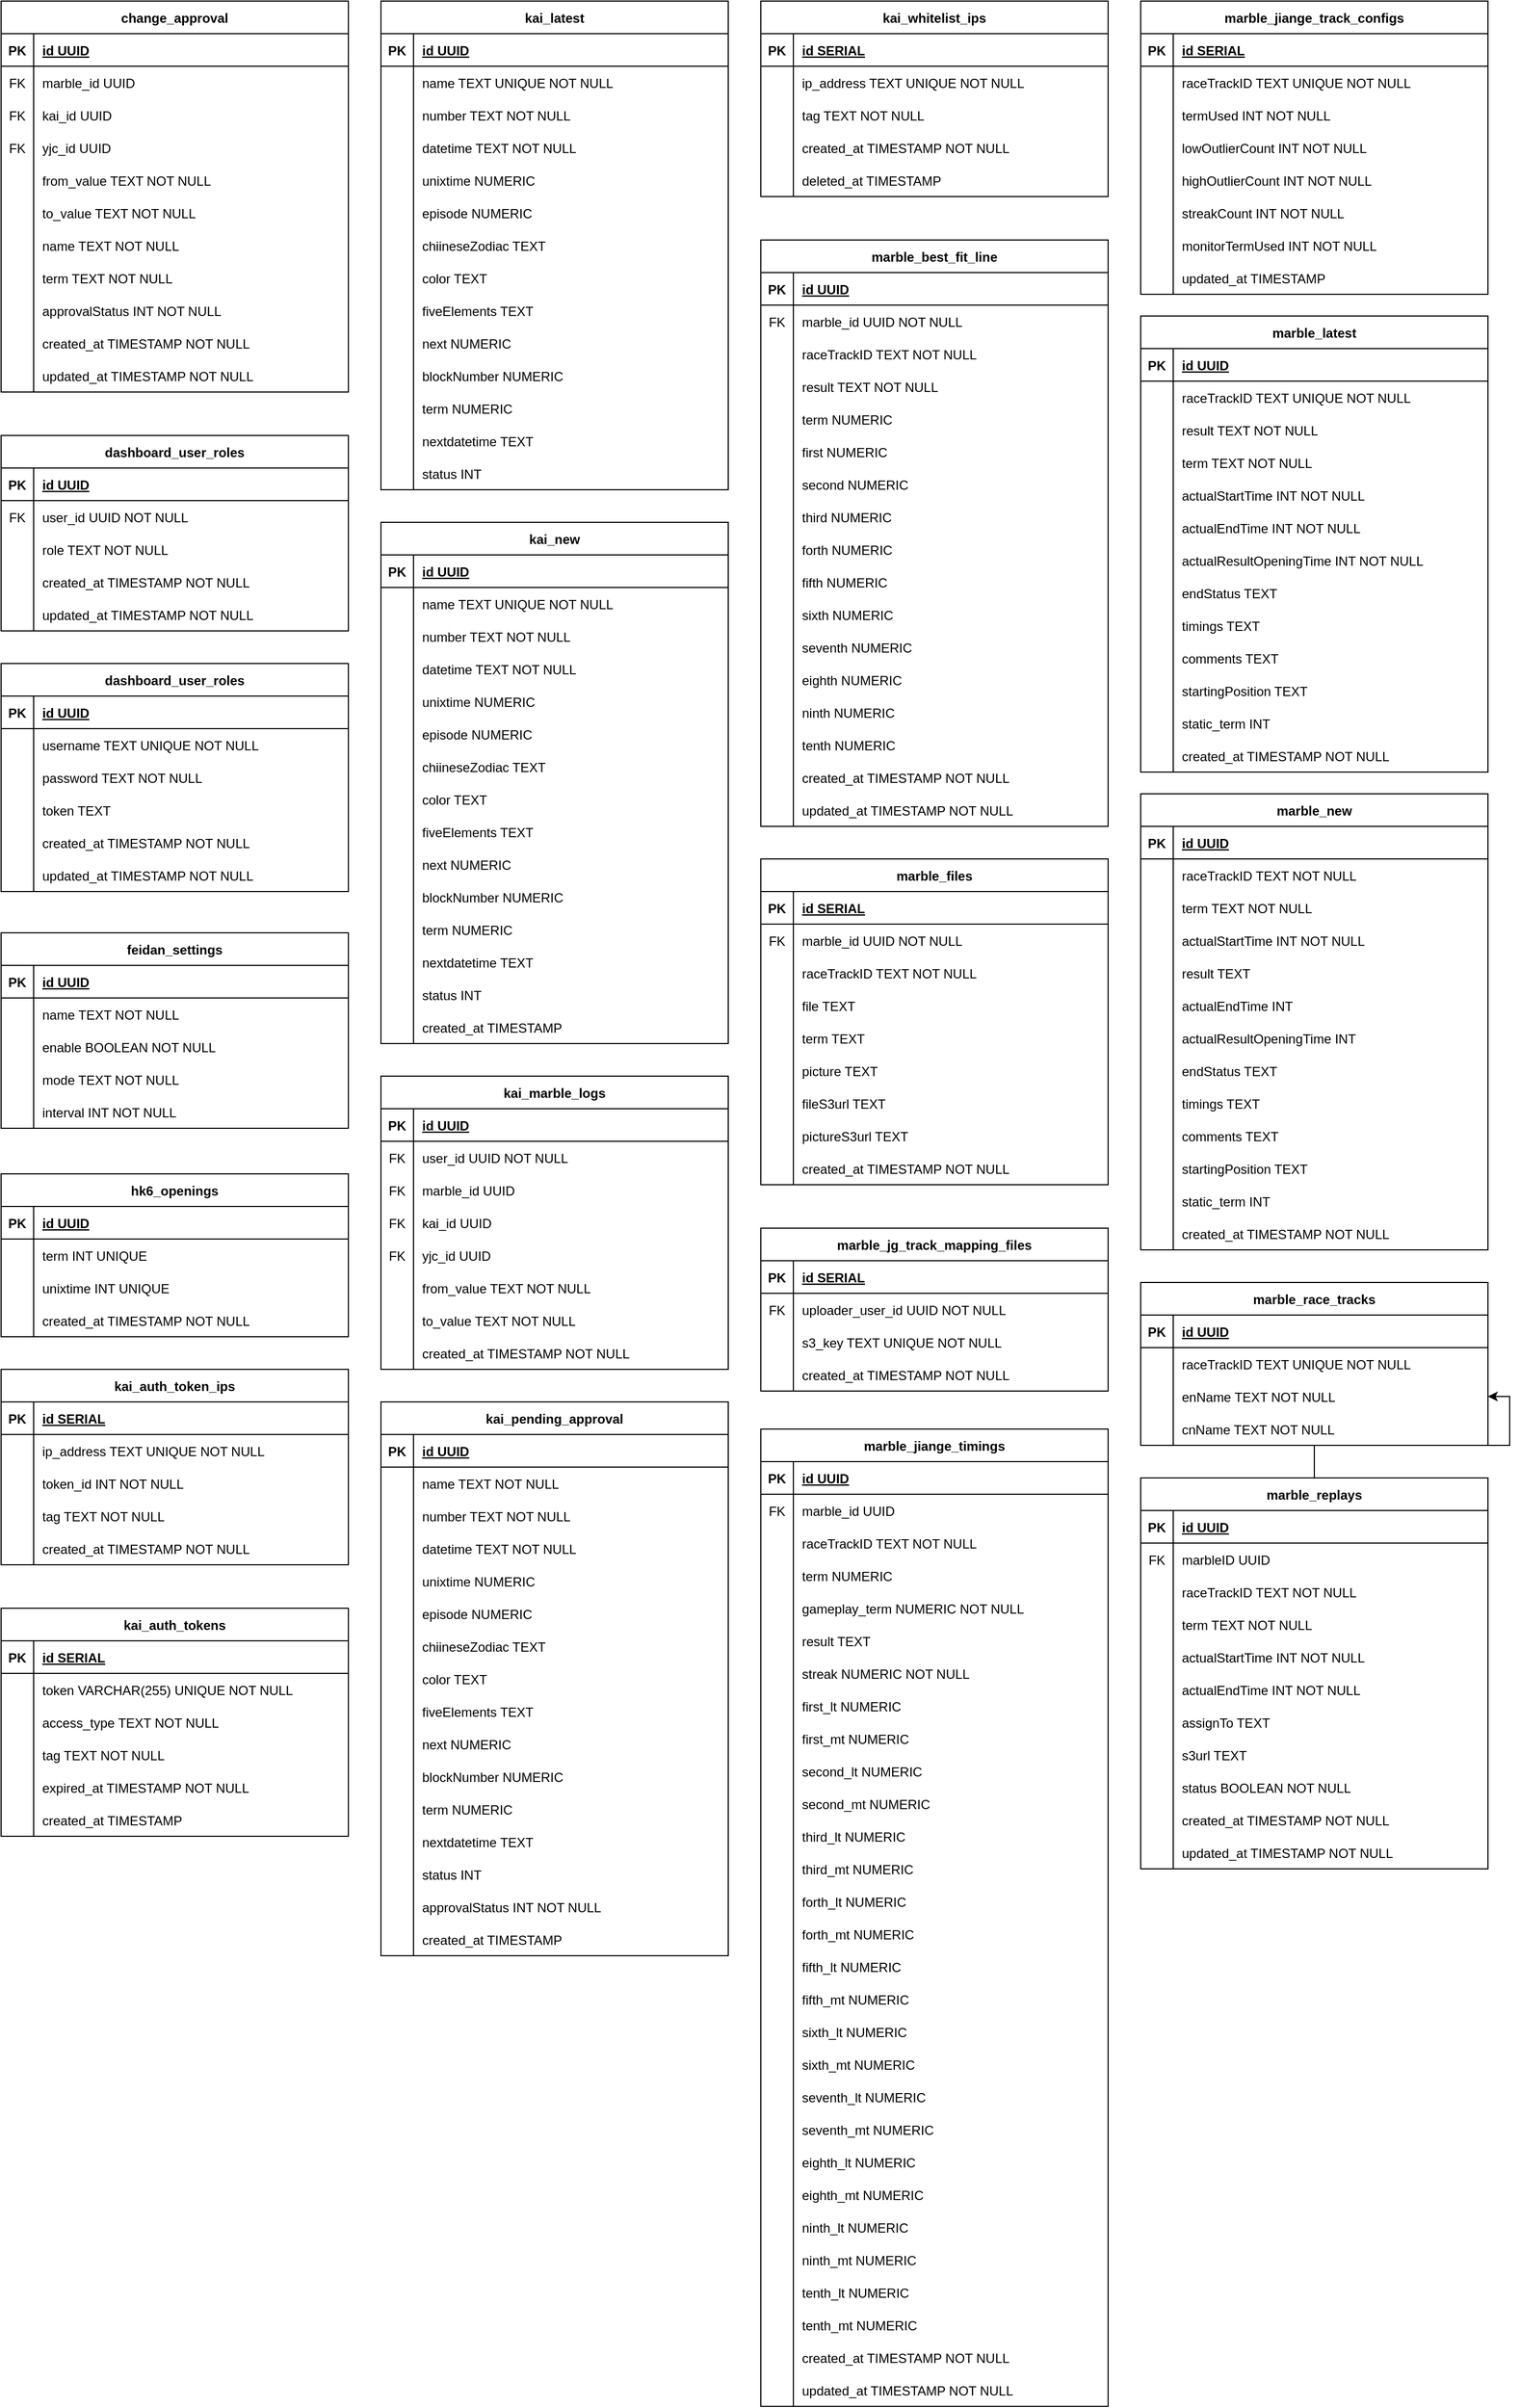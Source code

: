 <mxfile version="26.0.10">
  <diagram id="C5RBs43oDa-KdzZeNtuy" name="Page-1">
    <mxGraphModel dx="-342" dy="-686" grid="1" gridSize="10" guides="1" tooltips="1" connect="1" arrows="1" fold="1" page="1" pageScale="1" pageWidth="827" pageHeight="1169" math="0" shadow="0">
      <root>
        <mxCell id="WIyWlLk6GJQsqaUBKTNV-0" />
        <mxCell id="WIyWlLk6GJQsqaUBKTNV-1" parent="WIyWlLk6GJQsqaUBKTNV-0" />
        <mxCell id="PnJAg_kSW_n7z4QS_yPk-0" value="change_approval" style="shape=table;startSize=30;container=1;collapsible=1;childLayout=tableLayout;fixedRows=1;rowLines=0;fontStyle=1;align=center;resizeLast=1;" vertex="1" parent="WIyWlLk6GJQsqaUBKTNV-1">
          <mxGeometry x="880" y="1270" width="320" height="360" as="geometry" />
        </mxCell>
        <mxCell id="PnJAg_kSW_n7z4QS_yPk-1" value="" style="shape=tableRow;horizontal=0;startSize=0;swimlaneHead=0;swimlaneBody=0;fillColor=none;collapsible=0;dropTarget=0;points=[[0,0.5],[1,0.5]];portConstraint=eastwest;strokeColor=inherit;top=0;left=0;right=0;bottom=1;" vertex="1" parent="PnJAg_kSW_n7z4QS_yPk-0">
          <mxGeometry y="30" width="320" height="30" as="geometry" />
        </mxCell>
        <mxCell id="PnJAg_kSW_n7z4QS_yPk-2" value="PK" style="shape=partialRectangle;overflow=hidden;connectable=0;fillColor=none;strokeColor=inherit;top=0;left=0;bottom=0;right=0;fontStyle=1;" vertex="1" parent="PnJAg_kSW_n7z4QS_yPk-1">
          <mxGeometry width="30" height="30" as="geometry">
            <mxRectangle width="30" height="30" as="alternateBounds" />
          </mxGeometry>
        </mxCell>
        <mxCell id="PnJAg_kSW_n7z4QS_yPk-3" value="id UUID" style="shape=partialRectangle;overflow=hidden;connectable=0;fillColor=none;align=left;strokeColor=inherit;top=0;left=0;bottom=0;right=0;spacingLeft=6;fontStyle=5;" vertex="1" parent="PnJAg_kSW_n7z4QS_yPk-1">
          <mxGeometry x="30" width="290" height="30" as="geometry">
            <mxRectangle width="290" height="30" as="alternateBounds" />
          </mxGeometry>
        </mxCell>
        <mxCell id="PnJAg_kSW_n7z4QS_yPk-10" value="" style="shape=tableRow;horizontal=0;startSize=0;swimlaneHead=0;swimlaneBody=0;fillColor=none;collapsible=0;dropTarget=0;points=[[0,0.5],[1,0.5]];portConstraint=eastwest;strokeColor=inherit;top=0;left=0;right=0;bottom=0;" vertex="1" parent="PnJAg_kSW_n7z4QS_yPk-0">
          <mxGeometry y="60" width="320" height="30" as="geometry" />
        </mxCell>
        <mxCell id="PnJAg_kSW_n7z4QS_yPk-11" value="FK" style="shape=partialRectangle;overflow=hidden;connectable=0;fillColor=none;strokeColor=inherit;top=0;left=0;bottom=0;right=0;" vertex="1" parent="PnJAg_kSW_n7z4QS_yPk-10">
          <mxGeometry width="30" height="30" as="geometry">
            <mxRectangle width="30" height="30" as="alternateBounds" />
          </mxGeometry>
        </mxCell>
        <mxCell id="PnJAg_kSW_n7z4QS_yPk-12" value="marble_id UUID" style="shape=partialRectangle;overflow=hidden;connectable=0;fillColor=none;align=left;strokeColor=inherit;top=0;left=0;bottom=0;right=0;spacingLeft=6;" vertex="1" parent="PnJAg_kSW_n7z4QS_yPk-10">
          <mxGeometry x="30" width="290" height="30" as="geometry">
            <mxRectangle width="290" height="30" as="alternateBounds" />
          </mxGeometry>
        </mxCell>
        <mxCell id="PnJAg_kSW_n7z4QS_yPk-13" value="" style="shape=tableRow;horizontal=0;startSize=0;swimlaneHead=0;swimlaneBody=0;fillColor=none;collapsible=0;dropTarget=0;points=[[0,0.5],[1,0.5]];portConstraint=eastwest;strokeColor=inherit;top=0;left=0;right=0;bottom=0;" vertex="1" parent="PnJAg_kSW_n7z4QS_yPk-0">
          <mxGeometry y="90" width="320" height="30" as="geometry" />
        </mxCell>
        <mxCell id="PnJAg_kSW_n7z4QS_yPk-14" value="FK" style="shape=partialRectangle;overflow=hidden;connectable=0;fillColor=none;strokeColor=inherit;top=0;left=0;bottom=0;right=0;" vertex="1" parent="PnJAg_kSW_n7z4QS_yPk-13">
          <mxGeometry width="30" height="30" as="geometry">
            <mxRectangle width="30" height="30" as="alternateBounds" />
          </mxGeometry>
        </mxCell>
        <mxCell id="PnJAg_kSW_n7z4QS_yPk-15" value="kai_id UUID" style="shape=partialRectangle;overflow=hidden;connectable=0;fillColor=none;align=left;strokeColor=inherit;top=0;left=0;bottom=0;right=0;spacingLeft=6;" vertex="1" parent="PnJAg_kSW_n7z4QS_yPk-13">
          <mxGeometry x="30" width="290" height="30" as="geometry">
            <mxRectangle width="290" height="30" as="alternateBounds" />
          </mxGeometry>
        </mxCell>
        <mxCell id="PnJAg_kSW_n7z4QS_yPk-16" value="" style="shape=tableRow;horizontal=0;startSize=0;swimlaneHead=0;swimlaneBody=0;fillColor=none;collapsible=0;dropTarget=0;points=[[0,0.5],[1,0.5]];portConstraint=eastwest;strokeColor=inherit;top=0;left=0;right=0;bottom=0;" vertex="1" parent="PnJAg_kSW_n7z4QS_yPk-0">
          <mxGeometry y="120" width="320" height="30" as="geometry" />
        </mxCell>
        <mxCell id="PnJAg_kSW_n7z4QS_yPk-17" value="FK" style="shape=partialRectangle;overflow=hidden;connectable=0;fillColor=none;strokeColor=inherit;top=0;left=0;bottom=0;right=0;" vertex="1" parent="PnJAg_kSW_n7z4QS_yPk-16">
          <mxGeometry width="30" height="30" as="geometry">
            <mxRectangle width="30" height="30" as="alternateBounds" />
          </mxGeometry>
        </mxCell>
        <mxCell id="PnJAg_kSW_n7z4QS_yPk-18" value="yjc_id UUID" style="shape=partialRectangle;overflow=hidden;connectable=0;fillColor=none;align=left;strokeColor=inherit;top=0;left=0;bottom=0;right=0;spacingLeft=6;" vertex="1" parent="PnJAg_kSW_n7z4QS_yPk-16">
          <mxGeometry x="30" width="290" height="30" as="geometry">
            <mxRectangle width="290" height="30" as="alternateBounds" />
          </mxGeometry>
        </mxCell>
        <mxCell id="PnJAg_kSW_n7z4QS_yPk-4" value="" style="shape=tableRow;horizontal=0;startSize=0;swimlaneHead=0;swimlaneBody=0;fillColor=none;collapsible=0;dropTarget=0;points=[[0,0.5],[1,0.5]];portConstraint=eastwest;strokeColor=inherit;top=0;left=0;right=0;bottom=0;" vertex="1" parent="PnJAg_kSW_n7z4QS_yPk-0">
          <mxGeometry y="150" width="320" height="30" as="geometry" />
        </mxCell>
        <mxCell id="PnJAg_kSW_n7z4QS_yPk-5" value="" style="shape=partialRectangle;overflow=hidden;connectable=0;fillColor=none;strokeColor=inherit;top=0;left=0;bottom=0;right=0;" vertex="1" parent="PnJAg_kSW_n7z4QS_yPk-4">
          <mxGeometry width="30" height="30" as="geometry">
            <mxRectangle width="30" height="30" as="alternateBounds" />
          </mxGeometry>
        </mxCell>
        <mxCell id="PnJAg_kSW_n7z4QS_yPk-6" value="from_value TEXT NOT NULL" style="shape=partialRectangle;overflow=hidden;connectable=0;fillColor=none;align=left;strokeColor=inherit;top=0;left=0;bottom=0;right=0;spacingLeft=6;" vertex="1" parent="PnJAg_kSW_n7z4QS_yPk-4">
          <mxGeometry x="30" width="290" height="30" as="geometry">
            <mxRectangle width="290" height="30" as="alternateBounds" />
          </mxGeometry>
        </mxCell>
        <mxCell id="PnJAg_kSW_n7z4QS_yPk-7" value="" style="shape=tableRow;horizontal=0;startSize=0;swimlaneHead=0;swimlaneBody=0;fillColor=none;collapsible=0;dropTarget=0;points=[[0,0.5],[1,0.5]];portConstraint=eastwest;strokeColor=inherit;top=0;left=0;right=0;bottom=0;" vertex="1" parent="PnJAg_kSW_n7z4QS_yPk-0">
          <mxGeometry y="180" width="320" height="30" as="geometry" />
        </mxCell>
        <mxCell id="PnJAg_kSW_n7z4QS_yPk-8" value="" style="shape=partialRectangle;overflow=hidden;connectable=0;fillColor=none;strokeColor=inherit;top=0;left=0;bottom=0;right=0;" vertex="1" parent="PnJAg_kSW_n7z4QS_yPk-7">
          <mxGeometry width="30" height="30" as="geometry">
            <mxRectangle width="30" height="30" as="alternateBounds" />
          </mxGeometry>
        </mxCell>
        <mxCell id="PnJAg_kSW_n7z4QS_yPk-9" value="to_value TEXT NOT NULL" style="shape=partialRectangle;overflow=hidden;connectable=0;fillColor=none;align=left;strokeColor=inherit;top=0;left=0;bottom=0;right=0;spacingLeft=6;" vertex="1" parent="PnJAg_kSW_n7z4QS_yPk-7">
          <mxGeometry x="30" width="290" height="30" as="geometry">
            <mxRectangle width="290" height="30" as="alternateBounds" />
          </mxGeometry>
        </mxCell>
        <mxCell id="PnJAg_kSW_n7z4QS_yPk-19" value="" style="shape=tableRow;horizontal=0;startSize=0;swimlaneHead=0;swimlaneBody=0;fillColor=none;collapsible=0;dropTarget=0;points=[[0,0.5],[1,0.5]];portConstraint=eastwest;strokeColor=inherit;top=0;left=0;right=0;bottom=0;" vertex="1" parent="PnJAg_kSW_n7z4QS_yPk-0">
          <mxGeometry y="210" width="320" height="30" as="geometry" />
        </mxCell>
        <mxCell id="PnJAg_kSW_n7z4QS_yPk-20" value="" style="shape=partialRectangle;overflow=hidden;connectable=0;fillColor=none;strokeColor=inherit;top=0;left=0;bottom=0;right=0;" vertex="1" parent="PnJAg_kSW_n7z4QS_yPk-19">
          <mxGeometry width="30" height="30" as="geometry">
            <mxRectangle width="30" height="30" as="alternateBounds" />
          </mxGeometry>
        </mxCell>
        <mxCell id="PnJAg_kSW_n7z4QS_yPk-21" value="name TEXT NOT NULL" style="shape=partialRectangle;overflow=hidden;connectable=0;fillColor=none;align=left;strokeColor=inherit;top=0;left=0;bottom=0;right=0;spacingLeft=6;" vertex="1" parent="PnJAg_kSW_n7z4QS_yPk-19">
          <mxGeometry x="30" width="290" height="30" as="geometry">
            <mxRectangle width="290" height="30" as="alternateBounds" />
          </mxGeometry>
        </mxCell>
        <mxCell id="PnJAg_kSW_n7z4QS_yPk-22" value="" style="shape=tableRow;horizontal=0;startSize=0;swimlaneHead=0;swimlaneBody=0;fillColor=none;collapsible=0;dropTarget=0;points=[[0,0.5],[1,0.5]];portConstraint=eastwest;strokeColor=inherit;top=0;left=0;right=0;bottom=0;" vertex="1" parent="PnJAg_kSW_n7z4QS_yPk-0">
          <mxGeometry y="240" width="320" height="30" as="geometry" />
        </mxCell>
        <mxCell id="PnJAg_kSW_n7z4QS_yPk-23" value="" style="shape=partialRectangle;overflow=hidden;connectable=0;fillColor=none;strokeColor=inherit;top=0;left=0;bottom=0;right=0;" vertex="1" parent="PnJAg_kSW_n7z4QS_yPk-22">
          <mxGeometry width="30" height="30" as="geometry">
            <mxRectangle width="30" height="30" as="alternateBounds" />
          </mxGeometry>
        </mxCell>
        <mxCell id="PnJAg_kSW_n7z4QS_yPk-24" value="term TEXT NOT NULL" style="shape=partialRectangle;overflow=hidden;connectable=0;fillColor=none;align=left;strokeColor=inherit;top=0;left=0;bottom=0;right=0;spacingLeft=6;" vertex="1" parent="PnJAg_kSW_n7z4QS_yPk-22">
          <mxGeometry x="30" width="290" height="30" as="geometry">
            <mxRectangle width="290" height="30" as="alternateBounds" />
          </mxGeometry>
        </mxCell>
        <mxCell id="PnJAg_kSW_n7z4QS_yPk-25" value="" style="shape=tableRow;horizontal=0;startSize=0;swimlaneHead=0;swimlaneBody=0;fillColor=none;collapsible=0;dropTarget=0;points=[[0,0.5],[1,0.5]];portConstraint=eastwest;strokeColor=inherit;top=0;left=0;right=0;bottom=0;" vertex="1" parent="PnJAg_kSW_n7z4QS_yPk-0">
          <mxGeometry y="270" width="320" height="30" as="geometry" />
        </mxCell>
        <mxCell id="PnJAg_kSW_n7z4QS_yPk-26" value="" style="shape=partialRectangle;overflow=hidden;connectable=0;fillColor=none;strokeColor=inherit;top=0;left=0;bottom=0;right=0;" vertex="1" parent="PnJAg_kSW_n7z4QS_yPk-25">
          <mxGeometry width="30" height="30" as="geometry">
            <mxRectangle width="30" height="30" as="alternateBounds" />
          </mxGeometry>
        </mxCell>
        <mxCell id="PnJAg_kSW_n7z4QS_yPk-27" value="approvalStatus INT NOT NULL" style="shape=partialRectangle;overflow=hidden;connectable=0;fillColor=none;align=left;strokeColor=inherit;top=0;left=0;bottom=0;right=0;spacingLeft=6;" vertex="1" parent="PnJAg_kSW_n7z4QS_yPk-25">
          <mxGeometry x="30" width="290" height="30" as="geometry">
            <mxRectangle width="290" height="30" as="alternateBounds" />
          </mxGeometry>
        </mxCell>
        <mxCell id="PnJAg_kSW_n7z4QS_yPk-28" value="" style="shape=tableRow;horizontal=0;startSize=0;swimlaneHead=0;swimlaneBody=0;fillColor=none;collapsible=0;dropTarget=0;points=[[0,0.5],[1,0.5]];portConstraint=eastwest;strokeColor=inherit;top=0;left=0;right=0;bottom=0;" vertex="1" parent="PnJAg_kSW_n7z4QS_yPk-0">
          <mxGeometry y="300" width="320" height="30" as="geometry" />
        </mxCell>
        <mxCell id="PnJAg_kSW_n7z4QS_yPk-29" value="" style="shape=partialRectangle;overflow=hidden;connectable=0;fillColor=none;strokeColor=inherit;top=0;left=0;bottom=0;right=0;" vertex="1" parent="PnJAg_kSW_n7z4QS_yPk-28">
          <mxGeometry width="30" height="30" as="geometry">
            <mxRectangle width="30" height="30" as="alternateBounds" />
          </mxGeometry>
        </mxCell>
        <mxCell id="PnJAg_kSW_n7z4QS_yPk-30" value="created_at TIMESTAMP NOT NULL" style="shape=partialRectangle;overflow=hidden;connectable=0;fillColor=none;align=left;strokeColor=inherit;top=0;left=0;bottom=0;right=0;spacingLeft=6;" vertex="1" parent="PnJAg_kSW_n7z4QS_yPk-28">
          <mxGeometry x="30" width="290" height="30" as="geometry">
            <mxRectangle width="290" height="30" as="alternateBounds" />
          </mxGeometry>
        </mxCell>
        <mxCell id="PnJAg_kSW_n7z4QS_yPk-31" value="" style="shape=tableRow;horizontal=0;startSize=0;swimlaneHead=0;swimlaneBody=0;fillColor=none;collapsible=0;dropTarget=0;points=[[0,0.5],[1,0.5]];portConstraint=eastwest;strokeColor=inherit;top=0;left=0;right=0;bottom=0;" vertex="1" parent="PnJAg_kSW_n7z4QS_yPk-0">
          <mxGeometry y="330" width="320" height="30" as="geometry" />
        </mxCell>
        <mxCell id="PnJAg_kSW_n7z4QS_yPk-32" value="" style="shape=partialRectangle;overflow=hidden;connectable=0;fillColor=none;strokeColor=inherit;top=0;left=0;bottom=0;right=0;" vertex="1" parent="PnJAg_kSW_n7z4QS_yPk-31">
          <mxGeometry width="30" height="30" as="geometry">
            <mxRectangle width="30" height="30" as="alternateBounds" />
          </mxGeometry>
        </mxCell>
        <mxCell id="PnJAg_kSW_n7z4QS_yPk-33" value="updated_at TIMESTAMP NOT NULL" style="shape=partialRectangle;overflow=hidden;connectable=0;fillColor=none;align=left;strokeColor=inherit;top=0;left=0;bottom=0;right=0;spacingLeft=6;" vertex="1" parent="PnJAg_kSW_n7z4QS_yPk-31">
          <mxGeometry x="30" width="290" height="30" as="geometry">
            <mxRectangle width="290" height="30" as="alternateBounds" />
          </mxGeometry>
        </mxCell>
        <mxCell id="PnJAg_kSW_n7z4QS_yPk-34" value="dashboard_user_roles" style="shape=table;startSize=30;container=1;collapsible=1;childLayout=tableLayout;fixedRows=1;rowLines=0;fontStyle=1;align=center;resizeLast=1;" vertex="1" parent="WIyWlLk6GJQsqaUBKTNV-1">
          <mxGeometry x="880" y="1670" width="320" height="180" as="geometry" />
        </mxCell>
        <mxCell id="PnJAg_kSW_n7z4QS_yPk-35" value="" style="shape=tableRow;horizontal=0;startSize=0;swimlaneHead=0;swimlaneBody=0;fillColor=none;collapsible=0;dropTarget=0;points=[[0,0.5],[1,0.5]];portConstraint=eastwest;strokeColor=inherit;top=0;left=0;right=0;bottom=1;" vertex="1" parent="PnJAg_kSW_n7z4QS_yPk-34">
          <mxGeometry y="30" width="320" height="30" as="geometry" />
        </mxCell>
        <mxCell id="PnJAg_kSW_n7z4QS_yPk-36" value="PK" style="shape=partialRectangle;overflow=hidden;connectable=0;fillColor=none;strokeColor=inherit;top=0;left=0;bottom=0;right=0;fontStyle=1;" vertex="1" parent="PnJAg_kSW_n7z4QS_yPk-35">
          <mxGeometry width="30" height="30" as="geometry">
            <mxRectangle width="30" height="30" as="alternateBounds" />
          </mxGeometry>
        </mxCell>
        <mxCell id="PnJAg_kSW_n7z4QS_yPk-37" value="id UUID" style="shape=partialRectangle;overflow=hidden;connectable=0;fillColor=none;align=left;strokeColor=inherit;top=0;left=0;bottom=0;right=0;spacingLeft=6;fontStyle=5;" vertex="1" parent="PnJAg_kSW_n7z4QS_yPk-35">
          <mxGeometry x="30" width="290" height="30" as="geometry">
            <mxRectangle width="290" height="30" as="alternateBounds" />
          </mxGeometry>
        </mxCell>
        <mxCell id="PnJAg_kSW_n7z4QS_yPk-44" value="" style="shape=tableRow;horizontal=0;startSize=0;swimlaneHead=0;swimlaneBody=0;fillColor=none;collapsible=0;dropTarget=0;points=[[0,0.5],[1,0.5]];portConstraint=eastwest;strokeColor=inherit;top=0;left=0;right=0;bottom=0;" vertex="1" parent="PnJAg_kSW_n7z4QS_yPk-34">
          <mxGeometry y="60" width="320" height="30" as="geometry" />
        </mxCell>
        <mxCell id="PnJAg_kSW_n7z4QS_yPk-45" value="FK" style="shape=partialRectangle;overflow=hidden;connectable=0;fillColor=none;strokeColor=inherit;top=0;left=0;bottom=0;right=0;" vertex="1" parent="PnJAg_kSW_n7z4QS_yPk-44">
          <mxGeometry width="30" height="30" as="geometry">
            <mxRectangle width="30" height="30" as="alternateBounds" />
          </mxGeometry>
        </mxCell>
        <mxCell id="PnJAg_kSW_n7z4QS_yPk-46" value="user_id UUID NOT NULL" style="shape=partialRectangle;overflow=hidden;connectable=0;fillColor=none;align=left;strokeColor=inherit;top=0;left=0;bottom=0;right=0;spacingLeft=6;" vertex="1" parent="PnJAg_kSW_n7z4QS_yPk-44">
          <mxGeometry x="30" width="290" height="30" as="geometry">
            <mxRectangle width="290" height="30" as="alternateBounds" />
          </mxGeometry>
        </mxCell>
        <mxCell id="PnJAg_kSW_n7z4QS_yPk-38" value="" style="shape=tableRow;horizontal=0;startSize=0;swimlaneHead=0;swimlaneBody=0;fillColor=none;collapsible=0;dropTarget=0;points=[[0,0.5],[1,0.5]];portConstraint=eastwest;strokeColor=inherit;top=0;left=0;right=0;bottom=0;" vertex="1" parent="PnJAg_kSW_n7z4QS_yPk-34">
          <mxGeometry y="90" width="320" height="30" as="geometry" />
        </mxCell>
        <mxCell id="PnJAg_kSW_n7z4QS_yPk-39" value="" style="shape=partialRectangle;overflow=hidden;connectable=0;fillColor=none;strokeColor=inherit;top=0;left=0;bottom=0;right=0;" vertex="1" parent="PnJAg_kSW_n7z4QS_yPk-38">
          <mxGeometry width="30" height="30" as="geometry">
            <mxRectangle width="30" height="30" as="alternateBounds" />
          </mxGeometry>
        </mxCell>
        <mxCell id="PnJAg_kSW_n7z4QS_yPk-40" value="role TEXT NOT NULL" style="shape=partialRectangle;overflow=hidden;connectable=0;fillColor=none;align=left;strokeColor=inherit;top=0;left=0;bottom=0;right=0;spacingLeft=6;" vertex="1" parent="PnJAg_kSW_n7z4QS_yPk-38">
          <mxGeometry x="30" width="290" height="30" as="geometry">
            <mxRectangle width="290" height="30" as="alternateBounds" />
          </mxGeometry>
        </mxCell>
        <mxCell id="PnJAg_kSW_n7z4QS_yPk-62" value="" style="shape=tableRow;horizontal=0;startSize=0;swimlaneHead=0;swimlaneBody=0;fillColor=none;collapsible=0;dropTarget=0;points=[[0,0.5],[1,0.5]];portConstraint=eastwest;strokeColor=inherit;top=0;left=0;right=0;bottom=0;" vertex="1" parent="PnJAg_kSW_n7z4QS_yPk-34">
          <mxGeometry y="120" width="320" height="30" as="geometry" />
        </mxCell>
        <mxCell id="PnJAg_kSW_n7z4QS_yPk-63" value="" style="shape=partialRectangle;overflow=hidden;connectable=0;fillColor=none;strokeColor=inherit;top=0;left=0;bottom=0;right=0;" vertex="1" parent="PnJAg_kSW_n7z4QS_yPk-62">
          <mxGeometry width="30" height="30" as="geometry">
            <mxRectangle width="30" height="30" as="alternateBounds" />
          </mxGeometry>
        </mxCell>
        <mxCell id="PnJAg_kSW_n7z4QS_yPk-64" value="created_at TIMESTAMP NOT NULL" style="shape=partialRectangle;overflow=hidden;connectable=0;fillColor=none;align=left;strokeColor=inherit;top=0;left=0;bottom=0;right=0;spacingLeft=6;" vertex="1" parent="PnJAg_kSW_n7z4QS_yPk-62">
          <mxGeometry x="30" width="290" height="30" as="geometry">
            <mxRectangle width="290" height="30" as="alternateBounds" />
          </mxGeometry>
        </mxCell>
        <mxCell id="PnJAg_kSW_n7z4QS_yPk-65" value="" style="shape=tableRow;horizontal=0;startSize=0;swimlaneHead=0;swimlaneBody=0;fillColor=none;collapsible=0;dropTarget=0;points=[[0,0.5],[1,0.5]];portConstraint=eastwest;strokeColor=inherit;top=0;left=0;right=0;bottom=0;" vertex="1" parent="PnJAg_kSW_n7z4QS_yPk-34">
          <mxGeometry y="150" width="320" height="30" as="geometry" />
        </mxCell>
        <mxCell id="PnJAg_kSW_n7z4QS_yPk-66" value="" style="shape=partialRectangle;overflow=hidden;connectable=0;fillColor=none;strokeColor=inherit;top=0;left=0;bottom=0;right=0;" vertex="1" parent="PnJAg_kSW_n7z4QS_yPk-65">
          <mxGeometry width="30" height="30" as="geometry">
            <mxRectangle width="30" height="30" as="alternateBounds" />
          </mxGeometry>
        </mxCell>
        <mxCell id="PnJAg_kSW_n7z4QS_yPk-67" value="updated_at TIMESTAMP NOT NULL" style="shape=partialRectangle;overflow=hidden;connectable=0;fillColor=none;align=left;strokeColor=inherit;top=0;left=0;bottom=0;right=0;spacingLeft=6;" vertex="1" parent="PnJAg_kSW_n7z4QS_yPk-65">
          <mxGeometry x="30" width="290" height="30" as="geometry">
            <mxRectangle width="290" height="30" as="alternateBounds" />
          </mxGeometry>
        </mxCell>
        <mxCell id="PnJAg_kSW_n7z4QS_yPk-68" value="dashboard_user_roles" style="shape=table;startSize=30;container=1;collapsible=1;childLayout=tableLayout;fixedRows=1;rowLines=0;fontStyle=1;align=center;resizeLast=1;" vertex="1" parent="WIyWlLk6GJQsqaUBKTNV-1">
          <mxGeometry x="880" y="1880" width="320" height="210" as="geometry" />
        </mxCell>
        <mxCell id="PnJAg_kSW_n7z4QS_yPk-69" value="" style="shape=tableRow;horizontal=0;startSize=0;swimlaneHead=0;swimlaneBody=0;fillColor=none;collapsible=0;dropTarget=0;points=[[0,0.5],[1,0.5]];portConstraint=eastwest;strokeColor=inherit;top=0;left=0;right=0;bottom=1;" vertex="1" parent="PnJAg_kSW_n7z4QS_yPk-68">
          <mxGeometry y="30" width="320" height="30" as="geometry" />
        </mxCell>
        <mxCell id="PnJAg_kSW_n7z4QS_yPk-70" value="PK" style="shape=partialRectangle;overflow=hidden;connectable=0;fillColor=none;strokeColor=inherit;top=0;left=0;bottom=0;right=0;fontStyle=1;" vertex="1" parent="PnJAg_kSW_n7z4QS_yPk-69">
          <mxGeometry width="30" height="30" as="geometry">
            <mxRectangle width="30" height="30" as="alternateBounds" />
          </mxGeometry>
        </mxCell>
        <mxCell id="PnJAg_kSW_n7z4QS_yPk-71" value="id UUID" style="shape=partialRectangle;overflow=hidden;connectable=0;fillColor=none;align=left;strokeColor=inherit;top=0;left=0;bottom=0;right=0;spacingLeft=6;fontStyle=5;" vertex="1" parent="PnJAg_kSW_n7z4QS_yPk-69">
          <mxGeometry x="30" width="290" height="30" as="geometry">
            <mxRectangle width="290" height="30" as="alternateBounds" />
          </mxGeometry>
        </mxCell>
        <mxCell id="PnJAg_kSW_n7z4QS_yPk-75" value="" style="shape=tableRow;horizontal=0;startSize=0;swimlaneHead=0;swimlaneBody=0;fillColor=none;collapsible=0;dropTarget=0;points=[[0,0.5],[1,0.5]];portConstraint=eastwest;strokeColor=inherit;top=0;left=0;right=0;bottom=0;" vertex="1" parent="PnJAg_kSW_n7z4QS_yPk-68">
          <mxGeometry y="60" width="320" height="30" as="geometry" />
        </mxCell>
        <mxCell id="PnJAg_kSW_n7z4QS_yPk-76" value="" style="shape=partialRectangle;overflow=hidden;connectable=0;fillColor=none;strokeColor=inherit;top=0;left=0;bottom=0;right=0;" vertex="1" parent="PnJAg_kSW_n7z4QS_yPk-75">
          <mxGeometry width="30" height="30" as="geometry">
            <mxRectangle width="30" height="30" as="alternateBounds" />
          </mxGeometry>
        </mxCell>
        <mxCell id="PnJAg_kSW_n7z4QS_yPk-77" value="username TEXT UNIQUE NOT NULL" style="shape=partialRectangle;overflow=hidden;connectable=0;fillColor=none;align=left;strokeColor=inherit;top=0;left=0;bottom=0;right=0;spacingLeft=6;" vertex="1" parent="PnJAg_kSW_n7z4QS_yPk-75">
          <mxGeometry x="30" width="290" height="30" as="geometry">
            <mxRectangle width="290" height="30" as="alternateBounds" />
          </mxGeometry>
        </mxCell>
        <mxCell id="PnJAg_kSW_n7z4QS_yPk-84" value="" style="shape=tableRow;horizontal=0;startSize=0;swimlaneHead=0;swimlaneBody=0;fillColor=none;collapsible=0;dropTarget=0;points=[[0,0.5],[1,0.5]];portConstraint=eastwest;strokeColor=inherit;top=0;left=0;right=0;bottom=0;" vertex="1" parent="PnJAg_kSW_n7z4QS_yPk-68">
          <mxGeometry y="90" width="320" height="30" as="geometry" />
        </mxCell>
        <mxCell id="PnJAg_kSW_n7z4QS_yPk-85" value="" style="shape=partialRectangle;overflow=hidden;connectable=0;fillColor=none;strokeColor=inherit;top=0;left=0;bottom=0;right=0;" vertex="1" parent="PnJAg_kSW_n7z4QS_yPk-84">
          <mxGeometry width="30" height="30" as="geometry">
            <mxRectangle width="30" height="30" as="alternateBounds" />
          </mxGeometry>
        </mxCell>
        <mxCell id="PnJAg_kSW_n7z4QS_yPk-86" value="password TEXT NOT NULL" style="shape=partialRectangle;overflow=hidden;connectable=0;fillColor=none;align=left;strokeColor=inherit;top=0;left=0;bottom=0;right=0;spacingLeft=6;" vertex="1" parent="PnJAg_kSW_n7z4QS_yPk-84">
          <mxGeometry x="30" width="290" height="30" as="geometry">
            <mxRectangle width="290" height="30" as="alternateBounds" />
          </mxGeometry>
        </mxCell>
        <mxCell id="PnJAg_kSW_n7z4QS_yPk-87" value="" style="shape=tableRow;horizontal=0;startSize=0;swimlaneHead=0;swimlaneBody=0;fillColor=none;collapsible=0;dropTarget=0;points=[[0,0.5],[1,0.5]];portConstraint=eastwest;strokeColor=inherit;top=0;left=0;right=0;bottom=0;" vertex="1" parent="PnJAg_kSW_n7z4QS_yPk-68">
          <mxGeometry y="120" width="320" height="30" as="geometry" />
        </mxCell>
        <mxCell id="PnJAg_kSW_n7z4QS_yPk-88" value="" style="shape=partialRectangle;overflow=hidden;connectable=0;fillColor=none;strokeColor=inherit;top=0;left=0;bottom=0;right=0;" vertex="1" parent="PnJAg_kSW_n7z4QS_yPk-87">
          <mxGeometry width="30" height="30" as="geometry">
            <mxRectangle width="30" height="30" as="alternateBounds" />
          </mxGeometry>
        </mxCell>
        <mxCell id="PnJAg_kSW_n7z4QS_yPk-89" value="token TEXT" style="shape=partialRectangle;overflow=hidden;connectable=0;fillColor=none;align=left;strokeColor=inherit;top=0;left=0;bottom=0;right=0;spacingLeft=6;" vertex="1" parent="PnJAg_kSW_n7z4QS_yPk-87">
          <mxGeometry x="30" width="290" height="30" as="geometry">
            <mxRectangle width="290" height="30" as="alternateBounds" />
          </mxGeometry>
        </mxCell>
        <mxCell id="PnJAg_kSW_n7z4QS_yPk-78" value="" style="shape=tableRow;horizontal=0;startSize=0;swimlaneHead=0;swimlaneBody=0;fillColor=none;collapsible=0;dropTarget=0;points=[[0,0.5],[1,0.5]];portConstraint=eastwest;strokeColor=inherit;top=0;left=0;right=0;bottom=0;" vertex="1" parent="PnJAg_kSW_n7z4QS_yPk-68">
          <mxGeometry y="150" width="320" height="30" as="geometry" />
        </mxCell>
        <mxCell id="PnJAg_kSW_n7z4QS_yPk-79" value="" style="shape=partialRectangle;overflow=hidden;connectable=0;fillColor=none;strokeColor=inherit;top=0;left=0;bottom=0;right=0;" vertex="1" parent="PnJAg_kSW_n7z4QS_yPk-78">
          <mxGeometry width="30" height="30" as="geometry">
            <mxRectangle width="30" height="30" as="alternateBounds" />
          </mxGeometry>
        </mxCell>
        <mxCell id="PnJAg_kSW_n7z4QS_yPk-80" value="created_at TIMESTAMP NOT NULL" style="shape=partialRectangle;overflow=hidden;connectable=0;fillColor=none;align=left;strokeColor=inherit;top=0;left=0;bottom=0;right=0;spacingLeft=6;" vertex="1" parent="PnJAg_kSW_n7z4QS_yPk-78">
          <mxGeometry x="30" width="290" height="30" as="geometry">
            <mxRectangle width="290" height="30" as="alternateBounds" />
          </mxGeometry>
        </mxCell>
        <mxCell id="PnJAg_kSW_n7z4QS_yPk-81" value="" style="shape=tableRow;horizontal=0;startSize=0;swimlaneHead=0;swimlaneBody=0;fillColor=none;collapsible=0;dropTarget=0;points=[[0,0.5],[1,0.5]];portConstraint=eastwest;strokeColor=inherit;top=0;left=0;right=0;bottom=0;" vertex="1" parent="PnJAg_kSW_n7z4QS_yPk-68">
          <mxGeometry y="180" width="320" height="30" as="geometry" />
        </mxCell>
        <mxCell id="PnJAg_kSW_n7z4QS_yPk-82" value="" style="shape=partialRectangle;overflow=hidden;connectable=0;fillColor=none;strokeColor=inherit;top=0;left=0;bottom=0;right=0;" vertex="1" parent="PnJAg_kSW_n7z4QS_yPk-81">
          <mxGeometry width="30" height="30" as="geometry">
            <mxRectangle width="30" height="30" as="alternateBounds" />
          </mxGeometry>
        </mxCell>
        <mxCell id="PnJAg_kSW_n7z4QS_yPk-83" value="updated_at TIMESTAMP NOT NULL" style="shape=partialRectangle;overflow=hidden;connectable=0;fillColor=none;align=left;strokeColor=inherit;top=0;left=0;bottom=0;right=0;spacingLeft=6;" vertex="1" parent="PnJAg_kSW_n7z4QS_yPk-81">
          <mxGeometry x="30" width="290" height="30" as="geometry">
            <mxRectangle width="290" height="30" as="alternateBounds" />
          </mxGeometry>
        </mxCell>
        <mxCell id="PnJAg_kSW_n7z4QS_yPk-90" value="feidan_settings" style="shape=table;startSize=30;container=1;collapsible=1;childLayout=tableLayout;fixedRows=1;rowLines=0;fontStyle=1;align=center;resizeLast=1;" vertex="1" parent="WIyWlLk6GJQsqaUBKTNV-1">
          <mxGeometry x="880" y="2128" width="320" height="180" as="geometry" />
        </mxCell>
        <mxCell id="PnJAg_kSW_n7z4QS_yPk-91" value="" style="shape=tableRow;horizontal=0;startSize=0;swimlaneHead=0;swimlaneBody=0;fillColor=none;collapsible=0;dropTarget=0;points=[[0,0.5],[1,0.5]];portConstraint=eastwest;strokeColor=inherit;top=0;left=0;right=0;bottom=1;" vertex="1" parent="PnJAg_kSW_n7z4QS_yPk-90">
          <mxGeometry y="30" width="320" height="30" as="geometry" />
        </mxCell>
        <mxCell id="PnJAg_kSW_n7z4QS_yPk-92" value="PK" style="shape=partialRectangle;overflow=hidden;connectable=0;fillColor=none;strokeColor=inherit;top=0;left=0;bottom=0;right=0;fontStyle=1;" vertex="1" parent="PnJAg_kSW_n7z4QS_yPk-91">
          <mxGeometry width="30" height="30" as="geometry">
            <mxRectangle width="30" height="30" as="alternateBounds" />
          </mxGeometry>
        </mxCell>
        <mxCell id="PnJAg_kSW_n7z4QS_yPk-93" value="id UUID" style="shape=partialRectangle;overflow=hidden;connectable=0;fillColor=none;align=left;strokeColor=inherit;top=0;left=0;bottom=0;right=0;spacingLeft=6;fontStyle=5;" vertex="1" parent="PnJAg_kSW_n7z4QS_yPk-91">
          <mxGeometry x="30" width="290" height="30" as="geometry">
            <mxRectangle width="290" height="30" as="alternateBounds" />
          </mxGeometry>
        </mxCell>
        <mxCell id="PnJAg_kSW_n7z4QS_yPk-94" value="" style="shape=tableRow;horizontal=0;startSize=0;swimlaneHead=0;swimlaneBody=0;fillColor=none;collapsible=0;dropTarget=0;points=[[0,0.5],[1,0.5]];portConstraint=eastwest;strokeColor=inherit;top=0;left=0;right=0;bottom=0;" vertex="1" parent="PnJAg_kSW_n7z4QS_yPk-90">
          <mxGeometry y="60" width="320" height="30" as="geometry" />
        </mxCell>
        <mxCell id="PnJAg_kSW_n7z4QS_yPk-95" value="" style="shape=partialRectangle;overflow=hidden;connectable=0;fillColor=none;strokeColor=inherit;top=0;left=0;bottom=0;right=0;" vertex="1" parent="PnJAg_kSW_n7z4QS_yPk-94">
          <mxGeometry width="30" height="30" as="geometry">
            <mxRectangle width="30" height="30" as="alternateBounds" />
          </mxGeometry>
        </mxCell>
        <mxCell id="PnJAg_kSW_n7z4QS_yPk-96" value="name TEXT NOT NULL" style="shape=partialRectangle;overflow=hidden;connectable=0;fillColor=none;align=left;strokeColor=inherit;top=0;left=0;bottom=0;right=0;spacingLeft=6;" vertex="1" parent="PnJAg_kSW_n7z4QS_yPk-94">
          <mxGeometry x="30" width="290" height="30" as="geometry">
            <mxRectangle width="290" height="30" as="alternateBounds" />
          </mxGeometry>
        </mxCell>
        <mxCell id="PnJAg_kSW_n7z4QS_yPk-97" value="" style="shape=tableRow;horizontal=0;startSize=0;swimlaneHead=0;swimlaneBody=0;fillColor=none;collapsible=0;dropTarget=0;points=[[0,0.5],[1,0.5]];portConstraint=eastwest;strokeColor=inherit;top=0;left=0;right=0;bottom=0;" vertex="1" parent="PnJAg_kSW_n7z4QS_yPk-90">
          <mxGeometry y="90" width="320" height="30" as="geometry" />
        </mxCell>
        <mxCell id="PnJAg_kSW_n7z4QS_yPk-98" value="" style="shape=partialRectangle;overflow=hidden;connectable=0;fillColor=none;strokeColor=inherit;top=0;left=0;bottom=0;right=0;" vertex="1" parent="PnJAg_kSW_n7z4QS_yPk-97">
          <mxGeometry width="30" height="30" as="geometry">
            <mxRectangle width="30" height="30" as="alternateBounds" />
          </mxGeometry>
        </mxCell>
        <mxCell id="PnJAg_kSW_n7z4QS_yPk-99" value="enable BOOLEAN NOT NULL" style="shape=partialRectangle;overflow=hidden;connectable=0;fillColor=none;align=left;strokeColor=inherit;top=0;left=0;bottom=0;right=0;spacingLeft=6;" vertex="1" parent="PnJAg_kSW_n7z4QS_yPk-97">
          <mxGeometry x="30" width="290" height="30" as="geometry">
            <mxRectangle width="290" height="30" as="alternateBounds" />
          </mxGeometry>
        </mxCell>
        <mxCell id="PnJAg_kSW_n7z4QS_yPk-100" value="" style="shape=tableRow;horizontal=0;startSize=0;swimlaneHead=0;swimlaneBody=0;fillColor=none;collapsible=0;dropTarget=0;points=[[0,0.5],[1,0.5]];portConstraint=eastwest;strokeColor=inherit;top=0;left=0;right=0;bottom=0;" vertex="1" parent="PnJAg_kSW_n7z4QS_yPk-90">
          <mxGeometry y="120" width="320" height="30" as="geometry" />
        </mxCell>
        <mxCell id="PnJAg_kSW_n7z4QS_yPk-101" value="" style="shape=partialRectangle;overflow=hidden;connectable=0;fillColor=none;strokeColor=inherit;top=0;left=0;bottom=0;right=0;" vertex="1" parent="PnJAg_kSW_n7z4QS_yPk-100">
          <mxGeometry width="30" height="30" as="geometry">
            <mxRectangle width="30" height="30" as="alternateBounds" />
          </mxGeometry>
        </mxCell>
        <mxCell id="PnJAg_kSW_n7z4QS_yPk-102" value="mode TEXT NOT NULL" style="shape=partialRectangle;overflow=hidden;connectable=0;fillColor=none;align=left;strokeColor=inherit;top=0;left=0;bottom=0;right=0;spacingLeft=6;" vertex="1" parent="PnJAg_kSW_n7z4QS_yPk-100">
          <mxGeometry x="30" width="290" height="30" as="geometry">
            <mxRectangle width="290" height="30" as="alternateBounds" />
          </mxGeometry>
        </mxCell>
        <mxCell id="PnJAg_kSW_n7z4QS_yPk-103" value="" style="shape=tableRow;horizontal=0;startSize=0;swimlaneHead=0;swimlaneBody=0;fillColor=none;collapsible=0;dropTarget=0;points=[[0,0.5],[1,0.5]];portConstraint=eastwest;strokeColor=inherit;top=0;left=0;right=0;bottom=0;" vertex="1" parent="PnJAg_kSW_n7z4QS_yPk-90">
          <mxGeometry y="150" width="320" height="30" as="geometry" />
        </mxCell>
        <mxCell id="PnJAg_kSW_n7z4QS_yPk-104" value="" style="shape=partialRectangle;overflow=hidden;connectable=0;fillColor=none;strokeColor=inherit;top=0;left=0;bottom=0;right=0;" vertex="1" parent="PnJAg_kSW_n7z4QS_yPk-103">
          <mxGeometry width="30" height="30" as="geometry">
            <mxRectangle width="30" height="30" as="alternateBounds" />
          </mxGeometry>
        </mxCell>
        <mxCell id="PnJAg_kSW_n7z4QS_yPk-105" value="interval INT NOT NULL" style="shape=partialRectangle;overflow=hidden;connectable=0;fillColor=none;align=left;strokeColor=inherit;top=0;left=0;bottom=0;right=0;spacingLeft=6;" vertex="1" parent="PnJAg_kSW_n7z4QS_yPk-103">
          <mxGeometry x="30" width="290" height="30" as="geometry">
            <mxRectangle width="290" height="30" as="alternateBounds" />
          </mxGeometry>
        </mxCell>
        <mxCell id="PnJAg_kSW_n7z4QS_yPk-125" value="hk6_openings" style="shape=table;startSize=30;container=1;collapsible=1;childLayout=tableLayout;fixedRows=1;rowLines=0;fontStyle=1;align=center;resizeLast=1;" vertex="1" parent="WIyWlLk6GJQsqaUBKTNV-1">
          <mxGeometry x="880" y="2350" width="320" height="150" as="geometry" />
        </mxCell>
        <mxCell id="PnJAg_kSW_n7z4QS_yPk-126" value="" style="shape=tableRow;horizontal=0;startSize=0;swimlaneHead=0;swimlaneBody=0;fillColor=none;collapsible=0;dropTarget=0;points=[[0,0.5],[1,0.5]];portConstraint=eastwest;strokeColor=inherit;top=0;left=0;right=0;bottom=1;" vertex="1" parent="PnJAg_kSW_n7z4QS_yPk-125">
          <mxGeometry y="30" width="320" height="30" as="geometry" />
        </mxCell>
        <mxCell id="PnJAg_kSW_n7z4QS_yPk-127" value="PK" style="shape=partialRectangle;overflow=hidden;connectable=0;fillColor=none;strokeColor=inherit;top=0;left=0;bottom=0;right=0;fontStyle=1;" vertex="1" parent="PnJAg_kSW_n7z4QS_yPk-126">
          <mxGeometry width="30" height="30" as="geometry">
            <mxRectangle width="30" height="30" as="alternateBounds" />
          </mxGeometry>
        </mxCell>
        <mxCell id="PnJAg_kSW_n7z4QS_yPk-128" value="id UUID" style="shape=partialRectangle;overflow=hidden;connectable=0;fillColor=none;align=left;strokeColor=inherit;top=0;left=0;bottom=0;right=0;spacingLeft=6;fontStyle=5;" vertex="1" parent="PnJAg_kSW_n7z4QS_yPk-126">
          <mxGeometry x="30" width="290" height="30" as="geometry">
            <mxRectangle width="290" height="30" as="alternateBounds" />
          </mxGeometry>
        </mxCell>
        <mxCell id="PnJAg_kSW_n7z4QS_yPk-129" value="" style="shape=tableRow;horizontal=0;startSize=0;swimlaneHead=0;swimlaneBody=0;fillColor=none;collapsible=0;dropTarget=0;points=[[0,0.5],[1,0.5]];portConstraint=eastwest;strokeColor=inherit;top=0;left=0;right=0;bottom=0;" vertex="1" parent="PnJAg_kSW_n7z4QS_yPk-125">
          <mxGeometry y="60" width="320" height="30" as="geometry" />
        </mxCell>
        <mxCell id="PnJAg_kSW_n7z4QS_yPk-130" value="" style="shape=partialRectangle;overflow=hidden;connectable=0;fillColor=none;strokeColor=inherit;top=0;left=0;bottom=0;right=0;" vertex="1" parent="PnJAg_kSW_n7z4QS_yPk-129">
          <mxGeometry width="30" height="30" as="geometry">
            <mxRectangle width="30" height="30" as="alternateBounds" />
          </mxGeometry>
        </mxCell>
        <mxCell id="PnJAg_kSW_n7z4QS_yPk-131" value="term INT UNIQUE" style="shape=partialRectangle;overflow=hidden;connectable=0;fillColor=none;align=left;strokeColor=inherit;top=0;left=0;bottom=0;right=0;spacingLeft=6;" vertex="1" parent="PnJAg_kSW_n7z4QS_yPk-129">
          <mxGeometry x="30" width="290" height="30" as="geometry">
            <mxRectangle width="290" height="30" as="alternateBounds" />
          </mxGeometry>
        </mxCell>
        <mxCell id="PnJAg_kSW_n7z4QS_yPk-132" value="" style="shape=tableRow;horizontal=0;startSize=0;swimlaneHead=0;swimlaneBody=0;fillColor=none;collapsible=0;dropTarget=0;points=[[0,0.5],[1,0.5]];portConstraint=eastwest;strokeColor=inherit;top=0;left=0;right=0;bottom=0;" vertex="1" parent="PnJAg_kSW_n7z4QS_yPk-125">
          <mxGeometry y="90" width="320" height="30" as="geometry" />
        </mxCell>
        <mxCell id="PnJAg_kSW_n7z4QS_yPk-133" value="" style="shape=partialRectangle;overflow=hidden;connectable=0;fillColor=none;strokeColor=inherit;top=0;left=0;bottom=0;right=0;" vertex="1" parent="PnJAg_kSW_n7z4QS_yPk-132">
          <mxGeometry width="30" height="30" as="geometry">
            <mxRectangle width="30" height="30" as="alternateBounds" />
          </mxGeometry>
        </mxCell>
        <mxCell id="PnJAg_kSW_n7z4QS_yPk-134" value="unixtime INT UNIQUE" style="shape=partialRectangle;overflow=hidden;connectable=0;fillColor=none;align=left;strokeColor=inherit;top=0;left=0;bottom=0;right=0;spacingLeft=6;" vertex="1" parent="PnJAg_kSW_n7z4QS_yPk-132">
          <mxGeometry x="30" width="290" height="30" as="geometry">
            <mxRectangle width="290" height="30" as="alternateBounds" />
          </mxGeometry>
        </mxCell>
        <mxCell id="PnJAg_kSW_n7z4QS_yPk-135" value="" style="shape=tableRow;horizontal=0;startSize=0;swimlaneHead=0;swimlaneBody=0;fillColor=none;collapsible=0;dropTarget=0;points=[[0,0.5],[1,0.5]];portConstraint=eastwest;strokeColor=inherit;top=0;left=0;right=0;bottom=0;" vertex="1" parent="PnJAg_kSW_n7z4QS_yPk-125">
          <mxGeometry y="120" width="320" height="30" as="geometry" />
        </mxCell>
        <mxCell id="PnJAg_kSW_n7z4QS_yPk-136" value="" style="shape=partialRectangle;overflow=hidden;connectable=0;fillColor=none;strokeColor=inherit;top=0;left=0;bottom=0;right=0;" vertex="1" parent="PnJAg_kSW_n7z4QS_yPk-135">
          <mxGeometry width="30" height="30" as="geometry">
            <mxRectangle width="30" height="30" as="alternateBounds" />
          </mxGeometry>
        </mxCell>
        <mxCell id="PnJAg_kSW_n7z4QS_yPk-137" value="created_at TIMESTAMP NOT NULL" style="shape=partialRectangle;overflow=hidden;connectable=0;fillColor=none;align=left;strokeColor=inherit;top=0;left=0;bottom=0;right=0;spacingLeft=6;" vertex="1" parent="PnJAg_kSW_n7z4QS_yPk-135">
          <mxGeometry x="30" width="290" height="30" as="geometry">
            <mxRectangle width="290" height="30" as="alternateBounds" />
          </mxGeometry>
        </mxCell>
        <mxCell id="PnJAg_kSW_n7z4QS_yPk-141" value="kai_auth_token_ips" style="shape=table;startSize=30;container=1;collapsible=1;childLayout=tableLayout;fixedRows=1;rowLines=0;fontStyle=1;align=center;resizeLast=1;" vertex="1" parent="WIyWlLk6GJQsqaUBKTNV-1">
          <mxGeometry x="880" y="2530" width="320" height="180" as="geometry" />
        </mxCell>
        <mxCell id="PnJAg_kSW_n7z4QS_yPk-142" value="" style="shape=tableRow;horizontal=0;startSize=0;swimlaneHead=0;swimlaneBody=0;fillColor=none;collapsible=0;dropTarget=0;points=[[0,0.5],[1,0.5]];portConstraint=eastwest;strokeColor=inherit;top=0;left=0;right=0;bottom=1;" vertex="1" parent="PnJAg_kSW_n7z4QS_yPk-141">
          <mxGeometry y="30" width="320" height="30" as="geometry" />
        </mxCell>
        <mxCell id="PnJAg_kSW_n7z4QS_yPk-143" value="PK" style="shape=partialRectangle;overflow=hidden;connectable=0;fillColor=none;strokeColor=inherit;top=0;left=0;bottom=0;right=0;fontStyle=1;" vertex="1" parent="PnJAg_kSW_n7z4QS_yPk-142">
          <mxGeometry width="30" height="30" as="geometry">
            <mxRectangle width="30" height="30" as="alternateBounds" />
          </mxGeometry>
        </mxCell>
        <mxCell id="PnJAg_kSW_n7z4QS_yPk-144" value="id SERIAL" style="shape=partialRectangle;overflow=hidden;connectable=0;fillColor=none;align=left;strokeColor=inherit;top=0;left=0;bottom=0;right=0;spacingLeft=6;fontStyle=5;" vertex="1" parent="PnJAg_kSW_n7z4QS_yPk-142">
          <mxGeometry x="30" width="290" height="30" as="geometry">
            <mxRectangle width="290" height="30" as="alternateBounds" />
          </mxGeometry>
        </mxCell>
        <mxCell id="PnJAg_kSW_n7z4QS_yPk-148" value="" style="shape=tableRow;horizontal=0;startSize=0;swimlaneHead=0;swimlaneBody=0;fillColor=none;collapsible=0;dropTarget=0;points=[[0,0.5],[1,0.5]];portConstraint=eastwest;strokeColor=inherit;top=0;left=0;right=0;bottom=0;" vertex="1" parent="PnJAg_kSW_n7z4QS_yPk-141">
          <mxGeometry y="60" width="320" height="30" as="geometry" />
        </mxCell>
        <mxCell id="PnJAg_kSW_n7z4QS_yPk-149" value="" style="shape=partialRectangle;overflow=hidden;connectable=0;fillColor=none;strokeColor=inherit;top=0;left=0;bottom=0;right=0;" vertex="1" parent="PnJAg_kSW_n7z4QS_yPk-148">
          <mxGeometry width="30" height="30" as="geometry">
            <mxRectangle width="30" height="30" as="alternateBounds" />
          </mxGeometry>
        </mxCell>
        <mxCell id="PnJAg_kSW_n7z4QS_yPk-150" value="ip_address TEXT UNIQUE NOT NULL" style="shape=partialRectangle;overflow=hidden;connectable=0;fillColor=none;align=left;strokeColor=inherit;top=0;left=0;bottom=0;right=0;spacingLeft=6;" vertex="1" parent="PnJAg_kSW_n7z4QS_yPk-148">
          <mxGeometry x="30" width="290" height="30" as="geometry">
            <mxRectangle width="290" height="30" as="alternateBounds" />
          </mxGeometry>
        </mxCell>
        <mxCell id="PnJAg_kSW_n7z4QS_yPk-145" value="" style="shape=tableRow;horizontal=0;startSize=0;swimlaneHead=0;swimlaneBody=0;fillColor=none;collapsible=0;dropTarget=0;points=[[0,0.5],[1,0.5]];portConstraint=eastwest;strokeColor=inherit;top=0;left=0;right=0;bottom=0;" vertex="1" parent="PnJAg_kSW_n7z4QS_yPk-141">
          <mxGeometry y="90" width="320" height="30" as="geometry" />
        </mxCell>
        <mxCell id="PnJAg_kSW_n7z4QS_yPk-146" value="" style="shape=partialRectangle;overflow=hidden;connectable=0;fillColor=none;strokeColor=inherit;top=0;left=0;bottom=0;right=0;" vertex="1" parent="PnJAg_kSW_n7z4QS_yPk-145">
          <mxGeometry width="30" height="30" as="geometry">
            <mxRectangle width="30" height="30" as="alternateBounds" />
          </mxGeometry>
        </mxCell>
        <mxCell id="PnJAg_kSW_n7z4QS_yPk-147" value="token_id INT NOT NULL" style="shape=partialRectangle;overflow=hidden;connectable=0;fillColor=none;align=left;strokeColor=inherit;top=0;left=0;bottom=0;right=0;spacingLeft=6;" vertex="1" parent="PnJAg_kSW_n7z4QS_yPk-145">
          <mxGeometry x="30" width="290" height="30" as="geometry">
            <mxRectangle width="290" height="30" as="alternateBounds" />
          </mxGeometry>
        </mxCell>
        <mxCell id="PnJAg_kSW_n7z4QS_yPk-154" value="" style="shape=tableRow;horizontal=0;startSize=0;swimlaneHead=0;swimlaneBody=0;fillColor=none;collapsible=0;dropTarget=0;points=[[0,0.5],[1,0.5]];portConstraint=eastwest;strokeColor=inherit;top=0;left=0;right=0;bottom=0;" vertex="1" parent="PnJAg_kSW_n7z4QS_yPk-141">
          <mxGeometry y="120" width="320" height="30" as="geometry" />
        </mxCell>
        <mxCell id="PnJAg_kSW_n7z4QS_yPk-155" value="" style="shape=partialRectangle;overflow=hidden;connectable=0;fillColor=none;strokeColor=inherit;top=0;left=0;bottom=0;right=0;" vertex="1" parent="PnJAg_kSW_n7z4QS_yPk-154">
          <mxGeometry width="30" height="30" as="geometry">
            <mxRectangle width="30" height="30" as="alternateBounds" />
          </mxGeometry>
        </mxCell>
        <mxCell id="PnJAg_kSW_n7z4QS_yPk-156" value="tag TEXT NOT NULL" style="shape=partialRectangle;overflow=hidden;connectable=0;fillColor=none;align=left;strokeColor=inherit;top=0;left=0;bottom=0;right=0;spacingLeft=6;" vertex="1" parent="PnJAg_kSW_n7z4QS_yPk-154">
          <mxGeometry x="30" width="290" height="30" as="geometry">
            <mxRectangle width="290" height="30" as="alternateBounds" />
          </mxGeometry>
        </mxCell>
        <mxCell id="PnJAg_kSW_n7z4QS_yPk-151" value="" style="shape=tableRow;horizontal=0;startSize=0;swimlaneHead=0;swimlaneBody=0;fillColor=none;collapsible=0;dropTarget=0;points=[[0,0.5],[1,0.5]];portConstraint=eastwest;strokeColor=inherit;top=0;left=0;right=0;bottom=0;" vertex="1" parent="PnJAg_kSW_n7z4QS_yPk-141">
          <mxGeometry y="150" width="320" height="30" as="geometry" />
        </mxCell>
        <mxCell id="PnJAg_kSW_n7z4QS_yPk-152" value="" style="shape=partialRectangle;overflow=hidden;connectable=0;fillColor=none;strokeColor=inherit;top=0;left=0;bottom=0;right=0;" vertex="1" parent="PnJAg_kSW_n7z4QS_yPk-151">
          <mxGeometry width="30" height="30" as="geometry">
            <mxRectangle width="30" height="30" as="alternateBounds" />
          </mxGeometry>
        </mxCell>
        <mxCell id="PnJAg_kSW_n7z4QS_yPk-153" value="created_at TIMESTAMP NOT NULL" style="shape=partialRectangle;overflow=hidden;connectable=0;fillColor=none;align=left;strokeColor=inherit;top=0;left=0;bottom=0;right=0;spacingLeft=6;" vertex="1" parent="PnJAg_kSW_n7z4QS_yPk-151">
          <mxGeometry x="30" width="290" height="30" as="geometry">
            <mxRectangle width="290" height="30" as="alternateBounds" />
          </mxGeometry>
        </mxCell>
        <mxCell id="PnJAg_kSW_n7z4QS_yPk-157" value="kai_auth_tokens" style="shape=table;startSize=30;container=1;collapsible=1;childLayout=tableLayout;fixedRows=1;rowLines=0;fontStyle=1;align=center;resizeLast=1;" vertex="1" parent="WIyWlLk6GJQsqaUBKTNV-1">
          <mxGeometry x="880" y="2750" width="320" height="210" as="geometry" />
        </mxCell>
        <mxCell id="PnJAg_kSW_n7z4QS_yPk-158" value="" style="shape=tableRow;horizontal=0;startSize=0;swimlaneHead=0;swimlaneBody=0;fillColor=none;collapsible=0;dropTarget=0;points=[[0,0.5],[1,0.5]];portConstraint=eastwest;strokeColor=inherit;top=0;left=0;right=0;bottom=1;" vertex="1" parent="PnJAg_kSW_n7z4QS_yPk-157">
          <mxGeometry y="30" width="320" height="30" as="geometry" />
        </mxCell>
        <mxCell id="PnJAg_kSW_n7z4QS_yPk-159" value="PK" style="shape=partialRectangle;overflow=hidden;connectable=0;fillColor=none;strokeColor=inherit;top=0;left=0;bottom=0;right=0;fontStyle=1;" vertex="1" parent="PnJAg_kSW_n7z4QS_yPk-158">
          <mxGeometry width="30" height="30" as="geometry">
            <mxRectangle width="30" height="30" as="alternateBounds" />
          </mxGeometry>
        </mxCell>
        <mxCell id="PnJAg_kSW_n7z4QS_yPk-160" value="id SERIAL" style="shape=partialRectangle;overflow=hidden;connectable=0;fillColor=none;align=left;strokeColor=inherit;top=0;left=0;bottom=0;right=0;spacingLeft=6;fontStyle=5;" vertex="1" parent="PnJAg_kSW_n7z4QS_yPk-158">
          <mxGeometry x="30" width="290" height="30" as="geometry">
            <mxRectangle width="290" height="30" as="alternateBounds" />
          </mxGeometry>
        </mxCell>
        <mxCell id="PnJAg_kSW_n7z4QS_yPk-161" value="" style="shape=tableRow;horizontal=0;startSize=0;swimlaneHead=0;swimlaneBody=0;fillColor=none;collapsible=0;dropTarget=0;points=[[0,0.5],[1,0.5]];portConstraint=eastwest;strokeColor=inherit;top=0;left=0;right=0;bottom=0;" vertex="1" parent="PnJAg_kSW_n7z4QS_yPk-157">
          <mxGeometry y="60" width="320" height="30" as="geometry" />
        </mxCell>
        <mxCell id="PnJAg_kSW_n7z4QS_yPk-162" value="" style="shape=partialRectangle;overflow=hidden;connectable=0;fillColor=none;strokeColor=inherit;top=0;left=0;bottom=0;right=0;" vertex="1" parent="PnJAg_kSW_n7z4QS_yPk-161">
          <mxGeometry width="30" height="30" as="geometry">
            <mxRectangle width="30" height="30" as="alternateBounds" />
          </mxGeometry>
        </mxCell>
        <mxCell id="PnJAg_kSW_n7z4QS_yPk-163" value="token VARCHAR(255) UNIQUE NOT NULL" style="shape=partialRectangle;overflow=hidden;connectable=0;fillColor=none;align=left;strokeColor=inherit;top=0;left=0;bottom=0;right=0;spacingLeft=6;" vertex="1" parent="PnJAg_kSW_n7z4QS_yPk-161">
          <mxGeometry x="30" width="290" height="30" as="geometry">
            <mxRectangle width="290" height="30" as="alternateBounds" />
          </mxGeometry>
        </mxCell>
        <mxCell id="PnJAg_kSW_n7z4QS_yPk-164" value="" style="shape=tableRow;horizontal=0;startSize=0;swimlaneHead=0;swimlaneBody=0;fillColor=none;collapsible=0;dropTarget=0;points=[[0,0.5],[1,0.5]];portConstraint=eastwest;strokeColor=inherit;top=0;left=0;right=0;bottom=0;" vertex="1" parent="PnJAg_kSW_n7z4QS_yPk-157">
          <mxGeometry y="90" width="320" height="30" as="geometry" />
        </mxCell>
        <mxCell id="PnJAg_kSW_n7z4QS_yPk-165" value="" style="shape=partialRectangle;overflow=hidden;connectable=0;fillColor=none;strokeColor=inherit;top=0;left=0;bottom=0;right=0;" vertex="1" parent="PnJAg_kSW_n7z4QS_yPk-164">
          <mxGeometry width="30" height="30" as="geometry">
            <mxRectangle width="30" height="30" as="alternateBounds" />
          </mxGeometry>
        </mxCell>
        <mxCell id="PnJAg_kSW_n7z4QS_yPk-166" value="access_type TEXT NOT NULL" style="shape=partialRectangle;overflow=hidden;connectable=0;fillColor=none;align=left;strokeColor=inherit;top=0;left=0;bottom=0;right=0;spacingLeft=6;" vertex="1" parent="PnJAg_kSW_n7z4QS_yPk-164">
          <mxGeometry x="30" width="290" height="30" as="geometry">
            <mxRectangle width="290" height="30" as="alternateBounds" />
          </mxGeometry>
        </mxCell>
        <mxCell id="PnJAg_kSW_n7z4QS_yPk-167" value="" style="shape=tableRow;horizontal=0;startSize=0;swimlaneHead=0;swimlaneBody=0;fillColor=none;collapsible=0;dropTarget=0;points=[[0,0.5],[1,0.5]];portConstraint=eastwest;strokeColor=inherit;top=0;left=0;right=0;bottom=0;" vertex="1" parent="PnJAg_kSW_n7z4QS_yPk-157">
          <mxGeometry y="120" width="320" height="30" as="geometry" />
        </mxCell>
        <mxCell id="PnJAg_kSW_n7z4QS_yPk-168" value="" style="shape=partialRectangle;overflow=hidden;connectable=0;fillColor=none;strokeColor=inherit;top=0;left=0;bottom=0;right=0;" vertex="1" parent="PnJAg_kSW_n7z4QS_yPk-167">
          <mxGeometry width="30" height="30" as="geometry">
            <mxRectangle width="30" height="30" as="alternateBounds" />
          </mxGeometry>
        </mxCell>
        <mxCell id="PnJAg_kSW_n7z4QS_yPk-169" value="tag TEXT NOT NULL" style="shape=partialRectangle;overflow=hidden;connectable=0;fillColor=none;align=left;strokeColor=inherit;top=0;left=0;bottom=0;right=0;spacingLeft=6;" vertex="1" parent="PnJAg_kSW_n7z4QS_yPk-167">
          <mxGeometry x="30" width="290" height="30" as="geometry">
            <mxRectangle width="290" height="30" as="alternateBounds" />
          </mxGeometry>
        </mxCell>
        <mxCell id="PnJAg_kSW_n7z4QS_yPk-170" value="" style="shape=tableRow;horizontal=0;startSize=0;swimlaneHead=0;swimlaneBody=0;fillColor=none;collapsible=0;dropTarget=0;points=[[0,0.5],[1,0.5]];portConstraint=eastwest;strokeColor=inherit;top=0;left=0;right=0;bottom=0;" vertex="1" parent="PnJAg_kSW_n7z4QS_yPk-157">
          <mxGeometry y="150" width="320" height="30" as="geometry" />
        </mxCell>
        <mxCell id="PnJAg_kSW_n7z4QS_yPk-171" value="" style="shape=partialRectangle;overflow=hidden;connectable=0;fillColor=none;strokeColor=inherit;top=0;left=0;bottom=0;right=0;" vertex="1" parent="PnJAg_kSW_n7z4QS_yPk-170">
          <mxGeometry width="30" height="30" as="geometry">
            <mxRectangle width="30" height="30" as="alternateBounds" />
          </mxGeometry>
        </mxCell>
        <mxCell id="PnJAg_kSW_n7z4QS_yPk-172" value="expired_at TIMESTAMP NOT NULL" style="shape=partialRectangle;overflow=hidden;connectable=0;fillColor=none;align=left;strokeColor=inherit;top=0;left=0;bottom=0;right=0;spacingLeft=6;" vertex="1" parent="PnJAg_kSW_n7z4QS_yPk-170">
          <mxGeometry x="30" width="290" height="30" as="geometry">
            <mxRectangle width="290" height="30" as="alternateBounds" />
          </mxGeometry>
        </mxCell>
        <mxCell id="PnJAg_kSW_n7z4QS_yPk-173" value="" style="shape=tableRow;horizontal=0;startSize=0;swimlaneHead=0;swimlaneBody=0;fillColor=none;collapsible=0;dropTarget=0;points=[[0,0.5],[1,0.5]];portConstraint=eastwest;strokeColor=inherit;top=0;left=0;right=0;bottom=0;" vertex="1" parent="PnJAg_kSW_n7z4QS_yPk-157">
          <mxGeometry y="180" width="320" height="30" as="geometry" />
        </mxCell>
        <mxCell id="PnJAg_kSW_n7z4QS_yPk-174" value="" style="shape=partialRectangle;overflow=hidden;connectable=0;fillColor=none;strokeColor=inherit;top=0;left=0;bottom=0;right=0;" vertex="1" parent="PnJAg_kSW_n7z4QS_yPk-173">
          <mxGeometry width="30" height="30" as="geometry">
            <mxRectangle width="30" height="30" as="alternateBounds" />
          </mxGeometry>
        </mxCell>
        <mxCell id="PnJAg_kSW_n7z4QS_yPk-175" value="created_at TIMESTAMP" style="shape=partialRectangle;overflow=hidden;connectable=0;fillColor=none;align=left;strokeColor=inherit;top=0;left=0;bottom=0;right=0;spacingLeft=6;" vertex="1" parent="PnJAg_kSW_n7z4QS_yPk-173">
          <mxGeometry x="30" width="290" height="30" as="geometry">
            <mxRectangle width="290" height="30" as="alternateBounds" />
          </mxGeometry>
        </mxCell>
        <mxCell id="PnJAg_kSW_n7z4QS_yPk-176" value="kai_latest" style="shape=table;startSize=30;container=1;collapsible=1;childLayout=tableLayout;fixedRows=1;rowLines=0;fontStyle=1;align=center;resizeLast=1;" vertex="1" parent="WIyWlLk6GJQsqaUBKTNV-1">
          <mxGeometry x="1230" y="1270" width="320" height="450" as="geometry" />
        </mxCell>
        <mxCell id="PnJAg_kSW_n7z4QS_yPk-177" value="" style="shape=tableRow;horizontal=0;startSize=0;swimlaneHead=0;swimlaneBody=0;fillColor=none;collapsible=0;dropTarget=0;points=[[0,0.5],[1,0.5]];portConstraint=eastwest;strokeColor=inherit;top=0;left=0;right=0;bottom=1;" vertex="1" parent="PnJAg_kSW_n7z4QS_yPk-176">
          <mxGeometry y="30" width="320" height="30" as="geometry" />
        </mxCell>
        <mxCell id="PnJAg_kSW_n7z4QS_yPk-178" value="PK" style="shape=partialRectangle;overflow=hidden;connectable=0;fillColor=none;strokeColor=inherit;top=0;left=0;bottom=0;right=0;fontStyle=1;" vertex="1" parent="PnJAg_kSW_n7z4QS_yPk-177">
          <mxGeometry width="30" height="30" as="geometry">
            <mxRectangle width="30" height="30" as="alternateBounds" />
          </mxGeometry>
        </mxCell>
        <mxCell id="PnJAg_kSW_n7z4QS_yPk-179" value="id UUID" style="shape=partialRectangle;overflow=hidden;connectable=0;fillColor=none;align=left;strokeColor=inherit;top=0;left=0;bottom=0;right=0;spacingLeft=6;fontStyle=5;" vertex="1" parent="PnJAg_kSW_n7z4QS_yPk-177">
          <mxGeometry x="30" width="290" height="30" as="geometry">
            <mxRectangle width="290" height="30" as="alternateBounds" />
          </mxGeometry>
        </mxCell>
        <mxCell id="PnJAg_kSW_n7z4QS_yPk-180" value="" style="shape=tableRow;horizontal=0;startSize=0;swimlaneHead=0;swimlaneBody=0;fillColor=none;collapsible=0;dropTarget=0;points=[[0,0.5],[1,0.5]];portConstraint=eastwest;strokeColor=inherit;top=0;left=0;right=0;bottom=0;" vertex="1" parent="PnJAg_kSW_n7z4QS_yPk-176">
          <mxGeometry y="60" width="320" height="30" as="geometry" />
        </mxCell>
        <mxCell id="PnJAg_kSW_n7z4QS_yPk-181" value="" style="shape=partialRectangle;overflow=hidden;connectable=0;fillColor=none;strokeColor=inherit;top=0;left=0;bottom=0;right=0;" vertex="1" parent="PnJAg_kSW_n7z4QS_yPk-180">
          <mxGeometry width="30" height="30" as="geometry">
            <mxRectangle width="30" height="30" as="alternateBounds" />
          </mxGeometry>
        </mxCell>
        <mxCell id="PnJAg_kSW_n7z4QS_yPk-182" value="name TEXT UNIQUE NOT NULL" style="shape=partialRectangle;overflow=hidden;connectable=0;fillColor=none;align=left;strokeColor=inherit;top=0;left=0;bottom=0;right=0;spacingLeft=6;" vertex="1" parent="PnJAg_kSW_n7z4QS_yPk-180">
          <mxGeometry x="30" width="290" height="30" as="geometry">
            <mxRectangle width="290" height="30" as="alternateBounds" />
          </mxGeometry>
        </mxCell>
        <mxCell id="PnJAg_kSW_n7z4QS_yPk-183" value="" style="shape=tableRow;horizontal=0;startSize=0;swimlaneHead=0;swimlaneBody=0;fillColor=none;collapsible=0;dropTarget=0;points=[[0,0.5],[1,0.5]];portConstraint=eastwest;strokeColor=inherit;top=0;left=0;right=0;bottom=0;" vertex="1" parent="PnJAg_kSW_n7z4QS_yPk-176">
          <mxGeometry y="90" width="320" height="30" as="geometry" />
        </mxCell>
        <mxCell id="PnJAg_kSW_n7z4QS_yPk-184" value="" style="shape=partialRectangle;overflow=hidden;connectable=0;fillColor=none;strokeColor=inherit;top=0;left=0;bottom=0;right=0;" vertex="1" parent="PnJAg_kSW_n7z4QS_yPk-183">
          <mxGeometry width="30" height="30" as="geometry">
            <mxRectangle width="30" height="30" as="alternateBounds" />
          </mxGeometry>
        </mxCell>
        <mxCell id="PnJAg_kSW_n7z4QS_yPk-185" value="number TEXT NOT NULL" style="shape=partialRectangle;overflow=hidden;connectable=0;fillColor=none;align=left;strokeColor=inherit;top=0;left=0;bottom=0;right=0;spacingLeft=6;" vertex="1" parent="PnJAg_kSW_n7z4QS_yPk-183">
          <mxGeometry x="30" width="290" height="30" as="geometry">
            <mxRectangle width="290" height="30" as="alternateBounds" />
          </mxGeometry>
        </mxCell>
        <mxCell id="PnJAg_kSW_n7z4QS_yPk-201" value="" style="shape=tableRow;horizontal=0;startSize=0;swimlaneHead=0;swimlaneBody=0;fillColor=none;collapsible=0;dropTarget=0;points=[[0,0.5],[1,0.5]];portConstraint=eastwest;strokeColor=inherit;top=0;left=0;right=0;bottom=0;" vertex="1" parent="PnJAg_kSW_n7z4QS_yPk-176">
          <mxGeometry y="120" width="320" height="30" as="geometry" />
        </mxCell>
        <mxCell id="PnJAg_kSW_n7z4QS_yPk-202" value="" style="shape=partialRectangle;overflow=hidden;connectable=0;fillColor=none;strokeColor=inherit;top=0;left=0;bottom=0;right=0;" vertex="1" parent="PnJAg_kSW_n7z4QS_yPk-201">
          <mxGeometry width="30" height="30" as="geometry">
            <mxRectangle width="30" height="30" as="alternateBounds" />
          </mxGeometry>
        </mxCell>
        <mxCell id="PnJAg_kSW_n7z4QS_yPk-203" value="datetime TEXT NOT NULL" style="shape=partialRectangle;overflow=hidden;connectable=0;fillColor=none;align=left;strokeColor=inherit;top=0;left=0;bottom=0;right=0;spacingLeft=6;" vertex="1" parent="PnJAg_kSW_n7z4QS_yPk-201">
          <mxGeometry x="30" width="290" height="30" as="geometry">
            <mxRectangle width="290" height="30" as="alternateBounds" />
          </mxGeometry>
        </mxCell>
        <mxCell id="PnJAg_kSW_n7z4QS_yPk-186" value="" style="shape=tableRow;horizontal=0;startSize=0;swimlaneHead=0;swimlaneBody=0;fillColor=none;collapsible=0;dropTarget=0;points=[[0,0.5],[1,0.5]];portConstraint=eastwest;strokeColor=inherit;top=0;left=0;right=0;bottom=0;" vertex="1" parent="PnJAg_kSW_n7z4QS_yPk-176">
          <mxGeometry y="150" width="320" height="30" as="geometry" />
        </mxCell>
        <mxCell id="PnJAg_kSW_n7z4QS_yPk-187" value="" style="shape=partialRectangle;overflow=hidden;connectable=0;fillColor=none;strokeColor=inherit;top=0;left=0;bottom=0;right=0;" vertex="1" parent="PnJAg_kSW_n7z4QS_yPk-186">
          <mxGeometry width="30" height="30" as="geometry">
            <mxRectangle width="30" height="30" as="alternateBounds" />
          </mxGeometry>
        </mxCell>
        <mxCell id="PnJAg_kSW_n7z4QS_yPk-188" value="unixtime NUMERIC" style="shape=partialRectangle;overflow=hidden;connectable=0;fillColor=none;align=left;strokeColor=inherit;top=0;left=0;bottom=0;right=0;spacingLeft=6;" vertex="1" parent="PnJAg_kSW_n7z4QS_yPk-186">
          <mxGeometry x="30" width="290" height="30" as="geometry">
            <mxRectangle width="290" height="30" as="alternateBounds" />
          </mxGeometry>
        </mxCell>
        <mxCell id="PnJAg_kSW_n7z4QS_yPk-189" value="" style="shape=tableRow;horizontal=0;startSize=0;swimlaneHead=0;swimlaneBody=0;fillColor=none;collapsible=0;dropTarget=0;points=[[0,0.5],[1,0.5]];portConstraint=eastwest;strokeColor=inherit;top=0;left=0;right=0;bottom=0;" vertex="1" parent="PnJAg_kSW_n7z4QS_yPk-176">
          <mxGeometry y="180" width="320" height="30" as="geometry" />
        </mxCell>
        <mxCell id="PnJAg_kSW_n7z4QS_yPk-190" value="" style="shape=partialRectangle;overflow=hidden;connectable=0;fillColor=none;strokeColor=inherit;top=0;left=0;bottom=0;right=0;" vertex="1" parent="PnJAg_kSW_n7z4QS_yPk-189">
          <mxGeometry width="30" height="30" as="geometry">
            <mxRectangle width="30" height="30" as="alternateBounds" />
          </mxGeometry>
        </mxCell>
        <mxCell id="PnJAg_kSW_n7z4QS_yPk-191" value="episode NUMERIC" style="shape=partialRectangle;overflow=hidden;connectable=0;fillColor=none;align=left;strokeColor=inherit;top=0;left=0;bottom=0;right=0;spacingLeft=6;" vertex="1" parent="PnJAg_kSW_n7z4QS_yPk-189">
          <mxGeometry x="30" width="290" height="30" as="geometry">
            <mxRectangle width="290" height="30" as="alternateBounds" />
          </mxGeometry>
        </mxCell>
        <mxCell id="PnJAg_kSW_n7z4QS_yPk-192" value="" style="shape=tableRow;horizontal=0;startSize=0;swimlaneHead=0;swimlaneBody=0;fillColor=none;collapsible=0;dropTarget=0;points=[[0,0.5],[1,0.5]];portConstraint=eastwest;strokeColor=inherit;top=0;left=0;right=0;bottom=0;" vertex="1" parent="PnJAg_kSW_n7z4QS_yPk-176">
          <mxGeometry y="210" width="320" height="30" as="geometry" />
        </mxCell>
        <mxCell id="PnJAg_kSW_n7z4QS_yPk-193" value="" style="shape=partialRectangle;overflow=hidden;connectable=0;fillColor=none;strokeColor=inherit;top=0;left=0;bottom=0;right=0;" vertex="1" parent="PnJAg_kSW_n7z4QS_yPk-192">
          <mxGeometry width="30" height="30" as="geometry">
            <mxRectangle width="30" height="30" as="alternateBounds" />
          </mxGeometry>
        </mxCell>
        <mxCell id="PnJAg_kSW_n7z4QS_yPk-194" value="chiineseZodiac TEXT" style="shape=partialRectangle;overflow=hidden;connectable=0;fillColor=none;align=left;strokeColor=inherit;top=0;left=0;bottom=0;right=0;spacingLeft=6;" vertex="1" parent="PnJAg_kSW_n7z4QS_yPk-192">
          <mxGeometry x="30" width="290" height="30" as="geometry">
            <mxRectangle width="290" height="30" as="alternateBounds" />
          </mxGeometry>
        </mxCell>
        <mxCell id="PnJAg_kSW_n7z4QS_yPk-195" value="" style="shape=tableRow;horizontal=0;startSize=0;swimlaneHead=0;swimlaneBody=0;fillColor=none;collapsible=0;dropTarget=0;points=[[0,0.5],[1,0.5]];portConstraint=eastwest;strokeColor=inherit;top=0;left=0;right=0;bottom=0;" vertex="1" parent="PnJAg_kSW_n7z4QS_yPk-176">
          <mxGeometry y="240" width="320" height="30" as="geometry" />
        </mxCell>
        <mxCell id="PnJAg_kSW_n7z4QS_yPk-196" value="" style="shape=partialRectangle;overflow=hidden;connectable=0;fillColor=none;strokeColor=inherit;top=0;left=0;bottom=0;right=0;" vertex="1" parent="PnJAg_kSW_n7z4QS_yPk-195">
          <mxGeometry width="30" height="30" as="geometry">
            <mxRectangle width="30" height="30" as="alternateBounds" />
          </mxGeometry>
        </mxCell>
        <mxCell id="PnJAg_kSW_n7z4QS_yPk-197" value="color TEXT" style="shape=partialRectangle;overflow=hidden;connectable=0;fillColor=none;align=left;strokeColor=inherit;top=0;left=0;bottom=0;right=0;spacingLeft=6;" vertex="1" parent="PnJAg_kSW_n7z4QS_yPk-195">
          <mxGeometry x="30" width="290" height="30" as="geometry">
            <mxRectangle width="290" height="30" as="alternateBounds" />
          </mxGeometry>
        </mxCell>
        <mxCell id="PnJAg_kSW_n7z4QS_yPk-198" value="" style="shape=tableRow;horizontal=0;startSize=0;swimlaneHead=0;swimlaneBody=0;fillColor=none;collapsible=0;dropTarget=0;points=[[0,0.5],[1,0.5]];portConstraint=eastwest;strokeColor=inherit;top=0;left=0;right=0;bottom=0;" vertex="1" parent="PnJAg_kSW_n7z4QS_yPk-176">
          <mxGeometry y="270" width="320" height="30" as="geometry" />
        </mxCell>
        <mxCell id="PnJAg_kSW_n7z4QS_yPk-199" value="" style="shape=partialRectangle;overflow=hidden;connectable=0;fillColor=none;strokeColor=inherit;top=0;left=0;bottom=0;right=0;" vertex="1" parent="PnJAg_kSW_n7z4QS_yPk-198">
          <mxGeometry width="30" height="30" as="geometry">
            <mxRectangle width="30" height="30" as="alternateBounds" />
          </mxGeometry>
        </mxCell>
        <mxCell id="PnJAg_kSW_n7z4QS_yPk-200" value="fiveElements TEXT" style="shape=partialRectangle;overflow=hidden;connectable=0;fillColor=none;align=left;strokeColor=inherit;top=0;left=0;bottom=0;right=0;spacingLeft=6;" vertex="1" parent="PnJAg_kSW_n7z4QS_yPk-198">
          <mxGeometry x="30" width="290" height="30" as="geometry">
            <mxRectangle width="290" height="30" as="alternateBounds" />
          </mxGeometry>
        </mxCell>
        <mxCell id="PnJAg_kSW_n7z4QS_yPk-210" value="" style="shape=tableRow;horizontal=0;startSize=0;swimlaneHead=0;swimlaneBody=0;fillColor=none;collapsible=0;dropTarget=0;points=[[0,0.5],[1,0.5]];portConstraint=eastwest;strokeColor=inherit;top=0;left=0;right=0;bottom=0;" vertex="1" parent="PnJAg_kSW_n7z4QS_yPk-176">
          <mxGeometry y="300" width="320" height="30" as="geometry" />
        </mxCell>
        <mxCell id="PnJAg_kSW_n7z4QS_yPk-211" value="" style="shape=partialRectangle;overflow=hidden;connectable=0;fillColor=none;strokeColor=inherit;top=0;left=0;bottom=0;right=0;" vertex="1" parent="PnJAg_kSW_n7z4QS_yPk-210">
          <mxGeometry width="30" height="30" as="geometry">
            <mxRectangle width="30" height="30" as="alternateBounds" />
          </mxGeometry>
        </mxCell>
        <mxCell id="PnJAg_kSW_n7z4QS_yPk-212" value="next NUMERIC" style="shape=partialRectangle;overflow=hidden;connectable=0;fillColor=none;align=left;strokeColor=inherit;top=0;left=0;bottom=0;right=0;spacingLeft=6;" vertex="1" parent="PnJAg_kSW_n7z4QS_yPk-210">
          <mxGeometry x="30" width="290" height="30" as="geometry">
            <mxRectangle width="290" height="30" as="alternateBounds" />
          </mxGeometry>
        </mxCell>
        <mxCell id="PnJAg_kSW_n7z4QS_yPk-213" value="" style="shape=tableRow;horizontal=0;startSize=0;swimlaneHead=0;swimlaneBody=0;fillColor=none;collapsible=0;dropTarget=0;points=[[0,0.5],[1,0.5]];portConstraint=eastwest;strokeColor=inherit;top=0;left=0;right=0;bottom=0;" vertex="1" parent="PnJAg_kSW_n7z4QS_yPk-176">
          <mxGeometry y="330" width="320" height="30" as="geometry" />
        </mxCell>
        <mxCell id="PnJAg_kSW_n7z4QS_yPk-214" value="" style="shape=partialRectangle;overflow=hidden;connectable=0;fillColor=none;strokeColor=inherit;top=0;left=0;bottom=0;right=0;" vertex="1" parent="PnJAg_kSW_n7z4QS_yPk-213">
          <mxGeometry width="30" height="30" as="geometry">
            <mxRectangle width="30" height="30" as="alternateBounds" />
          </mxGeometry>
        </mxCell>
        <mxCell id="PnJAg_kSW_n7z4QS_yPk-215" value="blockNumber NUMERIC" style="shape=partialRectangle;overflow=hidden;connectable=0;fillColor=none;align=left;strokeColor=inherit;top=0;left=0;bottom=0;right=0;spacingLeft=6;" vertex="1" parent="PnJAg_kSW_n7z4QS_yPk-213">
          <mxGeometry x="30" width="290" height="30" as="geometry">
            <mxRectangle width="290" height="30" as="alternateBounds" />
          </mxGeometry>
        </mxCell>
        <mxCell id="PnJAg_kSW_n7z4QS_yPk-216" value="" style="shape=tableRow;horizontal=0;startSize=0;swimlaneHead=0;swimlaneBody=0;fillColor=none;collapsible=0;dropTarget=0;points=[[0,0.5],[1,0.5]];portConstraint=eastwest;strokeColor=inherit;top=0;left=0;right=0;bottom=0;" vertex="1" parent="PnJAg_kSW_n7z4QS_yPk-176">
          <mxGeometry y="360" width="320" height="30" as="geometry" />
        </mxCell>
        <mxCell id="PnJAg_kSW_n7z4QS_yPk-217" value="" style="shape=partialRectangle;overflow=hidden;connectable=0;fillColor=none;strokeColor=inherit;top=0;left=0;bottom=0;right=0;" vertex="1" parent="PnJAg_kSW_n7z4QS_yPk-216">
          <mxGeometry width="30" height="30" as="geometry">
            <mxRectangle width="30" height="30" as="alternateBounds" />
          </mxGeometry>
        </mxCell>
        <mxCell id="PnJAg_kSW_n7z4QS_yPk-218" value="term NUMERIC" style="shape=partialRectangle;overflow=hidden;connectable=0;fillColor=none;align=left;strokeColor=inherit;top=0;left=0;bottom=0;right=0;spacingLeft=6;" vertex="1" parent="PnJAg_kSW_n7z4QS_yPk-216">
          <mxGeometry x="30" width="290" height="30" as="geometry">
            <mxRectangle width="290" height="30" as="alternateBounds" />
          </mxGeometry>
        </mxCell>
        <mxCell id="PnJAg_kSW_n7z4QS_yPk-204" value="" style="shape=tableRow;horizontal=0;startSize=0;swimlaneHead=0;swimlaneBody=0;fillColor=none;collapsible=0;dropTarget=0;points=[[0,0.5],[1,0.5]];portConstraint=eastwest;strokeColor=inherit;top=0;left=0;right=0;bottom=0;" vertex="1" parent="PnJAg_kSW_n7z4QS_yPk-176">
          <mxGeometry y="390" width="320" height="30" as="geometry" />
        </mxCell>
        <mxCell id="PnJAg_kSW_n7z4QS_yPk-205" value="" style="shape=partialRectangle;overflow=hidden;connectable=0;fillColor=none;strokeColor=inherit;top=0;left=0;bottom=0;right=0;" vertex="1" parent="PnJAg_kSW_n7z4QS_yPk-204">
          <mxGeometry width="30" height="30" as="geometry">
            <mxRectangle width="30" height="30" as="alternateBounds" />
          </mxGeometry>
        </mxCell>
        <mxCell id="PnJAg_kSW_n7z4QS_yPk-206" value="nextdatetime TEXT" style="shape=partialRectangle;overflow=hidden;connectable=0;fillColor=none;align=left;strokeColor=inherit;top=0;left=0;bottom=0;right=0;spacingLeft=6;" vertex="1" parent="PnJAg_kSW_n7z4QS_yPk-204">
          <mxGeometry x="30" width="290" height="30" as="geometry">
            <mxRectangle width="290" height="30" as="alternateBounds" />
          </mxGeometry>
        </mxCell>
        <mxCell id="PnJAg_kSW_n7z4QS_yPk-207" value="" style="shape=tableRow;horizontal=0;startSize=0;swimlaneHead=0;swimlaneBody=0;fillColor=none;collapsible=0;dropTarget=0;points=[[0,0.5],[1,0.5]];portConstraint=eastwest;strokeColor=inherit;top=0;left=0;right=0;bottom=0;" vertex="1" parent="PnJAg_kSW_n7z4QS_yPk-176">
          <mxGeometry y="420" width="320" height="30" as="geometry" />
        </mxCell>
        <mxCell id="PnJAg_kSW_n7z4QS_yPk-208" value="" style="shape=partialRectangle;overflow=hidden;connectable=0;fillColor=none;strokeColor=inherit;top=0;left=0;bottom=0;right=0;" vertex="1" parent="PnJAg_kSW_n7z4QS_yPk-207">
          <mxGeometry width="30" height="30" as="geometry">
            <mxRectangle width="30" height="30" as="alternateBounds" />
          </mxGeometry>
        </mxCell>
        <mxCell id="PnJAg_kSW_n7z4QS_yPk-209" value="status INT" style="shape=partialRectangle;overflow=hidden;connectable=0;fillColor=none;align=left;strokeColor=inherit;top=0;left=0;bottom=0;right=0;spacingLeft=6;" vertex="1" parent="PnJAg_kSW_n7z4QS_yPk-207">
          <mxGeometry x="30" width="290" height="30" as="geometry">
            <mxRectangle width="290" height="30" as="alternateBounds" />
          </mxGeometry>
        </mxCell>
        <mxCell id="PnJAg_kSW_n7z4QS_yPk-219" value="kai_new" style="shape=table;startSize=30;container=1;collapsible=1;childLayout=tableLayout;fixedRows=1;rowLines=0;fontStyle=1;align=center;resizeLast=1;" vertex="1" parent="WIyWlLk6GJQsqaUBKTNV-1">
          <mxGeometry x="1230" y="1750" width="320" height="480" as="geometry" />
        </mxCell>
        <mxCell id="PnJAg_kSW_n7z4QS_yPk-220" value="" style="shape=tableRow;horizontal=0;startSize=0;swimlaneHead=0;swimlaneBody=0;fillColor=none;collapsible=0;dropTarget=0;points=[[0,0.5],[1,0.5]];portConstraint=eastwest;strokeColor=inherit;top=0;left=0;right=0;bottom=1;" vertex="1" parent="PnJAg_kSW_n7z4QS_yPk-219">
          <mxGeometry y="30" width="320" height="30" as="geometry" />
        </mxCell>
        <mxCell id="PnJAg_kSW_n7z4QS_yPk-221" value="PK" style="shape=partialRectangle;overflow=hidden;connectable=0;fillColor=none;strokeColor=inherit;top=0;left=0;bottom=0;right=0;fontStyle=1;" vertex="1" parent="PnJAg_kSW_n7z4QS_yPk-220">
          <mxGeometry width="30" height="30" as="geometry">
            <mxRectangle width="30" height="30" as="alternateBounds" />
          </mxGeometry>
        </mxCell>
        <mxCell id="PnJAg_kSW_n7z4QS_yPk-222" value="id UUID" style="shape=partialRectangle;overflow=hidden;connectable=0;fillColor=none;align=left;strokeColor=inherit;top=0;left=0;bottom=0;right=0;spacingLeft=6;fontStyle=5;" vertex="1" parent="PnJAg_kSW_n7z4QS_yPk-220">
          <mxGeometry x="30" width="290" height="30" as="geometry">
            <mxRectangle width="290" height="30" as="alternateBounds" />
          </mxGeometry>
        </mxCell>
        <mxCell id="PnJAg_kSW_n7z4QS_yPk-223" value="" style="shape=tableRow;horizontal=0;startSize=0;swimlaneHead=0;swimlaneBody=0;fillColor=none;collapsible=0;dropTarget=0;points=[[0,0.5],[1,0.5]];portConstraint=eastwest;strokeColor=inherit;top=0;left=0;right=0;bottom=0;" vertex="1" parent="PnJAg_kSW_n7z4QS_yPk-219">
          <mxGeometry y="60" width="320" height="30" as="geometry" />
        </mxCell>
        <mxCell id="PnJAg_kSW_n7z4QS_yPk-224" value="" style="shape=partialRectangle;overflow=hidden;connectable=0;fillColor=none;strokeColor=inherit;top=0;left=0;bottom=0;right=0;" vertex="1" parent="PnJAg_kSW_n7z4QS_yPk-223">
          <mxGeometry width="30" height="30" as="geometry">
            <mxRectangle width="30" height="30" as="alternateBounds" />
          </mxGeometry>
        </mxCell>
        <mxCell id="PnJAg_kSW_n7z4QS_yPk-225" value="name TEXT UNIQUE NOT NULL" style="shape=partialRectangle;overflow=hidden;connectable=0;fillColor=none;align=left;strokeColor=inherit;top=0;left=0;bottom=0;right=0;spacingLeft=6;" vertex="1" parent="PnJAg_kSW_n7z4QS_yPk-223">
          <mxGeometry x="30" width="290" height="30" as="geometry">
            <mxRectangle width="290" height="30" as="alternateBounds" />
          </mxGeometry>
        </mxCell>
        <mxCell id="PnJAg_kSW_n7z4QS_yPk-226" value="" style="shape=tableRow;horizontal=0;startSize=0;swimlaneHead=0;swimlaneBody=0;fillColor=none;collapsible=0;dropTarget=0;points=[[0,0.5],[1,0.5]];portConstraint=eastwest;strokeColor=inherit;top=0;left=0;right=0;bottom=0;" vertex="1" parent="PnJAg_kSW_n7z4QS_yPk-219">
          <mxGeometry y="90" width="320" height="30" as="geometry" />
        </mxCell>
        <mxCell id="PnJAg_kSW_n7z4QS_yPk-227" value="" style="shape=partialRectangle;overflow=hidden;connectable=0;fillColor=none;strokeColor=inherit;top=0;left=0;bottom=0;right=0;" vertex="1" parent="PnJAg_kSW_n7z4QS_yPk-226">
          <mxGeometry width="30" height="30" as="geometry">
            <mxRectangle width="30" height="30" as="alternateBounds" />
          </mxGeometry>
        </mxCell>
        <mxCell id="PnJAg_kSW_n7z4QS_yPk-228" value="number TEXT NOT NULL" style="shape=partialRectangle;overflow=hidden;connectable=0;fillColor=none;align=left;strokeColor=inherit;top=0;left=0;bottom=0;right=0;spacingLeft=6;" vertex="1" parent="PnJAg_kSW_n7z4QS_yPk-226">
          <mxGeometry x="30" width="290" height="30" as="geometry">
            <mxRectangle width="290" height="30" as="alternateBounds" />
          </mxGeometry>
        </mxCell>
        <mxCell id="PnJAg_kSW_n7z4QS_yPk-229" value="" style="shape=tableRow;horizontal=0;startSize=0;swimlaneHead=0;swimlaneBody=0;fillColor=none;collapsible=0;dropTarget=0;points=[[0,0.5],[1,0.5]];portConstraint=eastwest;strokeColor=inherit;top=0;left=0;right=0;bottom=0;" vertex="1" parent="PnJAg_kSW_n7z4QS_yPk-219">
          <mxGeometry y="120" width="320" height="30" as="geometry" />
        </mxCell>
        <mxCell id="PnJAg_kSW_n7z4QS_yPk-230" value="" style="shape=partialRectangle;overflow=hidden;connectable=0;fillColor=none;strokeColor=inherit;top=0;left=0;bottom=0;right=0;" vertex="1" parent="PnJAg_kSW_n7z4QS_yPk-229">
          <mxGeometry width="30" height="30" as="geometry">
            <mxRectangle width="30" height="30" as="alternateBounds" />
          </mxGeometry>
        </mxCell>
        <mxCell id="PnJAg_kSW_n7z4QS_yPk-231" value="datetime TEXT NOT NULL" style="shape=partialRectangle;overflow=hidden;connectable=0;fillColor=none;align=left;strokeColor=inherit;top=0;left=0;bottom=0;right=0;spacingLeft=6;" vertex="1" parent="PnJAg_kSW_n7z4QS_yPk-229">
          <mxGeometry x="30" width="290" height="30" as="geometry">
            <mxRectangle width="290" height="30" as="alternateBounds" />
          </mxGeometry>
        </mxCell>
        <mxCell id="PnJAg_kSW_n7z4QS_yPk-232" value="" style="shape=tableRow;horizontal=0;startSize=0;swimlaneHead=0;swimlaneBody=0;fillColor=none;collapsible=0;dropTarget=0;points=[[0,0.5],[1,0.5]];portConstraint=eastwest;strokeColor=inherit;top=0;left=0;right=0;bottom=0;" vertex="1" parent="PnJAg_kSW_n7z4QS_yPk-219">
          <mxGeometry y="150" width="320" height="30" as="geometry" />
        </mxCell>
        <mxCell id="PnJAg_kSW_n7z4QS_yPk-233" value="" style="shape=partialRectangle;overflow=hidden;connectable=0;fillColor=none;strokeColor=inherit;top=0;left=0;bottom=0;right=0;" vertex="1" parent="PnJAg_kSW_n7z4QS_yPk-232">
          <mxGeometry width="30" height="30" as="geometry">
            <mxRectangle width="30" height="30" as="alternateBounds" />
          </mxGeometry>
        </mxCell>
        <mxCell id="PnJAg_kSW_n7z4QS_yPk-234" value="unixtime NUMERIC" style="shape=partialRectangle;overflow=hidden;connectable=0;fillColor=none;align=left;strokeColor=inherit;top=0;left=0;bottom=0;right=0;spacingLeft=6;" vertex="1" parent="PnJAg_kSW_n7z4QS_yPk-232">
          <mxGeometry x="30" width="290" height="30" as="geometry">
            <mxRectangle width="290" height="30" as="alternateBounds" />
          </mxGeometry>
        </mxCell>
        <mxCell id="PnJAg_kSW_n7z4QS_yPk-235" value="" style="shape=tableRow;horizontal=0;startSize=0;swimlaneHead=0;swimlaneBody=0;fillColor=none;collapsible=0;dropTarget=0;points=[[0,0.5],[1,0.5]];portConstraint=eastwest;strokeColor=inherit;top=0;left=0;right=0;bottom=0;" vertex="1" parent="PnJAg_kSW_n7z4QS_yPk-219">
          <mxGeometry y="180" width="320" height="30" as="geometry" />
        </mxCell>
        <mxCell id="PnJAg_kSW_n7z4QS_yPk-236" value="" style="shape=partialRectangle;overflow=hidden;connectable=0;fillColor=none;strokeColor=inherit;top=0;left=0;bottom=0;right=0;" vertex="1" parent="PnJAg_kSW_n7z4QS_yPk-235">
          <mxGeometry width="30" height="30" as="geometry">
            <mxRectangle width="30" height="30" as="alternateBounds" />
          </mxGeometry>
        </mxCell>
        <mxCell id="PnJAg_kSW_n7z4QS_yPk-237" value="episode NUMERIC" style="shape=partialRectangle;overflow=hidden;connectable=0;fillColor=none;align=left;strokeColor=inherit;top=0;left=0;bottom=0;right=0;spacingLeft=6;" vertex="1" parent="PnJAg_kSW_n7z4QS_yPk-235">
          <mxGeometry x="30" width="290" height="30" as="geometry">
            <mxRectangle width="290" height="30" as="alternateBounds" />
          </mxGeometry>
        </mxCell>
        <mxCell id="PnJAg_kSW_n7z4QS_yPk-238" value="" style="shape=tableRow;horizontal=0;startSize=0;swimlaneHead=0;swimlaneBody=0;fillColor=none;collapsible=0;dropTarget=0;points=[[0,0.5],[1,0.5]];portConstraint=eastwest;strokeColor=inherit;top=0;left=0;right=0;bottom=0;" vertex="1" parent="PnJAg_kSW_n7z4QS_yPk-219">
          <mxGeometry y="210" width="320" height="30" as="geometry" />
        </mxCell>
        <mxCell id="PnJAg_kSW_n7z4QS_yPk-239" value="" style="shape=partialRectangle;overflow=hidden;connectable=0;fillColor=none;strokeColor=inherit;top=0;left=0;bottom=0;right=0;" vertex="1" parent="PnJAg_kSW_n7z4QS_yPk-238">
          <mxGeometry width="30" height="30" as="geometry">
            <mxRectangle width="30" height="30" as="alternateBounds" />
          </mxGeometry>
        </mxCell>
        <mxCell id="PnJAg_kSW_n7z4QS_yPk-240" value="chiineseZodiac TEXT" style="shape=partialRectangle;overflow=hidden;connectable=0;fillColor=none;align=left;strokeColor=inherit;top=0;left=0;bottom=0;right=0;spacingLeft=6;" vertex="1" parent="PnJAg_kSW_n7z4QS_yPk-238">
          <mxGeometry x="30" width="290" height="30" as="geometry">
            <mxRectangle width="290" height="30" as="alternateBounds" />
          </mxGeometry>
        </mxCell>
        <mxCell id="PnJAg_kSW_n7z4QS_yPk-241" value="" style="shape=tableRow;horizontal=0;startSize=0;swimlaneHead=0;swimlaneBody=0;fillColor=none;collapsible=0;dropTarget=0;points=[[0,0.5],[1,0.5]];portConstraint=eastwest;strokeColor=inherit;top=0;left=0;right=0;bottom=0;" vertex="1" parent="PnJAg_kSW_n7z4QS_yPk-219">
          <mxGeometry y="240" width="320" height="30" as="geometry" />
        </mxCell>
        <mxCell id="PnJAg_kSW_n7z4QS_yPk-242" value="" style="shape=partialRectangle;overflow=hidden;connectable=0;fillColor=none;strokeColor=inherit;top=0;left=0;bottom=0;right=0;" vertex="1" parent="PnJAg_kSW_n7z4QS_yPk-241">
          <mxGeometry width="30" height="30" as="geometry">
            <mxRectangle width="30" height="30" as="alternateBounds" />
          </mxGeometry>
        </mxCell>
        <mxCell id="PnJAg_kSW_n7z4QS_yPk-243" value="color TEXT" style="shape=partialRectangle;overflow=hidden;connectable=0;fillColor=none;align=left;strokeColor=inherit;top=0;left=0;bottom=0;right=0;spacingLeft=6;" vertex="1" parent="PnJAg_kSW_n7z4QS_yPk-241">
          <mxGeometry x="30" width="290" height="30" as="geometry">
            <mxRectangle width="290" height="30" as="alternateBounds" />
          </mxGeometry>
        </mxCell>
        <mxCell id="PnJAg_kSW_n7z4QS_yPk-244" value="" style="shape=tableRow;horizontal=0;startSize=0;swimlaneHead=0;swimlaneBody=0;fillColor=none;collapsible=0;dropTarget=0;points=[[0,0.5],[1,0.5]];portConstraint=eastwest;strokeColor=inherit;top=0;left=0;right=0;bottom=0;" vertex="1" parent="PnJAg_kSW_n7z4QS_yPk-219">
          <mxGeometry y="270" width="320" height="30" as="geometry" />
        </mxCell>
        <mxCell id="PnJAg_kSW_n7z4QS_yPk-245" value="" style="shape=partialRectangle;overflow=hidden;connectable=0;fillColor=none;strokeColor=inherit;top=0;left=0;bottom=0;right=0;" vertex="1" parent="PnJAg_kSW_n7z4QS_yPk-244">
          <mxGeometry width="30" height="30" as="geometry">
            <mxRectangle width="30" height="30" as="alternateBounds" />
          </mxGeometry>
        </mxCell>
        <mxCell id="PnJAg_kSW_n7z4QS_yPk-246" value="fiveElements TEXT" style="shape=partialRectangle;overflow=hidden;connectable=0;fillColor=none;align=left;strokeColor=inherit;top=0;left=0;bottom=0;right=0;spacingLeft=6;" vertex="1" parent="PnJAg_kSW_n7z4QS_yPk-244">
          <mxGeometry x="30" width="290" height="30" as="geometry">
            <mxRectangle width="290" height="30" as="alternateBounds" />
          </mxGeometry>
        </mxCell>
        <mxCell id="PnJAg_kSW_n7z4QS_yPk-247" value="" style="shape=tableRow;horizontal=0;startSize=0;swimlaneHead=0;swimlaneBody=0;fillColor=none;collapsible=0;dropTarget=0;points=[[0,0.5],[1,0.5]];portConstraint=eastwest;strokeColor=inherit;top=0;left=0;right=0;bottom=0;" vertex="1" parent="PnJAg_kSW_n7z4QS_yPk-219">
          <mxGeometry y="300" width="320" height="30" as="geometry" />
        </mxCell>
        <mxCell id="PnJAg_kSW_n7z4QS_yPk-248" value="" style="shape=partialRectangle;overflow=hidden;connectable=0;fillColor=none;strokeColor=inherit;top=0;left=0;bottom=0;right=0;" vertex="1" parent="PnJAg_kSW_n7z4QS_yPk-247">
          <mxGeometry width="30" height="30" as="geometry">
            <mxRectangle width="30" height="30" as="alternateBounds" />
          </mxGeometry>
        </mxCell>
        <mxCell id="PnJAg_kSW_n7z4QS_yPk-249" value="next NUMERIC" style="shape=partialRectangle;overflow=hidden;connectable=0;fillColor=none;align=left;strokeColor=inherit;top=0;left=0;bottom=0;right=0;spacingLeft=6;" vertex="1" parent="PnJAg_kSW_n7z4QS_yPk-247">
          <mxGeometry x="30" width="290" height="30" as="geometry">
            <mxRectangle width="290" height="30" as="alternateBounds" />
          </mxGeometry>
        </mxCell>
        <mxCell id="PnJAg_kSW_n7z4QS_yPk-250" value="" style="shape=tableRow;horizontal=0;startSize=0;swimlaneHead=0;swimlaneBody=0;fillColor=none;collapsible=0;dropTarget=0;points=[[0,0.5],[1,0.5]];portConstraint=eastwest;strokeColor=inherit;top=0;left=0;right=0;bottom=0;" vertex="1" parent="PnJAg_kSW_n7z4QS_yPk-219">
          <mxGeometry y="330" width="320" height="30" as="geometry" />
        </mxCell>
        <mxCell id="PnJAg_kSW_n7z4QS_yPk-251" value="" style="shape=partialRectangle;overflow=hidden;connectable=0;fillColor=none;strokeColor=inherit;top=0;left=0;bottom=0;right=0;" vertex="1" parent="PnJAg_kSW_n7z4QS_yPk-250">
          <mxGeometry width="30" height="30" as="geometry">
            <mxRectangle width="30" height="30" as="alternateBounds" />
          </mxGeometry>
        </mxCell>
        <mxCell id="PnJAg_kSW_n7z4QS_yPk-252" value="blockNumber NUMERIC" style="shape=partialRectangle;overflow=hidden;connectable=0;fillColor=none;align=left;strokeColor=inherit;top=0;left=0;bottom=0;right=0;spacingLeft=6;" vertex="1" parent="PnJAg_kSW_n7z4QS_yPk-250">
          <mxGeometry x="30" width="290" height="30" as="geometry">
            <mxRectangle width="290" height="30" as="alternateBounds" />
          </mxGeometry>
        </mxCell>
        <mxCell id="PnJAg_kSW_n7z4QS_yPk-253" value="" style="shape=tableRow;horizontal=0;startSize=0;swimlaneHead=0;swimlaneBody=0;fillColor=none;collapsible=0;dropTarget=0;points=[[0,0.5],[1,0.5]];portConstraint=eastwest;strokeColor=inherit;top=0;left=0;right=0;bottom=0;" vertex="1" parent="PnJAg_kSW_n7z4QS_yPk-219">
          <mxGeometry y="360" width="320" height="30" as="geometry" />
        </mxCell>
        <mxCell id="PnJAg_kSW_n7z4QS_yPk-254" value="" style="shape=partialRectangle;overflow=hidden;connectable=0;fillColor=none;strokeColor=inherit;top=0;left=0;bottom=0;right=0;" vertex="1" parent="PnJAg_kSW_n7z4QS_yPk-253">
          <mxGeometry width="30" height="30" as="geometry">
            <mxRectangle width="30" height="30" as="alternateBounds" />
          </mxGeometry>
        </mxCell>
        <mxCell id="PnJAg_kSW_n7z4QS_yPk-255" value="term NUMERIC" style="shape=partialRectangle;overflow=hidden;connectable=0;fillColor=none;align=left;strokeColor=inherit;top=0;left=0;bottom=0;right=0;spacingLeft=6;" vertex="1" parent="PnJAg_kSW_n7z4QS_yPk-253">
          <mxGeometry x="30" width="290" height="30" as="geometry">
            <mxRectangle width="290" height="30" as="alternateBounds" />
          </mxGeometry>
        </mxCell>
        <mxCell id="PnJAg_kSW_n7z4QS_yPk-256" value="" style="shape=tableRow;horizontal=0;startSize=0;swimlaneHead=0;swimlaneBody=0;fillColor=none;collapsible=0;dropTarget=0;points=[[0,0.5],[1,0.5]];portConstraint=eastwest;strokeColor=inherit;top=0;left=0;right=0;bottom=0;" vertex="1" parent="PnJAg_kSW_n7z4QS_yPk-219">
          <mxGeometry y="390" width="320" height="30" as="geometry" />
        </mxCell>
        <mxCell id="PnJAg_kSW_n7z4QS_yPk-257" value="" style="shape=partialRectangle;overflow=hidden;connectable=0;fillColor=none;strokeColor=inherit;top=0;left=0;bottom=0;right=0;" vertex="1" parent="PnJAg_kSW_n7z4QS_yPk-256">
          <mxGeometry width="30" height="30" as="geometry">
            <mxRectangle width="30" height="30" as="alternateBounds" />
          </mxGeometry>
        </mxCell>
        <mxCell id="PnJAg_kSW_n7z4QS_yPk-258" value="nextdatetime TEXT" style="shape=partialRectangle;overflow=hidden;connectable=0;fillColor=none;align=left;strokeColor=inherit;top=0;left=0;bottom=0;right=0;spacingLeft=6;" vertex="1" parent="PnJAg_kSW_n7z4QS_yPk-256">
          <mxGeometry x="30" width="290" height="30" as="geometry">
            <mxRectangle width="290" height="30" as="alternateBounds" />
          </mxGeometry>
        </mxCell>
        <mxCell id="PnJAg_kSW_n7z4QS_yPk-259" value="" style="shape=tableRow;horizontal=0;startSize=0;swimlaneHead=0;swimlaneBody=0;fillColor=none;collapsible=0;dropTarget=0;points=[[0,0.5],[1,0.5]];portConstraint=eastwest;strokeColor=inherit;top=0;left=0;right=0;bottom=0;" vertex="1" parent="PnJAg_kSW_n7z4QS_yPk-219">
          <mxGeometry y="420" width="320" height="30" as="geometry" />
        </mxCell>
        <mxCell id="PnJAg_kSW_n7z4QS_yPk-260" value="" style="shape=partialRectangle;overflow=hidden;connectable=0;fillColor=none;strokeColor=inherit;top=0;left=0;bottom=0;right=0;" vertex="1" parent="PnJAg_kSW_n7z4QS_yPk-259">
          <mxGeometry width="30" height="30" as="geometry">
            <mxRectangle width="30" height="30" as="alternateBounds" />
          </mxGeometry>
        </mxCell>
        <mxCell id="PnJAg_kSW_n7z4QS_yPk-261" value="status INT" style="shape=partialRectangle;overflow=hidden;connectable=0;fillColor=none;align=left;strokeColor=inherit;top=0;left=0;bottom=0;right=0;spacingLeft=6;" vertex="1" parent="PnJAg_kSW_n7z4QS_yPk-259">
          <mxGeometry x="30" width="290" height="30" as="geometry">
            <mxRectangle width="290" height="30" as="alternateBounds" />
          </mxGeometry>
        </mxCell>
        <mxCell id="PnJAg_kSW_n7z4QS_yPk-262" value="" style="shape=tableRow;horizontal=0;startSize=0;swimlaneHead=0;swimlaneBody=0;fillColor=none;collapsible=0;dropTarget=0;points=[[0,0.5],[1,0.5]];portConstraint=eastwest;strokeColor=inherit;top=0;left=0;right=0;bottom=0;" vertex="1" parent="PnJAg_kSW_n7z4QS_yPk-219">
          <mxGeometry y="450" width="320" height="30" as="geometry" />
        </mxCell>
        <mxCell id="PnJAg_kSW_n7z4QS_yPk-263" value="" style="shape=partialRectangle;overflow=hidden;connectable=0;fillColor=none;strokeColor=inherit;top=0;left=0;bottom=0;right=0;" vertex="1" parent="PnJAg_kSW_n7z4QS_yPk-262">
          <mxGeometry width="30" height="30" as="geometry">
            <mxRectangle width="30" height="30" as="alternateBounds" />
          </mxGeometry>
        </mxCell>
        <mxCell id="PnJAg_kSW_n7z4QS_yPk-264" value="created_at TIMESTAMP" style="shape=partialRectangle;overflow=hidden;connectable=0;fillColor=none;align=left;strokeColor=inherit;top=0;left=0;bottom=0;right=0;spacingLeft=6;" vertex="1" parent="PnJAg_kSW_n7z4QS_yPk-262">
          <mxGeometry x="30" width="290" height="30" as="geometry">
            <mxRectangle width="290" height="30" as="alternateBounds" />
          </mxGeometry>
        </mxCell>
        <mxCell id="PnJAg_kSW_n7z4QS_yPk-265" value="kai_marble_logs" style="shape=table;startSize=30;container=1;collapsible=1;childLayout=tableLayout;fixedRows=1;rowLines=0;fontStyle=1;align=center;resizeLast=1;" vertex="1" parent="WIyWlLk6GJQsqaUBKTNV-1">
          <mxGeometry x="1230" y="2260" width="320" height="270" as="geometry" />
        </mxCell>
        <mxCell id="PnJAg_kSW_n7z4QS_yPk-266" value="" style="shape=tableRow;horizontal=0;startSize=0;swimlaneHead=0;swimlaneBody=0;fillColor=none;collapsible=0;dropTarget=0;points=[[0,0.5],[1,0.5]];portConstraint=eastwest;strokeColor=inherit;top=0;left=0;right=0;bottom=1;" vertex="1" parent="PnJAg_kSW_n7z4QS_yPk-265">
          <mxGeometry y="30" width="320" height="30" as="geometry" />
        </mxCell>
        <mxCell id="PnJAg_kSW_n7z4QS_yPk-267" value="PK" style="shape=partialRectangle;overflow=hidden;connectable=0;fillColor=none;strokeColor=inherit;top=0;left=0;bottom=0;right=0;fontStyle=1;" vertex="1" parent="PnJAg_kSW_n7z4QS_yPk-266">
          <mxGeometry width="30" height="30" as="geometry">
            <mxRectangle width="30" height="30" as="alternateBounds" />
          </mxGeometry>
        </mxCell>
        <mxCell id="PnJAg_kSW_n7z4QS_yPk-268" value="id UUID" style="shape=partialRectangle;overflow=hidden;connectable=0;fillColor=none;align=left;strokeColor=inherit;top=0;left=0;bottom=0;right=0;spacingLeft=6;fontStyle=5;" vertex="1" parent="PnJAg_kSW_n7z4QS_yPk-266">
          <mxGeometry x="30" width="290" height="30" as="geometry">
            <mxRectangle width="290" height="30" as="alternateBounds" />
          </mxGeometry>
        </mxCell>
        <mxCell id="PnJAg_kSW_n7z4QS_yPk-299" value="" style="shape=tableRow;horizontal=0;startSize=0;swimlaneHead=0;swimlaneBody=0;fillColor=none;collapsible=0;dropTarget=0;points=[[0,0.5],[1,0.5]];portConstraint=eastwest;strokeColor=inherit;top=0;left=0;right=0;bottom=0;" vertex="1" parent="PnJAg_kSW_n7z4QS_yPk-265">
          <mxGeometry y="60" width="320" height="30" as="geometry" />
        </mxCell>
        <mxCell id="PnJAg_kSW_n7z4QS_yPk-300" value="FK" style="shape=partialRectangle;overflow=hidden;connectable=0;fillColor=none;strokeColor=inherit;top=0;left=0;bottom=0;right=0;" vertex="1" parent="PnJAg_kSW_n7z4QS_yPk-299">
          <mxGeometry width="30" height="30" as="geometry">
            <mxRectangle width="30" height="30" as="alternateBounds" />
          </mxGeometry>
        </mxCell>
        <mxCell id="PnJAg_kSW_n7z4QS_yPk-301" value="user_id UUID NOT NULL" style="shape=partialRectangle;overflow=hidden;connectable=0;fillColor=none;align=left;strokeColor=inherit;top=0;left=0;bottom=0;right=0;spacingLeft=6;" vertex="1" parent="PnJAg_kSW_n7z4QS_yPk-299">
          <mxGeometry x="30" width="290" height="30" as="geometry">
            <mxRectangle width="290" height="30" as="alternateBounds" />
          </mxGeometry>
        </mxCell>
        <mxCell id="PnJAg_kSW_n7z4QS_yPk-269" value="" style="shape=tableRow;horizontal=0;startSize=0;swimlaneHead=0;swimlaneBody=0;fillColor=none;collapsible=0;dropTarget=0;points=[[0,0.5],[1,0.5]];portConstraint=eastwest;strokeColor=inherit;top=0;left=0;right=0;bottom=0;" vertex="1" parent="PnJAg_kSW_n7z4QS_yPk-265">
          <mxGeometry y="90" width="320" height="30" as="geometry" />
        </mxCell>
        <mxCell id="PnJAg_kSW_n7z4QS_yPk-270" value="FK" style="shape=partialRectangle;overflow=hidden;connectable=0;fillColor=none;strokeColor=inherit;top=0;left=0;bottom=0;right=0;" vertex="1" parent="PnJAg_kSW_n7z4QS_yPk-269">
          <mxGeometry width="30" height="30" as="geometry">
            <mxRectangle width="30" height="30" as="alternateBounds" />
          </mxGeometry>
        </mxCell>
        <mxCell id="PnJAg_kSW_n7z4QS_yPk-271" value="marble_id UUID" style="shape=partialRectangle;overflow=hidden;connectable=0;fillColor=none;align=left;strokeColor=inherit;top=0;left=0;bottom=0;right=0;spacingLeft=6;" vertex="1" parent="PnJAg_kSW_n7z4QS_yPk-269">
          <mxGeometry x="30" width="290" height="30" as="geometry">
            <mxRectangle width="290" height="30" as="alternateBounds" />
          </mxGeometry>
        </mxCell>
        <mxCell id="PnJAg_kSW_n7z4QS_yPk-272" value="" style="shape=tableRow;horizontal=0;startSize=0;swimlaneHead=0;swimlaneBody=0;fillColor=none;collapsible=0;dropTarget=0;points=[[0,0.5],[1,0.5]];portConstraint=eastwest;strokeColor=inherit;top=0;left=0;right=0;bottom=0;" vertex="1" parent="PnJAg_kSW_n7z4QS_yPk-265">
          <mxGeometry y="120" width="320" height="30" as="geometry" />
        </mxCell>
        <mxCell id="PnJAg_kSW_n7z4QS_yPk-273" value="FK" style="shape=partialRectangle;overflow=hidden;connectable=0;fillColor=none;strokeColor=inherit;top=0;left=0;bottom=0;right=0;" vertex="1" parent="PnJAg_kSW_n7z4QS_yPk-272">
          <mxGeometry width="30" height="30" as="geometry">
            <mxRectangle width="30" height="30" as="alternateBounds" />
          </mxGeometry>
        </mxCell>
        <mxCell id="PnJAg_kSW_n7z4QS_yPk-274" value="kai_id UUID" style="shape=partialRectangle;overflow=hidden;connectable=0;fillColor=none;align=left;strokeColor=inherit;top=0;left=0;bottom=0;right=0;spacingLeft=6;" vertex="1" parent="PnJAg_kSW_n7z4QS_yPk-272">
          <mxGeometry x="30" width="290" height="30" as="geometry">
            <mxRectangle width="290" height="30" as="alternateBounds" />
          </mxGeometry>
        </mxCell>
        <mxCell id="PnJAg_kSW_n7z4QS_yPk-275" value="" style="shape=tableRow;horizontal=0;startSize=0;swimlaneHead=0;swimlaneBody=0;fillColor=none;collapsible=0;dropTarget=0;points=[[0,0.5],[1,0.5]];portConstraint=eastwest;strokeColor=inherit;top=0;left=0;right=0;bottom=0;" vertex="1" parent="PnJAg_kSW_n7z4QS_yPk-265">
          <mxGeometry y="150" width="320" height="30" as="geometry" />
        </mxCell>
        <mxCell id="PnJAg_kSW_n7z4QS_yPk-276" value="FK" style="shape=partialRectangle;overflow=hidden;connectable=0;fillColor=none;strokeColor=inherit;top=0;left=0;bottom=0;right=0;" vertex="1" parent="PnJAg_kSW_n7z4QS_yPk-275">
          <mxGeometry width="30" height="30" as="geometry">
            <mxRectangle width="30" height="30" as="alternateBounds" />
          </mxGeometry>
        </mxCell>
        <mxCell id="PnJAg_kSW_n7z4QS_yPk-277" value="yjc_id UUID" style="shape=partialRectangle;overflow=hidden;connectable=0;fillColor=none;align=left;strokeColor=inherit;top=0;left=0;bottom=0;right=0;spacingLeft=6;" vertex="1" parent="PnJAg_kSW_n7z4QS_yPk-275">
          <mxGeometry x="30" width="290" height="30" as="geometry">
            <mxRectangle width="290" height="30" as="alternateBounds" />
          </mxGeometry>
        </mxCell>
        <mxCell id="PnJAg_kSW_n7z4QS_yPk-278" value="" style="shape=tableRow;horizontal=0;startSize=0;swimlaneHead=0;swimlaneBody=0;fillColor=none;collapsible=0;dropTarget=0;points=[[0,0.5],[1,0.5]];portConstraint=eastwest;strokeColor=inherit;top=0;left=0;right=0;bottom=0;" vertex="1" parent="PnJAg_kSW_n7z4QS_yPk-265">
          <mxGeometry y="180" width="320" height="30" as="geometry" />
        </mxCell>
        <mxCell id="PnJAg_kSW_n7z4QS_yPk-279" value="" style="shape=partialRectangle;overflow=hidden;connectable=0;fillColor=none;strokeColor=inherit;top=0;left=0;bottom=0;right=0;" vertex="1" parent="PnJAg_kSW_n7z4QS_yPk-278">
          <mxGeometry width="30" height="30" as="geometry">
            <mxRectangle width="30" height="30" as="alternateBounds" />
          </mxGeometry>
        </mxCell>
        <mxCell id="PnJAg_kSW_n7z4QS_yPk-280" value="from_value TEXT NOT NULL" style="shape=partialRectangle;overflow=hidden;connectable=0;fillColor=none;align=left;strokeColor=inherit;top=0;left=0;bottom=0;right=0;spacingLeft=6;" vertex="1" parent="PnJAg_kSW_n7z4QS_yPk-278">
          <mxGeometry x="30" width="290" height="30" as="geometry">
            <mxRectangle width="290" height="30" as="alternateBounds" />
          </mxGeometry>
        </mxCell>
        <mxCell id="PnJAg_kSW_n7z4QS_yPk-281" value="" style="shape=tableRow;horizontal=0;startSize=0;swimlaneHead=0;swimlaneBody=0;fillColor=none;collapsible=0;dropTarget=0;points=[[0,0.5],[1,0.5]];portConstraint=eastwest;strokeColor=inherit;top=0;left=0;right=0;bottom=0;" vertex="1" parent="PnJAg_kSW_n7z4QS_yPk-265">
          <mxGeometry y="210" width="320" height="30" as="geometry" />
        </mxCell>
        <mxCell id="PnJAg_kSW_n7z4QS_yPk-282" value="" style="shape=partialRectangle;overflow=hidden;connectable=0;fillColor=none;strokeColor=inherit;top=0;left=0;bottom=0;right=0;" vertex="1" parent="PnJAg_kSW_n7z4QS_yPk-281">
          <mxGeometry width="30" height="30" as="geometry">
            <mxRectangle width="30" height="30" as="alternateBounds" />
          </mxGeometry>
        </mxCell>
        <mxCell id="PnJAg_kSW_n7z4QS_yPk-283" value="to_value TEXT NOT NULL" style="shape=partialRectangle;overflow=hidden;connectable=0;fillColor=none;align=left;strokeColor=inherit;top=0;left=0;bottom=0;right=0;spacingLeft=6;" vertex="1" parent="PnJAg_kSW_n7z4QS_yPk-281">
          <mxGeometry x="30" width="290" height="30" as="geometry">
            <mxRectangle width="290" height="30" as="alternateBounds" />
          </mxGeometry>
        </mxCell>
        <mxCell id="PnJAg_kSW_n7z4QS_yPk-293" value="" style="shape=tableRow;horizontal=0;startSize=0;swimlaneHead=0;swimlaneBody=0;fillColor=none;collapsible=0;dropTarget=0;points=[[0,0.5],[1,0.5]];portConstraint=eastwest;strokeColor=inherit;top=0;left=0;right=0;bottom=0;" vertex="1" parent="PnJAg_kSW_n7z4QS_yPk-265">
          <mxGeometry y="240" width="320" height="30" as="geometry" />
        </mxCell>
        <mxCell id="PnJAg_kSW_n7z4QS_yPk-294" value="" style="shape=partialRectangle;overflow=hidden;connectable=0;fillColor=none;strokeColor=inherit;top=0;left=0;bottom=0;right=0;" vertex="1" parent="PnJAg_kSW_n7z4QS_yPk-293">
          <mxGeometry width="30" height="30" as="geometry">
            <mxRectangle width="30" height="30" as="alternateBounds" />
          </mxGeometry>
        </mxCell>
        <mxCell id="PnJAg_kSW_n7z4QS_yPk-295" value="created_at TIMESTAMP NOT NULL" style="shape=partialRectangle;overflow=hidden;connectable=0;fillColor=none;align=left;strokeColor=inherit;top=0;left=0;bottom=0;right=0;spacingLeft=6;" vertex="1" parent="PnJAg_kSW_n7z4QS_yPk-293">
          <mxGeometry x="30" width="290" height="30" as="geometry">
            <mxRectangle width="290" height="30" as="alternateBounds" />
          </mxGeometry>
        </mxCell>
        <mxCell id="PnJAg_kSW_n7z4QS_yPk-302" value="kai_pending_approval" style="shape=table;startSize=30;container=1;collapsible=1;childLayout=tableLayout;fixedRows=1;rowLines=0;fontStyle=1;align=center;resizeLast=1;" vertex="1" parent="WIyWlLk6GJQsqaUBKTNV-1">
          <mxGeometry x="1230" y="2560" width="320" height="510" as="geometry" />
        </mxCell>
        <mxCell id="PnJAg_kSW_n7z4QS_yPk-303" value="" style="shape=tableRow;horizontal=0;startSize=0;swimlaneHead=0;swimlaneBody=0;fillColor=none;collapsible=0;dropTarget=0;points=[[0,0.5],[1,0.5]];portConstraint=eastwest;strokeColor=inherit;top=0;left=0;right=0;bottom=1;" vertex="1" parent="PnJAg_kSW_n7z4QS_yPk-302">
          <mxGeometry y="30" width="320" height="30" as="geometry" />
        </mxCell>
        <mxCell id="PnJAg_kSW_n7z4QS_yPk-304" value="PK" style="shape=partialRectangle;overflow=hidden;connectable=0;fillColor=none;strokeColor=inherit;top=0;left=0;bottom=0;right=0;fontStyle=1;" vertex="1" parent="PnJAg_kSW_n7z4QS_yPk-303">
          <mxGeometry width="30" height="30" as="geometry">
            <mxRectangle width="30" height="30" as="alternateBounds" />
          </mxGeometry>
        </mxCell>
        <mxCell id="PnJAg_kSW_n7z4QS_yPk-305" value="id UUID" style="shape=partialRectangle;overflow=hidden;connectable=0;fillColor=none;align=left;strokeColor=inherit;top=0;left=0;bottom=0;right=0;spacingLeft=6;fontStyle=5;" vertex="1" parent="PnJAg_kSW_n7z4QS_yPk-303">
          <mxGeometry x="30" width="290" height="30" as="geometry">
            <mxRectangle width="290" height="30" as="alternateBounds" />
          </mxGeometry>
        </mxCell>
        <mxCell id="PnJAg_kSW_n7z4QS_yPk-306" value="" style="shape=tableRow;horizontal=0;startSize=0;swimlaneHead=0;swimlaneBody=0;fillColor=none;collapsible=0;dropTarget=0;points=[[0,0.5],[1,0.5]];portConstraint=eastwest;strokeColor=inherit;top=0;left=0;right=0;bottom=0;" vertex="1" parent="PnJAg_kSW_n7z4QS_yPk-302">
          <mxGeometry y="60" width="320" height="30" as="geometry" />
        </mxCell>
        <mxCell id="PnJAg_kSW_n7z4QS_yPk-307" value="" style="shape=partialRectangle;overflow=hidden;connectable=0;fillColor=none;strokeColor=inherit;top=0;left=0;bottom=0;right=0;" vertex="1" parent="PnJAg_kSW_n7z4QS_yPk-306">
          <mxGeometry width="30" height="30" as="geometry">
            <mxRectangle width="30" height="30" as="alternateBounds" />
          </mxGeometry>
        </mxCell>
        <mxCell id="PnJAg_kSW_n7z4QS_yPk-308" value="name TEXT NOT NULL" style="shape=partialRectangle;overflow=hidden;connectable=0;fillColor=none;align=left;strokeColor=inherit;top=0;left=0;bottom=0;right=0;spacingLeft=6;" vertex="1" parent="PnJAg_kSW_n7z4QS_yPk-306">
          <mxGeometry x="30" width="290" height="30" as="geometry">
            <mxRectangle width="290" height="30" as="alternateBounds" />
          </mxGeometry>
        </mxCell>
        <mxCell id="PnJAg_kSW_n7z4QS_yPk-309" value="" style="shape=tableRow;horizontal=0;startSize=0;swimlaneHead=0;swimlaneBody=0;fillColor=none;collapsible=0;dropTarget=0;points=[[0,0.5],[1,0.5]];portConstraint=eastwest;strokeColor=inherit;top=0;left=0;right=0;bottom=0;" vertex="1" parent="PnJAg_kSW_n7z4QS_yPk-302">
          <mxGeometry y="90" width="320" height="30" as="geometry" />
        </mxCell>
        <mxCell id="PnJAg_kSW_n7z4QS_yPk-310" value="" style="shape=partialRectangle;overflow=hidden;connectable=0;fillColor=none;strokeColor=inherit;top=0;left=0;bottom=0;right=0;" vertex="1" parent="PnJAg_kSW_n7z4QS_yPk-309">
          <mxGeometry width="30" height="30" as="geometry">
            <mxRectangle width="30" height="30" as="alternateBounds" />
          </mxGeometry>
        </mxCell>
        <mxCell id="PnJAg_kSW_n7z4QS_yPk-311" value="number TEXT NOT NULL" style="shape=partialRectangle;overflow=hidden;connectable=0;fillColor=none;align=left;strokeColor=inherit;top=0;left=0;bottom=0;right=0;spacingLeft=6;" vertex="1" parent="PnJAg_kSW_n7z4QS_yPk-309">
          <mxGeometry x="30" width="290" height="30" as="geometry">
            <mxRectangle width="290" height="30" as="alternateBounds" />
          </mxGeometry>
        </mxCell>
        <mxCell id="PnJAg_kSW_n7z4QS_yPk-312" value="" style="shape=tableRow;horizontal=0;startSize=0;swimlaneHead=0;swimlaneBody=0;fillColor=none;collapsible=0;dropTarget=0;points=[[0,0.5],[1,0.5]];portConstraint=eastwest;strokeColor=inherit;top=0;left=0;right=0;bottom=0;" vertex="1" parent="PnJAg_kSW_n7z4QS_yPk-302">
          <mxGeometry y="120" width="320" height="30" as="geometry" />
        </mxCell>
        <mxCell id="PnJAg_kSW_n7z4QS_yPk-313" value="" style="shape=partialRectangle;overflow=hidden;connectable=0;fillColor=none;strokeColor=inherit;top=0;left=0;bottom=0;right=0;" vertex="1" parent="PnJAg_kSW_n7z4QS_yPk-312">
          <mxGeometry width="30" height="30" as="geometry">
            <mxRectangle width="30" height="30" as="alternateBounds" />
          </mxGeometry>
        </mxCell>
        <mxCell id="PnJAg_kSW_n7z4QS_yPk-314" value="datetime TEXT NOT NULL" style="shape=partialRectangle;overflow=hidden;connectable=0;fillColor=none;align=left;strokeColor=inherit;top=0;left=0;bottom=0;right=0;spacingLeft=6;" vertex="1" parent="PnJAg_kSW_n7z4QS_yPk-312">
          <mxGeometry x="30" width="290" height="30" as="geometry">
            <mxRectangle width="290" height="30" as="alternateBounds" />
          </mxGeometry>
        </mxCell>
        <mxCell id="PnJAg_kSW_n7z4QS_yPk-315" value="" style="shape=tableRow;horizontal=0;startSize=0;swimlaneHead=0;swimlaneBody=0;fillColor=none;collapsible=0;dropTarget=0;points=[[0,0.5],[1,0.5]];portConstraint=eastwest;strokeColor=inherit;top=0;left=0;right=0;bottom=0;" vertex="1" parent="PnJAg_kSW_n7z4QS_yPk-302">
          <mxGeometry y="150" width="320" height="30" as="geometry" />
        </mxCell>
        <mxCell id="PnJAg_kSW_n7z4QS_yPk-316" value="" style="shape=partialRectangle;overflow=hidden;connectable=0;fillColor=none;strokeColor=inherit;top=0;left=0;bottom=0;right=0;" vertex="1" parent="PnJAg_kSW_n7z4QS_yPk-315">
          <mxGeometry width="30" height="30" as="geometry">
            <mxRectangle width="30" height="30" as="alternateBounds" />
          </mxGeometry>
        </mxCell>
        <mxCell id="PnJAg_kSW_n7z4QS_yPk-317" value="unixtime NUMERIC" style="shape=partialRectangle;overflow=hidden;connectable=0;fillColor=none;align=left;strokeColor=inherit;top=0;left=0;bottom=0;right=0;spacingLeft=6;" vertex="1" parent="PnJAg_kSW_n7z4QS_yPk-315">
          <mxGeometry x="30" width="290" height="30" as="geometry">
            <mxRectangle width="290" height="30" as="alternateBounds" />
          </mxGeometry>
        </mxCell>
        <mxCell id="PnJAg_kSW_n7z4QS_yPk-318" value="" style="shape=tableRow;horizontal=0;startSize=0;swimlaneHead=0;swimlaneBody=0;fillColor=none;collapsible=0;dropTarget=0;points=[[0,0.5],[1,0.5]];portConstraint=eastwest;strokeColor=inherit;top=0;left=0;right=0;bottom=0;" vertex="1" parent="PnJAg_kSW_n7z4QS_yPk-302">
          <mxGeometry y="180" width="320" height="30" as="geometry" />
        </mxCell>
        <mxCell id="PnJAg_kSW_n7z4QS_yPk-319" value="" style="shape=partialRectangle;overflow=hidden;connectable=0;fillColor=none;strokeColor=inherit;top=0;left=0;bottom=0;right=0;" vertex="1" parent="PnJAg_kSW_n7z4QS_yPk-318">
          <mxGeometry width="30" height="30" as="geometry">
            <mxRectangle width="30" height="30" as="alternateBounds" />
          </mxGeometry>
        </mxCell>
        <mxCell id="PnJAg_kSW_n7z4QS_yPk-320" value="episode NUMERIC" style="shape=partialRectangle;overflow=hidden;connectable=0;fillColor=none;align=left;strokeColor=inherit;top=0;left=0;bottom=0;right=0;spacingLeft=6;" vertex="1" parent="PnJAg_kSW_n7z4QS_yPk-318">
          <mxGeometry x="30" width="290" height="30" as="geometry">
            <mxRectangle width="290" height="30" as="alternateBounds" />
          </mxGeometry>
        </mxCell>
        <mxCell id="PnJAg_kSW_n7z4QS_yPk-321" value="" style="shape=tableRow;horizontal=0;startSize=0;swimlaneHead=0;swimlaneBody=0;fillColor=none;collapsible=0;dropTarget=0;points=[[0,0.5],[1,0.5]];portConstraint=eastwest;strokeColor=inherit;top=0;left=0;right=0;bottom=0;" vertex="1" parent="PnJAg_kSW_n7z4QS_yPk-302">
          <mxGeometry y="210" width="320" height="30" as="geometry" />
        </mxCell>
        <mxCell id="PnJAg_kSW_n7z4QS_yPk-322" value="" style="shape=partialRectangle;overflow=hidden;connectable=0;fillColor=none;strokeColor=inherit;top=0;left=0;bottom=0;right=0;" vertex="1" parent="PnJAg_kSW_n7z4QS_yPk-321">
          <mxGeometry width="30" height="30" as="geometry">
            <mxRectangle width="30" height="30" as="alternateBounds" />
          </mxGeometry>
        </mxCell>
        <mxCell id="PnJAg_kSW_n7z4QS_yPk-323" value="chiineseZodiac TEXT" style="shape=partialRectangle;overflow=hidden;connectable=0;fillColor=none;align=left;strokeColor=inherit;top=0;left=0;bottom=0;right=0;spacingLeft=6;" vertex="1" parent="PnJAg_kSW_n7z4QS_yPk-321">
          <mxGeometry x="30" width="290" height="30" as="geometry">
            <mxRectangle width="290" height="30" as="alternateBounds" />
          </mxGeometry>
        </mxCell>
        <mxCell id="PnJAg_kSW_n7z4QS_yPk-324" value="" style="shape=tableRow;horizontal=0;startSize=0;swimlaneHead=0;swimlaneBody=0;fillColor=none;collapsible=0;dropTarget=0;points=[[0,0.5],[1,0.5]];portConstraint=eastwest;strokeColor=inherit;top=0;left=0;right=0;bottom=0;" vertex="1" parent="PnJAg_kSW_n7z4QS_yPk-302">
          <mxGeometry y="240" width="320" height="30" as="geometry" />
        </mxCell>
        <mxCell id="PnJAg_kSW_n7z4QS_yPk-325" value="" style="shape=partialRectangle;overflow=hidden;connectable=0;fillColor=none;strokeColor=inherit;top=0;left=0;bottom=0;right=0;" vertex="1" parent="PnJAg_kSW_n7z4QS_yPk-324">
          <mxGeometry width="30" height="30" as="geometry">
            <mxRectangle width="30" height="30" as="alternateBounds" />
          </mxGeometry>
        </mxCell>
        <mxCell id="PnJAg_kSW_n7z4QS_yPk-326" value="color TEXT" style="shape=partialRectangle;overflow=hidden;connectable=0;fillColor=none;align=left;strokeColor=inherit;top=0;left=0;bottom=0;right=0;spacingLeft=6;" vertex="1" parent="PnJAg_kSW_n7z4QS_yPk-324">
          <mxGeometry x="30" width="290" height="30" as="geometry">
            <mxRectangle width="290" height="30" as="alternateBounds" />
          </mxGeometry>
        </mxCell>
        <mxCell id="PnJAg_kSW_n7z4QS_yPk-327" value="" style="shape=tableRow;horizontal=0;startSize=0;swimlaneHead=0;swimlaneBody=0;fillColor=none;collapsible=0;dropTarget=0;points=[[0,0.5],[1,0.5]];portConstraint=eastwest;strokeColor=inherit;top=0;left=0;right=0;bottom=0;" vertex="1" parent="PnJAg_kSW_n7z4QS_yPk-302">
          <mxGeometry y="270" width="320" height="30" as="geometry" />
        </mxCell>
        <mxCell id="PnJAg_kSW_n7z4QS_yPk-328" value="" style="shape=partialRectangle;overflow=hidden;connectable=0;fillColor=none;strokeColor=inherit;top=0;left=0;bottom=0;right=0;" vertex="1" parent="PnJAg_kSW_n7z4QS_yPk-327">
          <mxGeometry width="30" height="30" as="geometry">
            <mxRectangle width="30" height="30" as="alternateBounds" />
          </mxGeometry>
        </mxCell>
        <mxCell id="PnJAg_kSW_n7z4QS_yPk-329" value="fiveElements TEXT" style="shape=partialRectangle;overflow=hidden;connectable=0;fillColor=none;align=left;strokeColor=inherit;top=0;left=0;bottom=0;right=0;spacingLeft=6;" vertex="1" parent="PnJAg_kSW_n7z4QS_yPk-327">
          <mxGeometry x="30" width="290" height="30" as="geometry">
            <mxRectangle width="290" height="30" as="alternateBounds" />
          </mxGeometry>
        </mxCell>
        <mxCell id="PnJAg_kSW_n7z4QS_yPk-330" value="" style="shape=tableRow;horizontal=0;startSize=0;swimlaneHead=0;swimlaneBody=0;fillColor=none;collapsible=0;dropTarget=0;points=[[0,0.5],[1,0.5]];portConstraint=eastwest;strokeColor=inherit;top=0;left=0;right=0;bottom=0;" vertex="1" parent="PnJAg_kSW_n7z4QS_yPk-302">
          <mxGeometry y="300" width="320" height="30" as="geometry" />
        </mxCell>
        <mxCell id="PnJAg_kSW_n7z4QS_yPk-331" value="" style="shape=partialRectangle;overflow=hidden;connectable=0;fillColor=none;strokeColor=inherit;top=0;left=0;bottom=0;right=0;" vertex="1" parent="PnJAg_kSW_n7z4QS_yPk-330">
          <mxGeometry width="30" height="30" as="geometry">
            <mxRectangle width="30" height="30" as="alternateBounds" />
          </mxGeometry>
        </mxCell>
        <mxCell id="PnJAg_kSW_n7z4QS_yPk-332" value="next NUMERIC" style="shape=partialRectangle;overflow=hidden;connectable=0;fillColor=none;align=left;strokeColor=inherit;top=0;left=0;bottom=0;right=0;spacingLeft=6;" vertex="1" parent="PnJAg_kSW_n7z4QS_yPk-330">
          <mxGeometry x="30" width="290" height="30" as="geometry">
            <mxRectangle width="290" height="30" as="alternateBounds" />
          </mxGeometry>
        </mxCell>
        <mxCell id="PnJAg_kSW_n7z4QS_yPk-333" value="" style="shape=tableRow;horizontal=0;startSize=0;swimlaneHead=0;swimlaneBody=0;fillColor=none;collapsible=0;dropTarget=0;points=[[0,0.5],[1,0.5]];portConstraint=eastwest;strokeColor=inherit;top=0;left=0;right=0;bottom=0;" vertex="1" parent="PnJAg_kSW_n7z4QS_yPk-302">
          <mxGeometry y="330" width="320" height="30" as="geometry" />
        </mxCell>
        <mxCell id="PnJAg_kSW_n7z4QS_yPk-334" value="" style="shape=partialRectangle;overflow=hidden;connectable=0;fillColor=none;strokeColor=inherit;top=0;left=0;bottom=0;right=0;" vertex="1" parent="PnJAg_kSW_n7z4QS_yPk-333">
          <mxGeometry width="30" height="30" as="geometry">
            <mxRectangle width="30" height="30" as="alternateBounds" />
          </mxGeometry>
        </mxCell>
        <mxCell id="PnJAg_kSW_n7z4QS_yPk-335" value="blockNumber NUMERIC" style="shape=partialRectangle;overflow=hidden;connectable=0;fillColor=none;align=left;strokeColor=inherit;top=0;left=0;bottom=0;right=0;spacingLeft=6;" vertex="1" parent="PnJAg_kSW_n7z4QS_yPk-333">
          <mxGeometry x="30" width="290" height="30" as="geometry">
            <mxRectangle width="290" height="30" as="alternateBounds" />
          </mxGeometry>
        </mxCell>
        <mxCell id="PnJAg_kSW_n7z4QS_yPk-336" value="" style="shape=tableRow;horizontal=0;startSize=0;swimlaneHead=0;swimlaneBody=0;fillColor=none;collapsible=0;dropTarget=0;points=[[0,0.5],[1,0.5]];portConstraint=eastwest;strokeColor=inherit;top=0;left=0;right=0;bottom=0;" vertex="1" parent="PnJAg_kSW_n7z4QS_yPk-302">
          <mxGeometry y="360" width="320" height="30" as="geometry" />
        </mxCell>
        <mxCell id="PnJAg_kSW_n7z4QS_yPk-337" value="" style="shape=partialRectangle;overflow=hidden;connectable=0;fillColor=none;strokeColor=inherit;top=0;left=0;bottom=0;right=0;" vertex="1" parent="PnJAg_kSW_n7z4QS_yPk-336">
          <mxGeometry width="30" height="30" as="geometry">
            <mxRectangle width="30" height="30" as="alternateBounds" />
          </mxGeometry>
        </mxCell>
        <mxCell id="PnJAg_kSW_n7z4QS_yPk-338" value="term NUMERIC" style="shape=partialRectangle;overflow=hidden;connectable=0;fillColor=none;align=left;strokeColor=inherit;top=0;left=0;bottom=0;right=0;spacingLeft=6;" vertex="1" parent="PnJAg_kSW_n7z4QS_yPk-336">
          <mxGeometry x="30" width="290" height="30" as="geometry">
            <mxRectangle width="290" height="30" as="alternateBounds" />
          </mxGeometry>
        </mxCell>
        <mxCell id="PnJAg_kSW_n7z4QS_yPk-339" value="" style="shape=tableRow;horizontal=0;startSize=0;swimlaneHead=0;swimlaneBody=0;fillColor=none;collapsible=0;dropTarget=0;points=[[0,0.5],[1,0.5]];portConstraint=eastwest;strokeColor=inherit;top=0;left=0;right=0;bottom=0;" vertex="1" parent="PnJAg_kSW_n7z4QS_yPk-302">
          <mxGeometry y="390" width="320" height="30" as="geometry" />
        </mxCell>
        <mxCell id="PnJAg_kSW_n7z4QS_yPk-340" value="" style="shape=partialRectangle;overflow=hidden;connectable=0;fillColor=none;strokeColor=inherit;top=0;left=0;bottom=0;right=0;" vertex="1" parent="PnJAg_kSW_n7z4QS_yPk-339">
          <mxGeometry width="30" height="30" as="geometry">
            <mxRectangle width="30" height="30" as="alternateBounds" />
          </mxGeometry>
        </mxCell>
        <mxCell id="PnJAg_kSW_n7z4QS_yPk-341" value="nextdatetime TEXT" style="shape=partialRectangle;overflow=hidden;connectable=0;fillColor=none;align=left;strokeColor=inherit;top=0;left=0;bottom=0;right=0;spacingLeft=6;" vertex="1" parent="PnJAg_kSW_n7z4QS_yPk-339">
          <mxGeometry x="30" width="290" height="30" as="geometry">
            <mxRectangle width="290" height="30" as="alternateBounds" />
          </mxGeometry>
        </mxCell>
        <mxCell id="PnJAg_kSW_n7z4QS_yPk-342" value="" style="shape=tableRow;horizontal=0;startSize=0;swimlaneHead=0;swimlaneBody=0;fillColor=none;collapsible=0;dropTarget=0;points=[[0,0.5],[1,0.5]];portConstraint=eastwest;strokeColor=inherit;top=0;left=0;right=0;bottom=0;" vertex="1" parent="PnJAg_kSW_n7z4QS_yPk-302">
          <mxGeometry y="420" width="320" height="30" as="geometry" />
        </mxCell>
        <mxCell id="PnJAg_kSW_n7z4QS_yPk-343" value="" style="shape=partialRectangle;overflow=hidden;connectable=0;fillColor=none;strokeColor=inherit;top=0;left=0;bottom=0;right=0;" vertex="1" parent="PnJAg_kSW_n7z4QS_yPk-342">
          <mxGeometry width="30" height="30" as="geometry">
            <mxRectangle width="30" height="30" as="alternateBounds" />
          </mxGeometry>
        </mxCell>
        <mxCell id="PnJAg_kSW_n7z4QS_yPk-344" value="status INT" style="shape=partialRectangle;overflow=hidden;connectable=0;fillColor=none;align=left;strokeColor=inherit;top=0;left=0;bottom=0;right=0;spacingLeft=6;" vertex="1" parent="PnJAg_kSW_n7z4QS_yPk-342">
          <mxGeometry x="30" width="290" height="30" as="geometry">
            <mxRectangle width="290" height="30" as="alternateBounds" />
          </mxGeometry>
        </mxCell>
        <mxCell id="PnJAg_kSW_n7z4QS_yPk-348" value="" style="shape=tableRow;horizontal=0;startSize=0;swimlaneHead=0;swimlaneBody=0;fillColor=none;collapsible=0;dropTarget=0;points=[[0,0.5],[1,0.5]];portConstraint=eastwest;strokeColor=inherit;top=0;left=0;right=0;bottom=0;" vertex="1" parent="PnJAg_kSW_n7z4QS_yPk-302">
          <mxGeometry y="450" width="320" height="30" as="geometry" />
        </mxCell>
        <mxCell id="PnJAg_kSW_n7z4QS_yPk-349" value="" style="shape=partialRectangle;overflow=hidden;connectable=0;fillColor=none;strokeColor=inherit;top=0;left=0;bottom=0;right=0;" vertex="1" parent="PnJAg_kSW_n7z4QS_yPk-348">
          <mxGeometry width="30" height="30" as="geometry">
            <mxRectangle width="30" height="30" as="alternateBounds" />
          </mxGeometry>
        </mxCell>
        <mxCell id="PnJAg_kSW_n7z4QS_yPk-350" value="approvalStatus INT NOT NULL" style="shape=partialRectangle;overflow=hidden;connectable=0;fillColor=none;align=left;strokeColor=inherit;top=0;left=0;bottom=0;right=0;spacingLeft=6;" vertex="1" parent="PnJAg_kSW_n7z4QS_yPk-348">
          <mxGeometry x="30" width="290" height="30" as="geometry">
            <mxRectangle width="290" height="30" as="alternateBounds" />
          </mxGeometry>
        </mxCell>
        <mxCell id="PnJAg_kSW_n7z4QS_yPk-345" value="" style="shape=tableRow;horizontal=0;startSize=0;swimlaneHead=0;swimlaneBody=0;fillColor=none;collapsible=0;dropTarget=0;points=[[0,0.5],[1,0.5]];portConstraint=eastwest;strokeColor=inherit;top=0;left=0;right=0;bottom=0;" vertex="1" parent="PnJAg_kSW_n7z4QS_yPk-302">
          <mxGeometry y="480" width="320" height="30" as="geometry" />
        </mxCell>
        <mxCell id="PnJAg_kSW_n7z4QS_yPk-346" value="" style="shape=partialRectangle;overflow=hidden;connectable=0;fillColor=none;strokeColor=inherit;top=0;left=0;bottom=0;right=0;" vertex="1" parent="PnJAg_kSW_n7z4QS_yPk-345">
          <mxGeometry width="30" height="30" as="geometry">
            <mxRectangle width="30" height="30" as="alternateBounds" />
          </mxGeometry>
        </mxCell>
        <mxCell id="PnJAg_kSW_n7z4QS_yPk-347" value="created_at TIMESTAMP" style="shape=partialRectangle;overflow=hidden;connectable=0;fillColor=none;align=left;strokeColor=inherit;top=0;left=0;bottom=0;right=0;spacingLeft=6;" vertex="1" parent="PnJAg_kSW_n7z4QS_yPk-345">
          <mxGeometry x="30" width="290" height="30" as="geometry">
            <mxRectangle width="290" height="30" as="alternateBounds" />
          </mxGeometry>
        </mxCell>
        <mxCell id="PnJAg_kSW_n7z4QS_yPk-351" value="kai_whitelist_ips" style="shape=table;startSize=30;container=1;collapsible=1;childLayout=tableLayout;fixedRows=1;rowLines=0;fontStyle=1;align=center;resizeLast=1;" vertex="1" parent="WIyWlLk6GJQsqaUBKTNV-1">
          <mxGeometry x="1580" y="1270" width="320" height="180" as="geometry" />
        </mxCell>
        <mxCell id="PnJAg_kSW_n7z4QS_yPk-352" value="" style="shape=tableRow;horizontal=0;startSize=0;swimlaneHead=0;swimlaneBody=0;fillColor=none;collapsible=0;dropTarget=0;points=[[0,0.5],[1,0.5]];portConstraint=eastwest;strokeColor=inherit;top=0;left=0;right=0;bottom=1;" vertex="1" parent="PnJAg_kSW_n7z4QS_yPk-351">
          <mxGeometry y="30" width="320" height="30" as="geometry" />
        </mxCell>
        <mxCell id="PnJAg_kSW_n7z4QS_yPk-353" value="PK" style="shape=partialRectangle;overflow=hidden;connectable=0;fillColor=none;strokeColor=inherit;top=0;left=0;bottom=0;right=0;fontStyle=1;" vertex="1" parent="PnJAg_kSW_n7z4QS_yPk-352">
          <mxGeometry width="30" height="30" as="geometry">
            <mxRectangle width="30" height="30" as="alternateBounds" />
          </mxGeometry>
        </mxCell>
        <mxCell id="PnJAg_kSW_n7z4QS_yPk-354" value="id SERIAL" style="shape=partialRectangle;overflow=hidden;connectable=0;fillColor=none;align=left;strokeColor=inherit;top=0;left=0;bottom=0;right=0;spacingLeft=6;fontStyle=5;" vertex="1" parent="PnJAg_kSW_n7z4QS_yPk-352">
          <mxGeometry x="30" width="290" height="30" as="geometry">
            <mxRectangle width="290" height="30" as="alternateBounds" />
          </mxGeometry>
        </mxCell>
        <mxCell id="PnJAg_kSW_n7z4QS_yPk-355" value="" style="shape=tableRow;horizontal=0;startSize=0;swimlaneHead=0;swimlaneBody=0;fillColor=none;collapsible=0;dropTarget=0;points=[[0,0.5],[1,0.5]];portConstraint=eastwest;strokeColor=inherit;top=0;left=0;right=0;bottom=0;" vertex="1" parent="PnJAg_kSW_n7z4QS_yPk-351">
          <mxGeometry y="60" width="320" height="30" as="geometry" />
        </mxCell>
        <mxCell id="PnJAg_kSW_n7z4QS_yPk-356" value="" style="shape=partialRectangle;overflow=hidden;connectable=0;fillColor=none;strokeColor=inherit;top=0;left=0;bottom=0;right=0;" vertex="1" parent="PnJAg_kSW_n7z4QS_yPk-355">
          <mxGeometry width="30" height="30" as="geometry">
            <mxRectangle width="30" height="30" as="alternateBounds" />
          </mxGeometry>
        </mxCell>
        <mxCell id="PnJAg_kSW_n7z4QS_yPk-357" value="ip_address TEXT UNIQUE NOT NULL" style="shape=partialRectangle;overflow=hidden;connectable=0;fillColor=none;align=left;strokeColor=inherit;top=0;left=0;bottom=0;right=0;spacingLeft=6;" vertex="1" parent="PnJAg_kSW_n7z4QS_yPk-355">
          <mxGeometry x="30" width="290" height="30" as="geometry">
            <mxRectangle width="290" height="30" as="alternateBounds" />
          </mxGeometry>
        </mxCell>
        <mxCell id="PnJAg_kSW_n7z4QS_yPk-361" value="" style="shape=tableRow;horizontal=0;startSize=0;swimlaneHead=0;swimlaneBody=0;fillColor=none;collapsible=0;dropTarget=0;points=[[0,0.5],[1,0.5]];portConstraint=eastwest;strokeColor=inherit;top=0;left=0;right=0;bottom=0;" vertex="1" parent="PnJAg_kSW_n7z4QS_yPk-351">
          <mxGeometry y="90" width="320" height="30" as="geometry" />
        </mxCell>
        <mxCell id="PnJAg_kSW_n7z4QS_yPk-362" value="" style="shape=partialRectangle;overflow=hidden;connectable=0;fillColor=none;strokeColor=inherit;top=0;left=0;bottom=0;right=0;" vertex="1" parent="PnJAg_kSW_n7z4QS_yPk-361">
          <mxGeometry width="30" height="30" as="geometry">
            <mxRectangle width="30" height="30" as="alternateBounds" />
          </mxGeometry>
        </mxCell>
        <mxCell id="PnJAg_kSW_n7z4QS_yPk-363" value="tag TEXT NOT NULL" style="shape=partialRectangle;overflow=hidden;connectable=0;fillColor=none;align=left;strokeColor=inherit;top=0;left=0;bottom=0;right=0;spacingLeft=6;" vertex="1" parent="PnJAg_kSW_n7z4QS_yPk-361">
          <mxGeometry x="30" width="290" height="30" as="geometry">
            <mxRectangle width="290" height="30" as="alternateBounds" />
          </mxGeometry>
        </mxCell>
        <mxCell id="PnJAg_kSW_n7z4QS_yPk-364" value="" style="shape=tableRow;horizontal=0;startSize=0;swimlaneHead=0;swimlaneBody=0;fillColor=none;collapsible=0;dropTarget=0;points=[[0,0.5],[1,0.5]];portConstraint=eastwest;strokeColor=inherit;top=0;left=0;right=0;bottom=0;" vertex="1" parent="PnJAg_kSW_n7z4QS_yPk-351">
          <mxGeometry y="120" width="320" height="30" as="geometry" />
        </mxCell>
        <mxCell id="PnJAg_kSW_n7z4QS_yPk-365" value="" style="shape=partialRectangle;overflow=hidden;connectable=0;fillColor=none;strokeColor=inherit;top=0;left=0;bottom=0;right=0;" vertex="1" parent="PnJAg_kSW_n7z4QS_yPk-364">
          <mxGeometry width="30" height="30" as="geometry">
            <mxRectangle width="30" height="30" as="alternateBounds" />
          </mxGeometry>
        </mxCell>
        <mxCell id="PnJAg_kSW_n7z4QS_yPk-366" value="created_at TIMESTAMP NOT NULL" style="shape=partialRectangle;overflow=hidden;connectable=0;fillColor=none;align=left;strokeColor=inherit;top=0;left=0;bottom=0;right=0;spacingLeft=6;" vertex="1" parent="PnJAg_kSW_n7z4QS_yPk-364">
          <mxGeometry x="30" width="290" height="30" as="geometry">
            <mxRectangle width="290" height="30" as="alternateBounds" />
          </mxGeometry>
        </mxCell>
        <mxCell id="PnJAg_kSW_n7z4QS_yPk-358" value="" style="shape=tableRow;horizontal=0;startSize=0;swimlaneHead=0;swimlaneBody=0;fillColor=none;collapsible=0;dropTarget=0;points=[[0,0.5],[1,0.5]];portConstraint=eastwest;strokeColor=inherit;top=0;left=0;right=0;bottom=0;" vertex="1" parent="PnJAg_kSW_n7z4QS_yPk-351">
          <mxGeometry y="150" width="320" height="30" as="geometry" />
        </mxCell>
        <mxCell id="PnJAg_kSW_n7z4QS_yPk-359" value="" style="shape=partialRectangle;overflow=hidden;connectable=0;fillColor=none;strokeColor=inherit;top=0;left=0;bottom=0;right=0;" vertex="1" parent="PnJAg_kSW_n7z4QS_yPk-358">
          <mxGeometry width="30" height="30" as="geometry">
            <mxRectangle width="30" height="30" as="alternateBounds" />
          </mxGeometry>
        </mxCell>
        <mxCell id="PnJAg_kSW_n7z4QS_yPk-360" value="deleted_at TIMESTAMP" style="shape=partialRectangle;overflow=hidden;connectable=0;fillColor=none;align=left;strokeColor=inherit;top=0;left=0;bottom=0;right=0;spacingLeft=6;" vertex="1" parent="PnJAg_kSW_n7z4QS_yPk-358">
          <mxGeometry x="30" width="290" height="30" as="geometry">
            <mxRectangle width="290" height="30" as="alternateBounds" />
          </mxGeometry>
        </mxCell>
        <mxCell id="PnJAg_kSW_n7z4QS_yPk-367" value="marble_best_fit_line" style="shape=table;startSize=30;container=1;collapsible=1;childLayout=tableLayout;fixedRows=1;rowLines=0;fontStyle=1;align=center;resizeLast=1;" vertex="1" parent="WIyWlLk6GJQsqaUBKTNV-1">
          <mxGeometry x="1580" y="1490" width="320" height="540" as="geometry" />
        </mxCell>
        <mxCell id="PnJAg_kSW_n7z4QS_yPk-368" value="" style="shape=tableRow;horizontal=0;startSize=0;swimlaneHead=0;swimlaneBody=0;fillColor=none;collapsible=0;dropTarget=0;points=[[0,0.5],[1,0.5]];portConstraint=eastwest;strokeColor=inherit;top=0;left=0;right=0;bottom=1;" vertex="1" parent="PnJAg_kSW_n7z4QS_yPk-367">
          <mxGeometry y="30" width="320" height="30" as="geometry" />
        </mxCell>
        <mxCell id="PnJAg_kSW_n7z4QS_yPk-369" value="PK" style="shape=partialRectangle;overflow=hidden;connectable=0;fillColor=none;strokeColor=inherit;top=0;left=0;bottom=0;right=0;fontStyle=1;" vertex="1" parent="PnJAg_kSW_n7z4QS_yPk-368">
          <mxGeometry width="30" height="30" as="geometry">
            <mxRectangle width="30" height="30" as="alternateBounds" />
          </mxGeometry>
        </mxCell>
        <mxCell id="PnJAg_kSW_n7z4QS_yPk-370" value="id UUID" style="shape=partialRectangle;overflow=hidden;connectable=0;fillColor=none;align=left;strokeColor=inherit;top=0;left=0;bottom=0;right=0;spacingLeft=6;fontStyle=5;" vertex="1" parent="PnJAg_kSW_n7z4QS_yPk-368">
          <mxGeometry x="30" width="290" height="30" as="geometry">
            <mxRectangle width="290" height="30" as="alternateBounds" />
          </mxGeometry>
        </mxCell>
        <mxCell id="PnJAg_kSW_n7z4QS_yPk-371" value="" style="shape=tableRow;horizontal=0;startSize=0;swimlaneHead=0;swimlaneBody=0;fillColor=none;collapsible=0;dropTarget=0;points=[[0,0.5],[1,0.5]];portConstraint=eastwest;strokeColor=inherit;top=0;left=0;right=0;bottom=0;" vertex="1" parent="PnJAg_kSW_n7z4QS_yPk-367">
          <mxGeometry y="60" width="320" height="30" as="geometry" />
        </mxCell>
        <mxCell id="PnJAg_kSW_n7z4QS_yPk-372" value="FK" style="shape=partialRectangle;overflow=hidden;connectable=0;fillColor=none;strokeColor=inherit;top=0;left=0;bottom=0;right=0;" vertex="1" parent="PnJAg_kSW_n7z4QS_yPk-371">
          <mxGeometry width="30" height="30" as="geometry">
            <mxRectangle width="30" height="30" as="alternateBounds" />
          </mxGeometry>
        </mxCell>
        <mxCell id="PnJAg_kSW_n7z4QS_yPk-373" value="marble_id UUID NOT NULL" style="shape=partialRectangle;overflow=hidden;connectable=0;fillColor=none;align=left;strokeColor=inherit;top=0;left=0;bottom=0;right=0;spacingLeft=6;" vertex="1" parent="PnJAg_kSW_n7z4QS_yPk-371">
          <mxGeometry x="30" width="290" height="30" as="geometry">
            <mxRectangle width="290" height="30" as="alternateBounds" />
          </mxGeometry>
        </mxCell>
        <mxCell id="PnJAg_kSW_n7z4QS_yPk-374" value="" style="shape=tableRow;horizontal=0;startSize=0;swimlaneHead=0;swimlaneBody=0;fillColor=none;collapsible=0;dropTarget=0;points=[[0,0.5],[1,0.5]];portConstraint=eastwest;strokeColor=inherit;top=0;left=0;right=0;bottom=0;" vertex="1" parent="PnJAg_kSW_n7z4QS_yPk-367">
          <mxGeometry y="90" width="320" height="30" as="geometry" />
        </mxCell>
        <mxCell id="PnJAg_kSW_n7z4QS_yPk-375" value="" style="shape=partialRectangle;overflow=hidden;connectable=0;fillColor=none;strokeColor=inherit;top=0;left=0;bottom=0;right=0;" vertex="1" parent="PnJAg_kSW_n7z4QS_yPk-374">
          <mxGeometry width="30" height="30" as="geometry">
            <mxRectangle width="30" height="30" as="alternateBounds" />
          </mxGeometry>
        </mxCell>
        <mxCell id="PnJAg_kSW_n7z4QS_yPk-376" value="raceTrackID TEXT NOT NULL" style="shape=partialRectangle;overflow=hidden;connectable=0;fillColor=none;align=left;strokeColor=inherit;top=0;left=0;bottom=0;right=0;spacingLeft=6;" vertex="1" parent="PnJAg_kSW_n7z4QS_yPk-374">
          <mxGeometry x="30" width="290" height="30" as="geometry">
            <mxRectangle width="290" height="30" as="alternateBounds" />
          </mxGeometry>
        </mxCell>
        <mxCell id="PnJAg_kSW_n7z4QS_yPk-383" value="" style="shape=tableRow;horizontal=0;startSize=0;swimlaneHead=0;swimlaneBody=0;fillColor=none;collapsible=0;dropTarget=0;points=[[0,0.5],[1,0.5]];portConstraint=eastwest;strokeColor=inherit;top=0;left=0;right=0;bottom=0;" vertex="1" parent="PnJAg_kSW_n7z4QS_yPk-367">
          <mxGeometry y="120" width="320" height="30" as="geometry" />
        </mxCell>
        <mxCell id="PnJAg_kSW_n7z4QS_yPk-384" value="" style="shape=partialRectangle;overflow=hidden;connectable=0;fillColor=none;strokeColor=inherit;top=0;left=0;bottom=0;right=0;" vertex="1" parent="PnJAg_kSW_n7z4QS_yPk-383">
          <mxGeometry width="30" height="30" as="geometry">
            <mxRectangle width="30" height="30" as="alternateBounds" />
          </mxGeometry>
        </mxCell>
        <mxCell id="PnJAg_kSW_n7z4QS_yPk-385" value="result TEXT NOT NULL" style="shape=partialRectangle;overflow=hidden;connectable=0;fillColor=none;align=left;strokeColor=inherit;top=0;left=0;bottom=0;right=0;spacingLeft=6;" vertex="1" parent="PnJAg_kSW_n7z4QS_yPk-383">
          <mxGeometry x="30" width="290" height="30" as="geometry">
            <mxRectangle width="290" height="30" as="alternateBounds" />
          </mxGeometry>
        </mxCell>
        <mxCell id="PnJAg_kSW_n7z4QS_yPk-410" value="" style="shape=tableRow;horizontal=0;startSize=0;swimlaneHead=0;swimlaneBody=0;fillColor=none;collapsible=0;dropTarget=0;points=[[0,0.5],[1,0.5]];portConstraint=eastwest;strokeColor=inherit;top=0;left=0;right=0;bottom=0;" vertex="1" parent="PnJAg_kSW_n7z4QS_yPk-367">
          <mxGeometry y="150" width="320" height="30" as="geometry" />
        </mxCell>
        <mxCell id="PnJAg_kSW_n7z4QS_yPk-411" value="" style="shape=partialRectangle;overflow=hidden;connectable=0;fillColor=none;strokeColor=inherit;top=0;left=0;bottom=0;right=0;" vertex="1" parent="PnJAg_kSW_n7z4QS_yPk-410">
          <mxGeometry width="30" height="30" as="geometry">
            <mxRectangle width="30" height="30" as="alternateBounds" />
          </mxGeometry>
        </mxCell>
        <mxCell id="PnJAg_kSW_n7z4QS_yPk-412" value="term NUMERIC" style="shape=partialRectangle;overflow=hidden;connectable=0;fillColor=none;align=left;strokeColor=inherit;top=0;left=0;bottom=0;right=0;spacingLeft=6;" vertex="1" parent="PnJAg_kSW_n7z4QS_yPk-410">
          <mxGeometry x="30" width="290" height="30" as="geometry">
            <mxRectangle width="290" height="30" as="alternateBounds" />
          </mxGeometry>
        </mxCell>
        <mxCell id="PnJAg_kSW_n7z4QS_yPk-407" value="" style="shape=tableRow;horizontal=0;startSize=0;swimlaneHead=0;swimlaneBody=0;fillColor=none;collapsible=0;dropTarget=0;points=[[0,0.5],[1,0.5]];portConstraint=eastwest;strokeColor=inherit;top=0;left=0;right=0;bottom=0;" vertex="1" parent="PnJAg_kSW_n7z4QS_yPk-367">
          <mxGeometry y="180" width="320" height="30" as="geometry" />
        </mxCell>
        <mxCell id="PnJAg_kSW_n7z4QS_yPk-408" value="" style="shape=partialRectangle;overflow=hidden;connectable=0;fillColor=none;strokeColor=inherit;top=0;left=0;bottom=0;right=0;" vertex="1" parent="PnJAg_kSW_n7z4QS_yPk-407">
          <mxGeometry width="30" height="30" as="geometry">
            <mxRectangle width="30" height="30" as="alternateBounds" />
          </mxGeometry>
        </mxCell>
        <mxCell id="PnJAg_kSW_n7z4QS_yPk-409" value="first NUMERIC" style="shape=partialRectangle;overflow=hidden;connectable=0;fillColor=none;align=left;strokeColor=inherit;top=0;left=0;bottom=0;right=0;spacingLeft=6;" vertex="1" parent="PnJAg_kSW_n7z4QS_yPk-407">
          <mxGeometry x="30" width="290" height="30" as="geometry">
            <mxRectangle width="290" height="30" as="alternateBounds" />
          </mxGeometry>
        </mxCell>
        <mxCell id="PnJAg_kSW_n7z4QS_yPk-404" value="" style="shape=tableRow;horizontal=0;startSize=0;swimlaneHead=0;swimlaneBody=0;fillColor=none;collapsible=0;dropTarget=0;points=[[0,0.5],[1,0.5]];portConstraint=eastwest;strokeColor=inherit;top=0;left=0;right=0;bottom=0;" vertex="1" parent="PnJAg_kSW_n7z4QS_yPk-367">
          <mxGeometry y="210" width="320" height="30" as="geometry" />
        </mxCell>
        <mxCell id="PnJAg_kSW_n7z4QS_yPk-405" value="" style="shape=partialRectangle;overflow=hidden;connectable=0;fillColor=none;strokeColor=inherit;top=0;left=0;bottom=0;right=0;" vertex="1" parent="PnJAg_kSW_n7z4QS_yPk-404">
          <mxGeometry width="30" height="30" as="geometry">
            <mxRectangle width="30" height="30" as="alternateBounds" />
          </mxGeometry>
        </mxCell>
        <mxCell id="PnJAg_kSW_n7z4QS_yPk-406" value="second NUMERIC" style="shape=partialRectangle;overflow=hidden;connectable=0;fillColor=none;align=left;strokeColor=inherit;top=0;left=0;bottom=0;right=0;spacingLeft=6;" vertex="1" parent="PnJAg_kSW_n7z4QS_yPk-404">
          <mxGeometry x="30" width="290" height="30" as="geometry">
            <mxRectangle width="290" height="30" as="alternateBounds" />
          </mxGeometry>
        </mxCell>
        <mxCell id="PnJAg_kSW_n7z4QS_yPk-401" value="" style="shape=tableRow;horizontal=0;startSize=0;swimlaneHead=0;swimlaneBody=0;fillColor=none;collapsible=0;dropTarget=0;points=[[0,0.5],[1,0.5]];portConstraint=eastwest;strokeColor=inherit;top=0;left=0;right=0;bottom=0;" vertex="1" parent="PnJAg_kSW_n7z4QS_yPk-367">
          <mxGeometry y="240" width="320" height="30" as="geometry" />
        </mxCell>
        <mxCell id="PnJAg_kSW_n7z4QS_yPk-402" value="" style="shape=partialRectangle;overflow=hidden;connectable=0;fillColor=none;strokeColor=inherit;top=0;left=0;bottom=0;right=0;" vertex="1" parent="PnJAg_kSW_n7z4QS_yPk-401">
          <mxGeometry width="30" height="30" as="geometry">
            <mxRectangle width="30" height="30" as="alternateBounds" />
          </mxGeometry>
        </mxCell>
        <mxCell id="PnJAg_kSW_n7z4QS_yPk-403" value="third NUMERIC" style="shape=partialRectangle;overflow=hidden;connectable=0;fillColor=none;align=left;strokeColor=inherit;top=0;left=0;bottom=0;right=0;spacingLeft=6;" vertex="1" parent="PnJAg_kSW_n7z4QS_yPk-401">
          <mxGeometry x="30" width="290" height="30" as="geometry">
            <mxRectangle width="290" height="30" as="alternateBounds" />
          </mxGeometry>
        </mxCell>
        <mxCell id="PnJAg_kSW_n7z4QS_yPk-398" value="" style="shape=tableRow;horizontal=0;startSize=0;swimlaneHead=0;swimlaneBody=0;fillColor=none;collapsible=0;dropTarget=0;points=[[0,0.5],[1,0.5]];portConstraint=eastwest;strokeColor=inherit;top=0;left=0;right=0;bottom=0;" vertex="1" parent="PnJAg_kSW_n7z4QS_yPk-367">
          <mxGeometry y="270" width="320" height="30" as="geometry" />
        </mxCell>
        <mxCell id="PnJAg_kSW_n7z4QS_yPk-399" value="" style="shape=partialRectangle;overflow=hidden;connectable=0;fillColor=none;strokeColor=inherit;top=0;left=0;bottom=0;right=0;" vertex="1" parent="PnJAg_kSW_n7z4QS_yPk-398">
          <mxGeometry width="30" height="30" as="geometry">
            <mxRectangle width="30" height="30" as="alternateBounds" />
          </mxGeometry>
        </mxCell>
        <mxCell id="PnJAg_kSW_n7z4QS_yPk-400" value="forth NUMERIC" style="shape=partialRectangle;overflow=hidden;connectable=0;fillColor=none;align=left;strokeColor=inherit;top=0;left=0;bottom=0;right=0;spacingLeft=6;" vertex="1" parent="PnJAg_kSW_n7z4QS_yPk-398">
          <mxGeometry x="30" width="290" height="30" as="geometry">
            <mxRectangle width="290" height="30" as="alternateBounds" />
          </mxGeometry>
        </mxCell>
        <mxCell id="PnJAg_kSW_n7z4QS_yPk-395" value="" style="shape=tableRow;horizontal=0;startSize=0;swimlaneHead=0;swimlaneBody=0;fillColor=none;collapsible=0;dropTarget=0;points=[[0,0.5],[1,0.5]];portConstraint=eastwest;strokeColor=inherit;top=0;left=0;right=0;bottom=0;" vertex="1" parent="PnJAg_kSW_n7z4QS_yPk-367">
          <mxGeometry y="300" width="320" height="30" as="geometry" />
        </mxCell>
        <mxCell id="PnJAg_kSW_n7z4QS_yPk-396" value="" style="shape=partialRectangle;overflow=hidden;connectable=0;fillColor=none;strokeColor=inherit;top=0;left=0;bottom=0;right=0;" vertex="1" parent="PnJAg_kSW_n7z4QS_yPk-395">
          <mxGeometry width="30" height="30" as="geometry">
            <mxRectangle width="30" height="30" as="alternateBounds" />
          </mxGeometry>
        </mxCell>
        <mxCell id="PnJAg_kSW_n7z4QS_yPk-397" value="fifth NUMERIC" style="shape=partialRectangle;overflow=hidden;connectable=0;fillColor=none;align=left;strokeColor=inherit;top=0;left=0;bottom=0;right=0;spacingLeft=6;" vertex="1" parent="PnJAg_kSW_n7z4QS_yPk-395">
          <mxGeometry x="30" width="290" height="30" as="geometry">
            <mxRectangle width="290" height="30" as="alternateBounds" />
          </mxGeometry>
        </mxCell>
        <mxCell id="PnJAg_kSW_n7z4QS_yPk-392" value="" style="shape=tableRow;horizontal=0;startSize=0;swimlaneHead=0;swimlaneBody=0;fillColor=none;collapsible=0;dropTarget=0;points=[[0,0.5],[1,0.5]];portConstraint=eastwest;strokeColor=inherit;top=0;left=0;right=0;bottom=0;" vertex="1" parent="PnJAg_kSW_n7z4QS_yPk-367">
          <mxGeometry y="330" width="320" height="30" as="geometry" />
        </mxCell>
        <mxCell id="PnJAg_kSW_n7z4QS_yPk-393" value="" style="shape=partialRectangle;overflow=hidden;connectable=0;fillColor=none;strokeColor=inherit;top=0;left=0;bottom=0;right=0;" vertex="1" parent="PnJAg_kSW_n7z4QS_yPk-392">
          <mxGeometry width="30" height="30" as="geometry">
            <mxRectangle width="30" height="30" as="alternateBounds" />
          </mxGeometry>
        </mxCell>
        <mxCell id="PnJAg_kSW_n7z4QS_yPk-394" value="sixth NUMERIC" style="shape=partialRectangle;overflow=hidden;connectable=0;fillColor=none;align=left;strokeColor=inherit;top=0;left=0;bottom=0;right=0;spacingLeft=6;" vertex="1" parent="PnJAg_kSW_n7z4QS_yPk-392">
          <mxGeometry x="30" width="290" height="30" as="geometry">
            <mxRectangle width="290" height="30" as="alternateBounds" />
          </mxGeometry>
        </mxCell>
        <mxCell id="PnJAg_kSW_n7z4QS_yPk-389" value="" style="shape=tableRow;horizontal=0;startSize=0;swimlaneHead=0;swimlaneBody=0;fillColor=none;collapsible=0;dropTarget=0;points=[[0,0.5],[1,0.5]];portConstraint=eastwest;strokeColor=inherit;top=0;left=0;right=0;bottom=0;" vertex="1" parent="PnJAg_kSW_n7z4QS_yPk-367">
          <mxGeometry y="360" width="320" height="30" as="geometry" />
        </mxCell>
        <mxCell id="PnJAg_kSW_n7z4QS_yPk-390" value="" style="shape=partialRectangle;overflow=hidden;connectable=0;fillColor=none;strokeColor=inherit;top=0;left=0;bottom=0;right=0;" vertex="1" parent="PnJAg_kSW_n7z4QS_yPk-389">
          <mxGeometry width="30" height="30" as="geometry">
            <mxRectangle width="30" height="30" as="alternateBounds" />
          </mxGeometry>
        </mxCell>
        <mxCell id="PnJAg_kSW_n7z4QS_yPk-391" value="seventh NUMERIC" style="shape=partialRectangle;overflow=hidden;connectable=0;fillColor=none;align=left;strokeColor=inherit;top=0;left=0;bottom=0;right=0;spacingLeft=6;" vertex="1" parent="PnJAg_kSW_n7z4QS_yPk-389">
          <mxGeometry x="30" width="290" height="30" as="geometry">
            <mxRectangle width="290" height="30" as="alternateBounds" />
          </mxGeometry>
        </mxCell>
        <mxCell id="PnJAg_kSW_n7z4QS_yPk-386" value="" style="shape=tableRow;horizontal=0;startSize=0;swimlaneHead=0;swimlaneBody=0;fillColor=none;collapsible=0;dropTarget=0;points=[[0,0.5],[1,0.5]];portConstraint=eastwest;strokeColor=inherit;top=0;left=0;right=0;bottom=0;" vertex="1" parent="PnJAg_kSW_n7z4QS_yPk-367">
          <mxGeometry y="390" width="320" height="30" as="geometry" />
        </mxCell>
        <mxCell id="PnJAg_kSW_n7z4QS_yPk-387" value="" style="shape=partialRectangle;overflow=hidden;connectable=0;fillColor=none;strokeColor=inherit;top=0;left=0;bottom=0;right=0;" vertex="1" parent="PnJAg_kSW_n7z4QS_yPk-386">
          <mxGeometry width="30" height="30" as="geometry">
            <mxRectangle width="30" height="30" as="alternateBounds" />
          </mxGeometry>
        </mxCell>
        <mxCell id="PnJAg_kSW_n7z4QS_yPk-388" value="eighth NUMERIC" style="shape=partialRectangle;overflow=hidden;connectable=0;fillColor=none;align=left;strokeColor=inherit;top=0;left=0;bottom=0;right=0;spacingLeft=6;" vertex="1" parent="PnJAg_kSW_n7z4QS_yPk-386">
          <mxGeometry x="30" width="290" height="30" as="geometry">
            <mxRectangle width="290" height="30" as="alternateBounds" />
          </mxGeometry>
        </mxCell>
        <mxCell id="PnJAg_kSW_n7z4QS_yPk-413" value="" style="shape=tableRow;horizontal=0;startSize=0;swimlaneHead=0;swimlaneBody=0;fillColor=none;collapsible=0;dropTarget=0;points=[[0,0.5],[1,0.5]];portConstraint=eastwest;strokeColor=inherit;top=0;left=0;right=0;bottom=0;" vertex="1" parent="PnJAg_kSW_n7z4QS_yPk-367">
          <mxGeometry y="420" width="320" height="30" as="geometry" />
        </mxCell>
        <mxCell id="PnJAg_kSW_n7z4QS_yPk-414" value="" style="shape=partialRectangle;overflow=hidden;connectable=0;fillColor=none;strokeColor=inherit;top=0;left=0;bottom=0;right=0;" vertex="1" parent="PnJAg_kSW_n7z4QS_yPk-413">
          <mxGeometry width="30" height="30" as="geometry">
            <mxRectangle width="30" height="30" as="alternateBounds" />
          </mxGeometry>
        </mxCell>
        <mxCell id="PnJAg_kSW_n7z4QS_yPk-415" value="ninth NUMERIC" style="shape=partialRectangle;overflow=hidden;connectable=0;fillColor=none;align=left;strokeColor=inherit;top=0;left=0;bottom=0;right=0;spacingLeft=6;" vertex="1" parent="PnJAg_kSW_n7z4QS_yPk-413">
          <mxGeometry x="30" width="290" height="30" as="geometry">
            <mxRectangle width="290" height="30" as="alternateBounds" />
          </mxGeometry>
        </mxCell>
        <mxCell id="PnJAg_kSW_n7z4QS_yPk-416" value="" style="shape=tableRow;horizontal=0;startSize=0;swimlaneHead=0;swimlaneBody=0;fillColor=none;collapsible=0;dropTarget=0;points=[[0,0.5],[1,0.5]];portConstraint=eastwest;strokeColor=inherit;top=0;left=0;right=0;bottom=0;" vertex="1" parent="PnJAg_kSW_n7z4QS_yPk-367">
          <mxGeometry y="450" width="320" height="30" as="geometry" />
        </mxCell>
        <mxCell id="PnJAg_kSW_n7z4QS_yPk-417" value="" style="shape=partialRectangle;overflow=hidden;connectable=0;fillColor=none;strokeColor=inherit;top=0;left=0;bottom=0;right=0;" vertex="1" parent="PnJAg_kSW_n7z4QS_yPk-416">
          <mxGeometry width="30" height="30" as="geometry">
            <mxRectangle width="30" height="30" as="alternateBounds" />
          </mxGeometry>
        </mxCell>
        <mxCell id="PnJAg_kSW_n7z4QS_yPk-418" value="tenth NUMERIC" style="shape=partialRectangle;overflow=hidden;connectable=0;fillColor=none;align=left;strokeColor=inherit;top=0;left=0;bottom=0;right=0;spacingLeft=6;" vertex="1" parent="PnJAg_kSW_n7z4QS_yPk-416">
          <mxGeometry x="30" width="290" height="30" as="geometry">
            <mxRectangle width="290" height="30" as="alternateBounds" />
          </mxGeometry>
        </mxCell>
        <mxCell id="PnJAg_kSW_n7z4QS_yPk-377" value="" style="shape=tableRow;horizontal=0;startSize=0;swimlaneHead=0;swimlaneBody=0;fillColor=none;collapsible=0;dropTarget=0;points=[[0,0.5],[1,0.5]];portConstraint=eastwest;strokeColor=inherit;top=0;left=0;right=0;bottom=0;" vertex="1" parent="PnJAg_kSW_n7z4QS_yPk-367">
          <mxGeometry y="480" width="320" height="30" as="geometry" />
        </mxCell>
        <mxCell id="PnJAg_kSW_n7z4QS_yPk-378" value="" style="shape=partialRectangle;overflow=hidden;connectable=0;fillColor=none;strokeColor=inherit;top=0;left=0;bottom=0;right=0;" vertex="1" parent="PnJAg_kSW_n7z4QS_yPk-377">
          <mxGeometry width="30" height="30" as="geometry">
            <mxRectangle width="30" height="30" as="alternateBounds" />
          </mxGeometry>
        </mxCell>
        <mxCell id="PnJAg_kSW_n7z4QS_yPk-379" value="created_at TIMESTAMP NOT NULL" style="shape=partialRectangle;overflow=hidden;connectable=0;fillColor=none;align=left;strokeColor=inherit;top=0;left=0;bottom=0;right=0;spacingLeft=6;" vertex="1" parent="PnJAg_kSW_n7z4QS_yPk-377">
          <mxGeometry x="30" width="290" height="30" as="geometry">
            <mxRectangle width="290" height="30" as="alternateBounds" />
          </mxGeometry>
        </mxCell>
        <mxCell id="PnJAg_kSW_n7z4QS_yPk-380" value="" style="shape=tableRow;horizontal=0;startSize=0;swimlaneHead=0;swimlaneBody=0;fillColor=none;collapsible=0;dropTarget=0;points=[[0,0.5],[1,0.5]];portConstraint=eastwest;strokeColor=inherit;top=0;left=0;right=0;bottom=0;" vertex="1" parent="PnJAg_kSW_n7z4QS_yPk-367">
          <mxGeometry y="510" width="320" height="30" as="geometry" />
        </mxCell>
        <mxCell id="PnJAg_kSW_n7z4QS_yPk-381" value="" style="shape=partialRectangle;overflow=hidden;connectable=0;fillColor=none;strokeColor=inherit;top=0;left=0;bottom=0;right=0;" vertex="1" parent="PnJAg_kSW_n7z4QS_yPk-380">
          <mxGeometry width="30" height="30" as="geometry">
            <mxRectangle width="30" height="30" as="alternateBounds" />
          </mxGeometry>
        </mxCell>
        <mxCell id="PnJAg_kSW_n7z4QS_yPk-382" value="updated_at TIMESTAMP NOT NULL" style="shape=partialRectangle;overflow=hidden;connectable=0;fillColor=none;align=left;strokeColor=inherit;top=0;left=0;bottom=0;right=0;spacingLeft=6;" vertex="1" parent="PnJAg_kSW_n7z4QS_yPk-380">
          <mxGeometry x="30" width="290" height="30" as="geometry">
            <mxRectangle width="290" height="30" as="alternateBounds" />
          </mxGeometry>
        </mxCell>
        <mxCell id="PnJAg_kSW_n7z4QS_yPk-419" value="marble_files" style="shape=table;startSize=30;container=1;collapsible=1;childLayout=tableLayout;fixedRows=1;rowLines=0;fontStyle=1;align=center;resizeLast=1;" vertex="1" parent="WIyWlLk6GJQsqaUBKTNV-1">
          <mxGeometry x="1580" y="2060" width="320" height="300" as="geometry" />
        </mxCell>
        <mxCell id="PnJAg_kSW_n7z4QS_yPk-420" value="" style="shape=tableRow;horizontal=0;startSize=0;swimlaneHead=0;swimlaneBody=0;fillColor=none;collapsible=0;dropTarget=0;points=[[0,0.5],[1,0.5]];portConstraint=eastwest;strokeColor=inherit;top=0;left=0;right=0;bottom=1;" vertex="1" parent="PnJAg_kSW_n7z4QS_yPk-419">
          <mxGeometry y="30" width="320" height="30" as="geometry" />
        </mxCell>
        <mxCell id="PnJAg_kSW_n7z4QS_yPk-421" value="PK" style="shape=partialRectangle;overflow=hidden;connectable=0;fillColor=none;strokeColor=inherit;top=0;left=0;bottom=0;right=0;fontStyle=1;" vertex="1" parent="PnJAg_kSW_n7z4QS_yPk-420">
          <mxGeometry width="30" height="30" as="geometry">
            <mxRectangle width="30" height="30" as="alternateBounds" />
          </mxGeometry>
        </mxCell>
        <mxCell id="PnJAg_kSW_n7z4QS_yPk-422" value="id SERIAL" style="shape=partialRectangle;overflow=hidden;connectable=0;fillColor=none;align=left;strokeColor=inherit;top=0;left=0;bottom=0;right=0;spacingLeft=6;fontStyle=5;" vertex="1" parent="PnJAg_kSW_n7z4QS_yPk-420">
          <mxGeometry x="30" width="290" height="30" as="geometry">
            <mxRectangle width="290" height="30" as="alternateBounds" />
          </mxGeometry>
        </mxCell>
        <mxCell id="PnJAg_kSW_n7z4QS_yPk-423" value="" style="shape=tableRow;horizontal=0;startSize=0;swimlaneHead=0;swimlaneBody=0;fillColor=none;collapsible=0;dropTarget=0;points=[[0,0.5],[1,0.5]];portConstraint=eastwest;strokeColor=inherit;top=0;left=0;right=0;bottom=0;" vertex="1" parent="PnJAg_kSW_n7z4QS_yPk-419">
          <mxGeometry y="60" width="320" height="30" as="geometry" />
        </mxCell>
        <mxCell id="PnJAg_kSW_n7z4QS_yPk-424" value="FK" style="shape=partialRectangle;overflow=hidden;connectable=0;fillColor=none;strokeColor=inherit;top=0;left=0;bottom=0;right=0;" vertex="1" parent="PnJAg_kSW_n7z4QS_yPk-423">
          <mxGeometry width="30" height="30" as="geometry">
            <mxRectangle width="30" height="30" as="alternateBounds" />
          </mxGeometry>
        </mxCell>
        <mxCell id="PnJAg_kSW_n7z4QS_yPk-425" value="marble_id UUID NOT NULL" style="shape=partialRectangle;overflow=hidden;connectable=0;fillColor=none;align=left;strokeColor=inherit;top=0;left=0;bottom=0;right=0;spacingLeft=6;" vertex="1" parent="PnJAg_kSW_n7z4QS_yPk-423">
          <mxGeometry x="30" width="290" height="30" as="geometry">
            <mxRectangle width="290" height="30" as="alternateBounds" />
          </mxGeometry>
        </mxCell>
        <mxCell id="PnJAg_kSW_n7z4QS_yPk-426" value="" style="shape=tableRow;horizontal=0;startSize=0;swimlaneHead=0;swimlaneBody=0;fillColor=none;collapsible=0;dropTarget=0;points=[[0,0.5],[1,0.5]];portConstraint=eastwest;strokeColor=inherit;top=0;left=0;right=0;bottom=0;" vertex="1" parent="PnJAg_kSW_n7z4QS_yPk-419">
          <mxGeometry y="90" width="320" height="30" as="geometry" />
        </mxCell>
        <mxCell id="PnJAg_kSW_n7z4QS_yPk-427" value="" style="shape=partialRectangle;overflow=hidden;connectable=0;fillColor=none;strokeColor=inherit;top=0;left=0;bottom=0;right=0;" vertex="1" parent="PnJAg_kSW_n7z4QS_yPk-426">
          <mxGeometry width="30" height="30" as="geometry">
            <mxRectangle width="30" height="30" as="alternateBounds" />
          </mxGeometry>
        </mxCell>
        <mxCell id="PnJAg_kSW_n7z4QS_yPk-428" value="raceTrackID TEXT NOT NULL" style="shape=partialRectangle;overflow=hidden;connectable=0;fillColor=none;align=left;strokeColor=inherit;top=0;left=0;bottom=0;right=0;spacingLeft=6;" vertex="1" parent="PnJAg_kSW_n7z4QS_yPk-426">
          <mxGeometry x="30" width="290" height="30" as="geometry">
            <mxRectangle width="290" height="30" as="alternateBounds" />
          </mxGeometry>
        </mxCell>
        <mxCell id="PnJAg_kSW_n7z4QS_yPk-429" value="" style="shape=tableRow;horizontal=0;startSize=0;swimlaneHead=0;swimlaneBody=0;fillColor=none;collapsible=0;dropTarget=0;points=[[0,0.5],[1,0.5]];portConstraint=eastwest;strokeColor=inherit;top=0;left=0;right=0;bottom=0;" vertex="1" parent="PnJAg_kSW_n7z4QS_yPk-419">
          <mxGeometry y="120" width="320" height="30" as="geometry" />
        </mxCell>
        <mxCell id="PnJAg_kSW_n7z4QS_yPk-430" value="" style="shape=partialRectangle;overflow=hidden;connectable=0;fillColor=none;strokeColor=inherit;top=0;left=0;bottom=0;right=0;" vertex="1" parent="PnJAg_kSW_n7z4QS_yPk-429">
          <mxGeometry width="30" height="30" as="geometry">
            <mxRectangle width="30" height="30" as="alternateBounds" />
          </mxGeometry>
        </mxCell>
        <mxCell id="PnJAg_kSW_n7z4QS_yPk-431" value="file TEXT" style="shape=partialRectangle;overflow=hidden;connectable=0;fillColor=none;align=left;strokeColor=inherit;top=0;left=0;bottom=0;right=0;spacingLeft=6;" vertex="1" parent="PnJAg_kSW_n7z4QS_yPk-429">
          <mxGeometry x="30" width="290" height="30" as="geometry">
            <mxRectangle width="290" height="30" as="alternateBounds" />
          </mxGeometry>
        </mxCell>
        <mxCell id="PnJAg_kSW_n7z4QS_yPk-432" value="" style="shape=tableRow;horizontal=0;startSize=0;swimlaneHead=0;swimlaneBody=0;fillColor=none;collapsible=0;dropTarget=0;points=[[0,0.5],[1,0.5]];portConstraint=eastwest;strokeColor=inherit;top=0;left=0;right=0;bottom=0;" vertex="1" parent="PnJAg_kSW_n7z4QS_yPk-419">
          <mxGeometry y="150" width="320" height="30" as="geometry" />
        </mxCell>
        <mxCell id="PnJAg_kSW_n7z4QS_yPk-433" value="" style="shape=partialRectangle;overflow=hidden;connectable=0;fillColor=none;strokeColor=inherit;top=0;left=0;bottom=0;right=0;" vertex="1" parent="PnJAg_kSW_n7z4QS_yPk-432">
          <mxGeometry width="30" height="30" as="geometry">
            <mxRectangle width="30" height="30" as="alternateBounds" />
          </mxGeometry>
        </mxCell>
        <mxCell id="PnJAg_kSW_n7z4QS_yPk-434" value="term TEXT" style="shape=partialRectangle;overflow=hidden;connectable=0;fillColor=none;align=left;strokeColor=inherit;top=0;left=0;bottom=0;right=0;spacingLeft=6;" vertex="1" parent="PnJAg_kSW_n7z4QS_yPk-432">
          <mxGeometry x="30" width="290" height="30" as="geometry">
            <mxRectangle width="290" height="30" as="alternateBounds" />
          </mxGeometry>
        </mxCell>
        <mxCell id="PnJAg_kSW_n7z4QS_yPk-435" value="" style="shape=tableRow;horizontal=0;startSize=0;swimlaneHead=0;swimlaneBody=0;fillColor=none;collapsible=0;dropTarget=0;points=[[0,0.5],[1,0.5]];portConstraint=eastwest;strokeColor=inherit;top=0;left=0;right=0;bottom=0;" vertex="1" parent="PnJAg_kSW_n7z4QS_yPk-419">
          <mxGeometry y="180" width="320" height="30" as="geometry" />
        </mxCell>
        <mxCell id="PnJAg_kSW_n7z4QS_yPk-436" value="" style="shape=partialRectangle;overflow=hidden;connectable=0;fillColor=none;strokeColor=inherit;top=0;left=0;bottom=0;right=0;" vertex="1" parent="PnJAg_kSW_n7z4QS_yPk-435">
          <mxGeometry width="30" height="30" as="geometry">
            <mxRectangle width="30" height="30" as="alternateBounds" />
          </mxGeometry>
        </mxCell>
        <mxCell id="PnJAg_kSW_n7z4QS_yPk-437" value="picture TEXT" style="shape=partialRectangle;overflow=hidden;connectable=0;fillColor=none;align=left;strokeColor=inherit;top=0;left=0;bottom=0;right=0;spacingLeft=6;" vertex="1" parent="PnJAg_kSW_n7z4QS_yPk-435">
          <mxGeometry x="30" width="290" height="30" as="geometry">
            <mxRectangle width="290" height="30" as="alternateBounds" />
          </mxGeometry>
        </mxCell>
        <mxCell id="PnJAg_kSW_n7z4QS_yPk-438" value="" style="shape=tableRow;horizontal=0;startSize=0;swimlaneHead=0;swimlaneBody=0;fillColor=none;collapsible=0;dropTarget=0;points=[[0,0.5],[1,0.5]];portConstraint=eastwest;strokeColor=inherit;top=0;left=0;right=0;bottom=0;" vertex="1" parent="PnJAg_kSW_n7z4QS_yPk-419">
          <mxGeometry y="210" width="320" height="30" as="geometry" />
        </mxCell>
        <mxCell id="PnJAg_kSW_n7z4QS_yPk-439" value="" style="shape=partialRectangle;overflow=hidden;connectable=0;fillColor=none;strokeColor=inherit;top=0;left=0;bottom=0;right=0;" vertex="1" parent="PnJAg_kSW_n7z4QS_yPk-438">
          <mxGeometry width="30" height="30" as="geometry">
            <mxRectangle width="30" height="30" as="alternateBounds" />
          </mxGeometry>
        </mxCell>
        <mxCell id="PnJAg_kSW_n7z4QS_yPk-440" value="fileS3url TEXT" style="shape=partialRectangle;overflow=hidden;connectable=0;fillColor=none;align=left;strokeColor=inherit;top=0;left=0;bottom=0;right=0;spacingLeft=6;" vertex="1" parent="PnJAg_kSW_n7z4QS_yPk-438">
          <mxGeometry x="30" width="290" height="30" as="geometry">
            <mxRectangle width="290" height="30" as="alternateBounds" />
          </mxGeometry>
        </mxCell>
        <mxCell id="PnJAg_kSW_n7z4QS_yPk-441" value="" style="shape=tableRow;horizontal=0;startSize=0;swimlaneHead=0;swimlaneBody=0;fillColor=none;collapsible=0;dropTarget=0;points=[[0,0.5],[1,0.5]];portConstraint=eastwest;strokeColor=inherit;top=0;left=0;right=0;bottom=0;" vertex="1" parent="PnJAg_kSW_n7z4QS_yPk-419">
          <mxGeometry y="240" width="320" height="30" as="geometry" />
        </mxCell>
        <mxCell id="PnJAg_kSW_n7z4QS_yPk-442" value="" style="shape=partialRectangle;overflow=hidden;connectable=0;fillColor=none;strokeColor=inherit;top=0;left=0;bottom=0;right=0;" vertex="1" parent="PnJAg_kSW_n7z4QS_yPk-441">
          <mxGeometry width="30" height="30" as="geometry">
            <mxRectangle width="30" height="30" as="alternateBounds" />
          </mxGeometry>
        </mxCell>
        <mxCell id="PnJAg_kSW_n7z4QS_yPk-443" value="pictureS3url TEXT" style="shape=partialRectangle;overflow=hidden;connectable=0;fillColor=none;align=left;strokeColor=inherit;top=0;left=0;bottom=0;right=0;spacingLeft=6;" vertex="1" parent="PnJAg_kSW_n7z4QS_yPk-441">
          <mxGeometry x="30" width="290" height="30" as="geometry">
            <mxRectangle width="290" height="30" as="alternateBounds" />
          </mxGeometry>
        </mxCell>
        <mxCell id="PnJAg_kSW_n7z4QS_yPk-465" value="" style="shape=tableRow;horizontal=0;startSize=0;swimlaneHead=0;swimlaneBody=0;fillColor=none;collapsible=0;dropTarget=0;points=[[0,0.5],[1,0.5]];portConstraint=eastwest;strokeColor=inherit;top=0;left=0;right=0;bottom=0;" vertex="1" parent="PnJAg_kSW_n7z4QS_yPk-419">
          <mxGeometry y="270" width="320" height="30" as="geometry" />
        </mxCell>
        <mxCell id="PnJAg_kSW_n7z4QS_yPk-466" value="" style="shape=partialRectangle;overflow=hidden;connectable=0;fillColor=none;strokeColor=inherit;top=0;left=0;bottom=0;right=0;" vertex="1" parent="PnJAg_kSW_n7z4QS_yPk-465">
          <mxGeometry width="30" height="30" as="geometry">
            <mxRectangle width="30" height="30" as="alternateBounds" />
          </mxGeometry>
        </mxCell>
        <mxCell id="PnJAg_kSW_n7z4QS_yPk-467" value="created_at TIMESTAMP NOT NULL" style="shape=partialRectangle;overflow=hidden;connectable=0;fillColor=none;align=left;strokeColor=inherit;top=0;left=0;bottom=0;right=0;spacingLeft=6;" vertex="1" parent="PnJAg_kSW_n7z4QS_yPk-465">
          <mxGeometry x="30" width="290" height="30" as="geometry">
            <mxRectangle width="290" height="30" as="alternateBounds" />
          </mxGeometry>
        </mxCell>
        <mxCell id="PnJAg_kSW_n7z4QS_yPk-471" value="marble_jg_track_mapping_files" style="shape=table;startSize=30;container=1;collapsible=1;childLayout=tableLayout;fixedRows=1;rowLines=0;fontStyle=1;align=center;resizeLast=1;" vertex="1" parent="WIyWlLk6GJQsqaUBKTNV-1">
          <mxGeometry x="1580" y="2400" width="320.0" height="150" as="geometry" />
        </mxCell>
        <mxCell id="PnJAg_kSW_n7z4QS_yPk-472" value="" style="shape=tableRow;horizontal=0;startSize=0;swimlaneHead=0;swimlaneBody=0;fillColor=none;collapsible=0;dropTarget=0;points=[[0,0.5],[1,0.5]];portConstraint=eastwest;strokeColor=inherit;top=0;left=0;right=0;bottom=1;" vertex="1" parent="PnJAg_kSW_n7z4QS_yPk-471">
          <mxGeometry y="30" width="320.0" height="30" as="geometry" />
        </mxCell>
        <mxCell id="PnJAg_kSW_n7z4QS_yPk-473" value="PK" style="shape=partialRectangle;overflow=hidden;connectable=0;fillColor=none;strokeColor=inherit;top=0;left=0;bottom=0;right=0;fontStyle=1;" vertex="1" parent="PnJAg_kSW_n7z4QS_yPk-472">
          <mxGeometry width="30" height="30" as="geometry">
            <mxRectangle width="30" height="30" as="alternateBounds" />
          </mxGeometry>
        </mxCell>
        <mxCell id="PnJAg_kSW_n7z4QS_yPk-474" value="id SERIAL" style="shape=partialRectangle;overflow=hidden;connectable=0;fillColor=none;align=left;strokeColor=inherit;top=0;left=0;bottom=0;right=0;spacingLeft=6;fontStyle=5;" vertex="1" parent="PnJAg_kSW_n7z4QS_yPk-472">
          <mxGeometry x="30" width="290.0" height="30" as="geometry">
            <mxRectangle width="290.0" height="30" as="alternateBounds" />
          </mxGeometry>
        </mxCell>
        <mxCell id="PnJAg_kSW_n7z4QS_yPk-478" value="" style="shape=tableRow;horizontal=0;startSize=0;swimlaneHead=0;swimlaneBody=0;fillColor=none;collapsible=0;dropTarget=0;points=[[0,0.5],[1,0.5]];portConstraint=eastwest;strokeColor=inherit;top=0;left=0;right=0;bottom=0;" vertex="1" parent="PnJAg_kSW_n7z4QS_yPk-471">
          <mxGeometry y="60" width="320.0" height="30" as="geometry" />
        </mxCell>
        <mxCell id="PnJAg_kSW_n7z4QS_yPk-479" value="FK" style="shape=partialRectangle;overflow=hidden;connectable=0;fillColor=none;strokeColor=inherit;top=0;left=0;bottom=0;right=0;" vertex="1" parent="PnJAg_kSW_n7z4QS_yPk-478">
          <mxGeometry width="30" height="30" as="geometry">
            <mxRectangle width="30" height="30" as="alternateBounds" />
          </mxGeometry>
        </mxCell>
        <mxCell id="PnJAg_kSW_n7z4QS_yPk-480" value="uploader_user_id UUID NOT NULL" style="shape=partialRectangle;overflow=hidden;connectable=0;fillColor=none;align=left;strokeColor=inherit;top=0;left=0;bottom=0;right=0;spacingLeft=6;" vertex="1" parent="PnJAg_kSW_n7z4QS_yPk-478">
          <mxGeometry x="30" width="290.0" height="30" as="geometry">
            <mxRectangle width="290.0" height="30" as="alternateBounds" />
          </mxGeometry>
        </mxCell>
        <mxCell id="PnJAg_kSW_n7z4QS_yPk-475" value="" style="shape=tableRow;horizontal=0;startSize=0;swimlaneHead=0;swimlaneBody=0;fillColor=none;collapsible=0;dropTarget=0;points=[[0,0.5],[1,0.5]];portConstraint=eastwest;strokeColor=inherit;top=0;left=0;right=0;bottom=0;" vertex="1" parent="PnJAg_kSW_n7z4QS_yPk-471">
          <mxGeometry y="90" width="320.0" height="30" as="geometry" />
        </mxCell>
        <mxCell id="PnJAg_kSW_n7z4QS_yPk-476" value="" style="shape=partialRectangle;overflow=hidden;connectable=0;fillColor=none;strokeColor=inherit;top=0;left=0;bottom=0;right=0;" vertex="1" parent="PnJAg_kSW_n7z4QS_yPk-475">
          <mxGeometry width="30" height="30" as="geometry">
            <mxRectangle width="30" height="30" as="alternateBounds" />
          </mxGeometry>
        </mxCell>
        <mxCell id="PnJAg_kSW_n7z4QS_yPk-477" value="s3_key TEXT UNIQUE NOT NULL" style="shape=partialRectangle;overflow=hidden;connectable=0;fillColor=none;align=left;strokeColor=inherit;top=0;left=0;bottom=0;right=0;spacingLeft=6;" vertex="1" parent="PnJAg_kSW_n7z4QS_yPk-475">
          <mxGeometry x="30" width="290.0" height="30" as="geometry">
            <mxRectangle width="290.0" height="30" as="alternateBounds" />
          </mxGeometry>
        </mxCell>
        <mxCell id="PnJAg_kSW_n7z4QS_yPk-496" value="" style="shape=tableRow;horizontal=0;startSize=0;swimlaneHead=0;swimlaneBody=0;fillColor=none;collapsible=0;dropTarget=0;points=[[0,0.5],[1,0.5]];portConstraint=eastwest;strokeColor=inherit;top=0;left=0;right=0;bottom=0;" vertex="1" parent="PnJAg_kSW_n7z4QS_yPk-471">
          <mxGeometry y="120" width="320.0" height="30" as="geometry" />
        </mxCell>
        <mxCell id="PnJAg_kSW_n7z4QS_yPk-497" value="" style="shape=partialRectangle;overflow=hidden;connectable=0;fillColor=none;strokeColor=inherit;top=0;left=0;bottom=0;right=0;" vertex="1" parent="PnJAg_kSW_n7z4QS_yPk-496">
          <mxGeometry width="30" height="30" as="geometry">
            <mxRectangle width="30" height="30" as="alternateBounds" />
          </mxGeometry>
        </mxCell>
        <mxCell id="PnJAg_kSW_n7z4QS_yPk-498" value="created_at TIMESTAMP NOT NULL" style="shape=partialRectangle;overflow=hidden;connectable=0;fillColor=none;align=left;strokeColor=inherit;top=0;left=0;bottom=0;right=0;spacingLeft=6;" vertex="1" parent="PnJAg_kSW_n7z4QS_yPk-496">
          <mxGeometry x="30" width="290.0" height="30" as="geometry">
            <mxRectangle width="290.0" height="30" as="alternateBounds" />
          </mxGeometry>
        </mxCell>
        <mxCell id="PnJAg_kSW_n7z4QS_yPk-502" value="marble_jiange_timings" style="shape=table;startSize=30;container=1;collapsible=1;childLayout=tableLayout;fixedRows=1;rowLines=0;fontStyle=1;align=center;resizeLast=1;" vertex="1" parent="WIyWlLk6GJQsqaUBKTNV-1">
          <mxGeometry x="1580" y="2585" width="320" height="900" as="geometry" />
        </mxCell>
        <mxCell id="PnJAg_kSW_n7z4QS_yPk-503" value="" style="shape=tableRow;horizontal=0;startSize=0;swimlaneHead=0;swimlaneBody=0;fillColor=none;collapsible=0;dropTarget=0;points=[[0,0.5],[1,0.5]];portConstraint=eastwest;strokeColor=inherit;top=0;left=0;right=0;bottom=1;" vertex="1" parent="PnJAg_kSW_n7z4QS_yPk-502">
          <mxGeometry y="30" width="320" height="30" as="geometry" />
        </mxCell>
        <mxCell id="PnJAg_kSW_n7z4QS_yPk-504" value="PK" style="shape=partialRectangle;overflow=hidden;connectable=0;fillColor=none;strokeColor=inherit;top=0;left=0;bottom=0;right=0;fontStyle=1;" vertex="1" parent="PnJAg_kSW_n7z4QS_yPk-503">
          <mxGeometry width="30" height="30" as="geometry">
            <mxRectangle width="30" height="30" as="alternateBounds" />
          </mxGeometry>
        </mxCell>
        <mxCell id="PnJAg_kSW_n7z4QS_yPk-505" value="id UUID" style="shape=partialRectangle;overflow=hidden;connectable=0;fillColor=none;align=left;strokeColor=inherit;top=0;left=0;bottom=0;right=0;spacingLeft=6;fontStyle=5;" vertex="1" parent="PnJAg_kSW_n7z4QS_yPk-503">
          <mxGeometry x="30" width="290" height="30" as="geometry">
            <mxRectangle width="290" height="30" as="alternateBounds" />
          </mxGeometry>
        </mxCell>
        <mxCell id="PnJAg_kSW_n7z4QS_yPk-509" value="" style="shape=tableRow;horizontal=0;startSize=0;swimlaneHead=0;swimlaneBody=0;fillColor=none;collapsible=0;dropTarget=0;points=[[0,0.5],[1,0.5]];portConstraint=eastwest;strokeColor=inherit;top=0;left=0;right=0;bottom=0;" vertex="1" parent="PnJAg_kSW_n7z4QS_yPk-502">
          <mxGeometry y="60" width="320" height="30" as="geometry" />
        </mxCell>
        <mxCell id="PnJAg_kSW_n7z4QS_yPk-510" value="FK" style="shape=partialRectangle;overflow=hidden;connectable=0;fillColor=none;strokeColor=inherit;top=0;left=0;bottom=0;right=0;" vertex="1" parent="PnJAg_kSW_n7z4QS_yPk-509">
          <mxGeometry width="30" height="30" as="geometry">
            <mxRectangle width="30" height="30" as="alternateBounds" />
          </mxGeometry>
        </mxCell>
        <mxCell id="PnJAg_kSW_n7z4QS_yPk-511" value="marble_id UUID" style="shape=partialRectangle;overflow=hidden;connectable=0;fillColor=none;align=left;strokeColor=inherit;top=0;left=0;bottom=0;right=0;spacingLeft=6;" vertex="1" parent="PnJAg_kSW_n7z4QS_yPk-509">
          <mxGeometry x="30" width="290" height="30" as="geometry">
            <mxRectangle width="290" height="30" as="alternateBounds" />
          </mxGeometry>
        </mxCell>
        <mxCell id="PnJAg_kSW_n7z4QS_yPk-584" value="" style="shape=tableRow;horizontal=0;startSize=0;swimlaneHead=0;swimlaneBody=0;fillColor=none;collapsible=0;dropTarget=0;points=[[0,0.5],[1,0.5]];portConstraint=eastwest;strokeColor=inherit;top=0;left=0;right=0;bottom=0;" vertex="1" parent="PnJAg_kSW_n7z4QS_yPk-502">
          <mxGeometry y="90" width="320" height="30" as="geometry" />
        </mxCell>
        <mxCell id="PnJAg_kSW_n7z4QS_yPk-585" value="" style="shape=partialRectangle;overflow=hidden;connectable=0;fillColor=none;strokeColor=inherit;top=0;left=0;bottom=0;right=0;" vertex="1" parent="PnJAg_kSW_n7z4QS_yPk-584">
          <mxGeometry width="30" height="30" as="geometry">
            <mxRectangle width="30" height="30" as="alternateBounds" />
          </mxGeometry>
        </mxCell>
        <mxCell id="PnJAg_kSW_n7z4QS_yPk-586" value="raceTrackID TEXT NOT NULL" style="shape=partialRectangle;overflow=hidden;connectable=0;fillColor=none;align=left;strokeColor=inherit;top=0;left=0;bottom=0;right=0;spacingLeft=6;" vertex="1" parent="PnJAg_kSW_n7z4QS_yPk-584">
          <mxGeometry x="30" width="290" height="30" as="geometry">
            <mxRectangle width="290" height="30" as="alternateBounds" />
          </mxGeometry>
        </mxCell>
        <mxCell id="PnJAg_kSW_n7z4QS_yPk-515" value="" style="shape=tableRow;horizontal=0;startSize=0;swimlaneHead=0;swimlaneBody=0;fillColor=none;collapsible=0;dropTarget=0;points=[[0,0.5],[1,0.5]];portConstraint=eastwest;strokeColor=inherit;top=0;left=0;right=0;bottom=0;" vertex="1" parent="PnJAg_kSW_n7z4QS_yPk-502">
          <mxGeometry y="120" width="320" height="30" as="geometry" />
        </mxCell>
        <mxCell id="PnJAg_kSW_n7z4QS_yPk-516" value="" style="shape=partialRectangle;overflow=hidden;connectable=0;fillColor=none;strokeColor=inherit;top=0;left=0;bottom=0;right=0;" vertex="1" parent="PnJAg_kSW_n7z4QS_yPk-515">
          <mxGeometry width="30" height="30" as="geometry">
            <mxRectangle width="30" height="30" as="alternateBounds" />
          </mxGeometry>
        </mxCell>
        <mxCell id="PnJAg_kSW_n7z4QS_yPk-517" value="term NUMERIC" style="shape=partialRectangle;overflow=hidden;connectable=0;fillColor=none;align=left;strokeColor=inherit;top=0;left=0;bottom=0;right=0;spacingLeft=6;" vertex="1" parent="PnJAg_kSW_n7z4QS_yPk-515">
          <mxGeometry x="30" width="290" height="30" as="geometry">
            <mxRectangle width="290" height="30" as="alternateBounds" />
          </mxGeometry>
        </mxCell>
        <mxCell id="PnJAg_kSW_n7z4QS_yPk-593" value="" style="shape=tableRow;horizontal=0;startSize=0;swimlaneHead=0;swimlaneBody=0;fillColor=none;collapsible=0;dropTarget=0;points=[[0,0.5],[1,0.5]];portConstraint=eastwest;strokeColor=inherit;top=0;left=0;right=0;bottom=0;" vertex="1" parent="PnJAg_kSW_n7z4QS_yPk-502">
          <mxGeometry y="150" width="320" height="30" as="geometry" />
        </mxCell>
        <mxCell id="PnJAg_kSW_n7z4QS_yPk-594" value="" style="shape=partialRectangle;overflow=hidden;connectable=0;fillColor=none;strokeColor=inherit;top=0;left=0;bottom=0;right=0;" vertex="1" parent="PnJAg_kSW_n7z4QS_yPk-593">
          <mxGeometry width="30" height="30" as="geometry">
            <mxRectangle width="30" height="30" as="alternateBounds" />
          </mxGeometry>
        </mxCell>
        <mxCell id="PnJAg_kSW_n7z4QS_yPk-595" value="gameplay_term NUMERIC NOT NULL" style="shape=partialRectangle;overflow=hidden;connectable=0;fillColor=none;align=left;strokeColor=inherit;top=0;left=0;bottom=0;right=0;spacingLeft=6;" vertex="1" parent="PnJAg_kSW_n7z4QS_yPk-593">
          <mxGeometry x="30" width="290" height="30" as="geometry">
            <mxRectangle width="290" height="30" as="alternateBounds" />
          </mxGeometry>
        </mxCell>
        <mxCell id="PnJAg_kSW_n7z4QS_yPk-587" value="" style="shape=tableRow;horizontal=0;startSize=0;swimlaneHead=0;swimlaneBody=0;fillColor=none;collapsible=0;dropTarget=0;points=[[0,0.5],[1,0.5]];portConstraint=eastwest;strokeColor=inherit;top=0;left=0;right=0;bottom=0;" vertex="1" parent="PnJAg_kSW_n7z4QS_yPk-502">
          <mxGeometry y="180" width="320" height="30" as="geometry" />
        </mxCell>
        <mxCell id="PnJAg_kSW_n7z4QS_yPk-588" value="" style="shape=partialRectangle;overflow=hidden;connectable=0;fillColor=none;strokeColor=inherit;top=0;left=0;bottom=0;right=0;" vertex="1" parent="PnJAg_kSW_n7z4QS_yPk-587">
          <mxGeometry width="30" height="30" as="geometry">
            <mxRectangle width="30" height="30" as="alternateBounds" />
          </mxGeometry>
        </mxCell>
        <mxCell id="PnJAg_kSW_n7z4QS_yPk-589" value="result TEXT" style="shape=partialRectangle;overflow=hidden;connectable=0;fillColor=none;align=left;strokeColor=inherit;top=0;left=0;bottom=0;right=0;spacingLeft=6;" vertex="1" parent="PnJAg_kSW_n7z4QS_yPk-587">
          <mxGeometry x="30" width="290" height="30" as="geometry">
            <mxRectangle width="290" height="30" as="alternateBounds" />
          </mxGeometry>
        </mxCell>
        <mxCell id="PnJAg_kSW_n7z4QS_yPk-590" value="" style="shape=tableRow;horizontal=0;startSize=0;swimlaneHead=0;swimlaneBody=0;fillColor=none;collapsible=0;dropTarget=0;points=[[0,0.5],[1,0.5]];portConstraint=eastwest;strokeColor=inherit;top=0;left=0;right=0;bottom=0;" vertex="1" parent="PnJAg_kSW_n7z4QS_yPk-502">
          <mxGeometry y="210" width="320" height="30" as="geometry" />
        </mxCell>
        <mxCell id="PnJAg_kSW_n7z4QS_yPk-591" value="" style="shape=partialRectangle;overflow=hidden;connectable=0;fillColor=none;strokeColor=inherit;top=0;left=0;bottom=0;right=0;" vertex="1" parent="PnJAg_kSW_n7z4QS_yPk-590">
          <mxGeometry width="30" height="30" as="geometry">
            <mxRectangle width="30" height="30" as="alternateBounds" />
          </mxGeometry>
        </mxCell>
        <mxCell id="PnJAg_kSW_n7z4QS_yPk-592" value="streak NUMERIC NOT NULL" style="shape=partialRectangle;overflow=hidden;connectable=0;fillColor=none;align=left;strokeColor=inherit;top=0;left=0;bottom=0;right=0;spacingLeft=6;" vertex="1" parent="PnJAg_kSW_n7z4QS_yPk-590">
          <mxGeometry x="30" width="290" height="30" as="geometry">
            <mxRectangle width="290" height="30" as="alternateBounds" />
          </mxGeometry>
        </mxCell>
        <mxCell id="PnJAg_kSW_n7z4QS_yPk-518" value="" style="shape=tableRow;horizontal=0;startSize=0;swimlaneHead=0;swimlaneBody=0;fillColor=none;collapsible=0;dropTarget=0;points=[[0,0.5],[1,0.5]];portConstraint=eastwest;strokeColor=inherit;top=0;left=0;right=0;bottom=0;" vertex="1" parent="PnJAg_kSW_n7z4QS_yPk-502">
          <mxGeometry y="240" width="320" height="30" as="geometry" />
        </mxCell>
        <mxCell id="PnJAg_kSW_n7z4QS_yPk-519" value="" style="shape=partialRectangle;overflow=hidden;connectable=0;fillColor=none;strokeColor=inherit;top=0;left=0;bottom=0;right=0;" vertex="1" parent="PnJAg_kSW_n7z4QS_yPk-518">
          <mxGeometry width="30" height="30" as="geometry">
            <mxRectangle width="30" height="30" as="alternateBounds" />
          </mxGeometry>
        </mxCell>
        <mxCell id="PnJAg_kSW_n7z4QS_yPk-520" value="first_lt NUMERIC" style="shape=partialRectangle;overflow=hidden;connectable=0;fillColor=none;align=left;strokeColor=inherit;top=0;left=0;bottom=0;right=0;spacingLeft=6;" vertex="1" parent="PnJAg_kSW_n7z4QS_yPk-518">
          <mxGeometry x="30" width="290" height="30" as="geometry">
            <mxRectangle width="290" height="30" as="alternateBounds" />
          </mxGeometry>
        </mxCell>
        <mxCell id="PnJAg_kSW_n7z4QS_yPk-554" value="" style="shape=tableRow;horizontal=0;startSize=0;swimlaneHead=0;swimlaneBody=0;fillColor=none;collapsible=0;dropTarget=0;points=[[0,0.5],[1,0.5]];portConstraint=eastwest;strokeColor=inherit;top=0;left=0;right=0;bottom=0;" vertex="1" parent="PnJAg_kSW_n7z4QS_yPk-502">
          <mxGeometry y="270" width="320" height="30" as="geometry" />
        </mxCell>
        <mxCell id="PnJAg_kSW_n7z4QS_yPk-555" value="" style="shape=partialRectangle;overflow=hidden;connectable=0;fillColor=none;strokeColor=inherit;top=0;left=0;bottom=0;right=0;" vertex="1" parent="PnJAg_kSW_n7z4QS_yPk-554">
          <mxGeometry width="30" height="30" as="geometry">
            <mxRectangle width="30" height="30" as="alternateBounds" />
          </mxGeometry>
        </mxCell>
        <mxCell id="PnJAg_kSW_n7z4QS_yPk-556" value="first_mt NUMERIC" style="shape=partialRectangle;overflow=hidden;connectable=0;fillColor=none;align=left;strokeColor=inherit;top=0;left=0;bottom=0;right=0;spacingLeft=6;" vertex="1" parent="PnJAg_kSW_n7z4QS_yPk-554">
          <mxGeometry x="30" width="290" height="30" as="geometry">
            <mxRectangle width="290" height="30" as="alternateBounds" />
          </mxGeometry>
        </mxCell>
        <mxCell id="PnJAg_kSW_n7z4QS_yPk-521" value="" style="shape=tableRow;horizontal=0;startSize=0;swimlaneHead=0;swimlaneBody=0;fillColor=none;collapsible=0;dropTarget=0;points=[[0,0.5],[1,0.5]];portConstraint=eastwest;strokeColor=inherit;top=0;left=0;right=0;bottom=0;" vertex="1" parent="PnJAg_kSW_n7z4QS_yPk-502">
          <mxGeometry y="300" width="320" height="30" as="geometry" />
        </mxCell>
        <mxCell id="PnJAg_kSW_n7z4QS_yPk-522" value="" style="shape=partialRectangle;overflow=hidden;connectable=0;fillColor=none;strokeColor=inherit;top=0;left=0;bottom=0;right=0;" vertex="1" parent="PnJAg_kSW_n7z4QS_yPk-521">
          <mxGeometry width="30" height="30" as="geometry">
            <mxRectangle width="30" height="30" as="alternateBounds" />
          </mxGeometry>
        </mxCell>
        <mxCell id="PnJAg_kSW_n7z4QS_yPk-523" value="second_lt NUMERIC" style="shape=partialRectangle;overflow=hidden;connectable=0;fillColor=none;align=left;strokeColor=inherit;top=0;left=0;bottom=0;right=0;spacingLeft=6;" vertex="1" parent="PnJAg_kSW_n7z4QS_yPk-521">
          <mxGeometry x="30" width="290" height="30" as="geometry">
            <mxRectangle width="290" height="30" as="alternateBounds" />
          </mxGeometry>
        </mxCell>
        <mxCell id="PnJAg_kSW_n7z4QS_yPk-557" value="" style="shape=tableRow;horizontal=0;startSize=0;swimlaneHead=0;swimlaneBody=0;fillColor=none;collapsible=0;dropTarget=0;points=[[0,0.5],[1,0.5]];portConstraint=eastwest;strokeColor=inherit;top=0;left=0;right=0;bottom=0;" vertex="1" parent="PnJAg_kSW_n7z4QS_yPk-502">
          <mxGeometry y="330" width="320" height="30" as="geometry" />
        </mxCell>
        <mxCell id="PnJAg_kSW_n7z4QS_yPk-558" value="" style="shape=partialRectangle;overflow=hidden;connectable=0;fillColor=none;strokeColor=inherit;top=0;left=0;bottom=0;right=0;" vertex="1" parent="PnJAg_kSW_n7z4QS_yPk-557">
          <mxGeometry width="30" height="30" as="geometry">
            <mxRectangle width="30" height="30" as="alternateBounds" />
          </mxGeometry>
        </mxCell>
        <mxCell id="PnJAg_kSW_n7z4QS_yPk-559" value="second_mt NUMERIC" style="shape=partialRectangle;overflow=hidden;connectable=0;fillColor=none;align=left;strokeColor=inherit;top=0;left=0;bottom=0;right=0;spacingLeft=6;" vertex="1" parent="PnJAg_kSW_n7z4QS_yPk-557">
          <mxGeometry x="30" width="290" height="30" as="geometry">
            <mxRectangle width="290" height="30" as="alternateBounds" />
          </mxGeometry>
        </mxCell>
        <mxCell id="PnJAg_kSW_n7z4QS_yPk-524" value="" style="shape=tableRow;horizontal=0;startSize=0;swimlaneHead=0;swimlaneBody=0;fillColor=none;collapsible=0;dropTarget=0;points=[[0,0.5],[1,0.5]];portConstraint=eastwest;strokeColor=inherit;top=0;left=0;right=0;bottom=0;" vertex="1" parent="PnJAg_kSW_n7z4QS_yPk-502">
          <mxGeometry y="360" width="320" height="30" as="geometry" />
        </mxCell>
        <mxCell id="PnJAg_kSW_n7z4QS_yPk-525" value="" style="shape=partialRectangle;overflow=hidden;connectable=0;fillColor=none;strokeColor=inherit;top=0;left=0;bottom=0;right=0;" vertex="1" parent="PnJAg_kSW_n7z4QS_yPk-524">
          <mxGeometry width="30" height="30" as="geometry">
            <mxRectangle width="30" height="30" as="alternateBounds" />
          </mxGeometry>
        </mxCell>
        <mxCell id="PnJAg_kSW_n7z4QS_yPk-526" value="third_lt NUMERIC" style="shape=partialRectangle;overflow=hidden;connectable=0;fillColor=none;align=left;strokeColor=inherit;top=0;left=0;bottom=0;right=0;spacingLeft=6;" vertex="1" parent="PnJAg_kSW_n7z4QS_yPk-524">
          <mxGeometry x="30" width="290" height="30" as="geometry">
            <mxRectangle width="290" height="30" as="alternateBounds" />
          </mxGeometry>
        </mxCell>
        <mxCell id="PnJAg_kSW_n7z4QS_yPk-560" value="" style="shape=tableRow;horizontal=0;startSize=0;swimlaneHead=0;swimlaneBody=0;fillColor=none;collapsible=0;dropTarget=0;points=[[0,0.5],[1,0.5]];portConstraint=eastwest;strokeColor=inherit;top=0;left=0;right=0;bottom=0;" vertex="1" parent="PnJAg_kSW_n7z4QS_yPk-502">
          <mxGeometry y="390" width="320" height="30" as="geometry" />
        </mxCell>
        <mxCell id="PnJAg_kSW_n7z4QS_yPk-561" value="" style="shape=partialRectangle;overflow=hidden;connectable=0;fillColor=none;strokeColor=inherit;top=0;left=0;bottom=0;right=0;" vertex="1" parent="PnJAg_kSW_n7z4QS_yPk-560">
          <mxGeometry width="30" height="30" as="geometry">
            <mxRectangle width="30" height="30" as="alternateBounds" />
          </mxGeometry>
        </mxCell>
        <mxCell id="PnJAg_kSW_n7z4QS_yPk-562" value="third_mt NUMERIC" style="shape=partialRectangle;overflow=hidden;connectable=0;fillColor=none;align=left;strokeColor=inherit;top=0;left=0;bottom=0;right=0;spacingLeft=6;" vertex="1" parent="PnJAg_kSW_n7z4QS_yPk-560">
          <mxGeometry x="30" width="290" height="30" as="geometry">
            <mxRectangle width="290" height="30" as="alternateBounds" />
          </mxGeometry>
        </mxCell>
        <mxCell id="PnJAg_kSW_n7z4QS_yPk-527" value="" style="shape=tableRow;horizontal=0;startSize=0;swimlaneHead=0;swimlaneBody=0;fillColor=none;collapsible=0;dropTarget=0;points=[[0,0.5],[1,0.5]];portConstraint=eastwest;strokeColor=inherit;top=0;left=0;right=0;bottom=0;" vertex="1" parent="PnJAg_kSW_n7z4QS_yPk-502">
          <mxGeometry y="420" width="320" height="30" as="geometry" />
        </mxCell>
        <mxCell id="PnJAg_kSW_n7z4QS_yPk-528" value="" style="shape=partialRectangle;overflow=hidden;connectable=0;fillColor=none;strokeColor=inherit;top=0;left=0;bottom=0;right=0;" vertex="1" parent="PnJAg_kSW_n7z4QS_yPk-527">
          <mxGeometry width="30" height="30" as="geometry">
            <mxRectangle width="30" height="30" as="alternateBounds" />
          </mxGeometry>
        </mxCell>
        <mxCell id="PnJAg_kSW_n7z4QS_yPk-529" value="forth_lt NUMERIC" style="shape=partialRectangle;overflow=hidden;connectable=0;fillColor=none;align=left;strokeColor=inherit;top=0;left=0;bottom=0;right=0;spacingLeft=6;" vertex="1" parent="PnJAg_kSW_n7z4QS_yPk-527">
          <mxGeometry x="30" width="290" height="30" as="geometry">
            <mxRectangle width="290" height="30" as="alternateBounds" />
          </mxGeometry>
        </mxCell>
        <mxCell id="PnJAg_kSW_n7z4QS_yPk-563" value="" style="shape=tableRow;horizontal=0;startSize=0;swimlaneHead=0;swimlaneBody=0;fillColor=none;collapsible=0;dropTarget=0;points=[[0,0.5],[1,0.5]];portConstraint=eastwest;strokeColor=inherit;top=0;left=0;right=0;bottom=0;" vertex="1" parent="PnJAg_kSW_n7z4QS_yPk-502">
          <mxGeometry y="450" width="320" height="30" as="geometry" />
        </mxCell>
        <mxCell id="PnJAg_kSW_n7z4QS_yPk-564" value="" style="shape=partialRectangle;overflow=hidden;connectable=0;fillColor=none;strokeColor=inherit;top=0;left=0;bottom=0;right=0;" vertex="1" parent="PnJAg_kSW_n7z4QS_yPk-563">
          <mxGeometry width="30" height="30" as="geometry">
            <mxRectangle width="30" height="30" as="alternateBounds" />
          </mxGeometry>
        </mxCell>
        <mxCell id="PnJAg_kSW_n7z4QS_yPk-565" value="forth_mt NUMERIC" style="shape=partialRectangle;overflow=hidden;connectable=0;fillColor=none;align=left;strokeColor=inherit;top=0;left=0;bottom=0;right=0;spacingLeft=6;" vertex="1" parent="PnJAg_kSW_n7z4QS_yPk-563">
          <mxGeometry x="30" width="290" height="30" as="geometry">
            <mxRectangle width="290" height="30" as="alternateBounds" />
          </mxGeometry>
        </mxCell>
        <mxCell id="PnJAg_kSW_n7z4QS_yPk-530" value="" style="shape=tableRow;horizontal=0;startSize=0;swimlaneHead=0;swimlaneBody=0;fillColor=none;collapsible=0;dropTarget=0;points=[[0,0.5],[1,0.5]];portConstraint=eastwest;strokeColor=inherit;top=0;left=0;right=0;bottom=0;" vertex="1" parent="PnJAg_kSW_n7z4QS_yPk-502">
          <mxGeometry y="480" width="320" height="30" as="geometry" />
        </mxCell>
        <mxCell id="PnJAg_kSW_n7z4QS_yPk-531" value="" style="shape=partialRectangle;overflow=hidden;connectable=0;fillColor=none;strokeColor=inherit;top=0;left=0;bottom=0;right=0;" vertex="1" parent="PnJAg_kSW_n7z4QS_yPk-530">
          <mxGeometry width="30" height="30" as="geometry">
            <mxRectangle width="30" height="30" as="alternateBounds" />
          </mxGeometry>
        </mxCell>
        <mxCell id="PnJAg_kSW_n7z4QS_yPk-532" value="fifth_lt NUMERIC" style="shape=partialRectangle;overflow=hidden;connectable=0;fillColor=none;align=left;strokeColor=inherit;top=0;left=0;bottom=0;right=0;spacingLeft=6;" vertex="1" parent="PnJAg_kSW_n7z4QS_yPk-530">
          <mxGeometry x="30" width="290" height="30" as="geometry">
            <mxRectangle width="290" height="30" as="alternateBounds" />
          </mxGeometry>
        </mxCell>
        <mxCell id="PnJAg_kSW_n7z4QS_yPk-566" value="" style="shape=tableRow;horizontal=0;startSize=0;swimlaneHead=0;swimlaneBody=0;fillColor=none;collapsible=0;dropTarget=0;points=[[0,0.5],[1,0.5]];portConstraint=eastwest;strokeColor=inherit;top=0;left=0;right=0;bottom=0;" vertex="1" parent="PnJAg_kSW_n7z4QS_yPk-502">
          <mxGeometry y="510" width="320" height="30" as="geometry" />
        </mxCell>
        <mxCell id="PnJAg_kSW_n7z4QS_yPk-567" value="" style="shape=partialRectangle;overflow=hidden;connectable=0;fillColor=none;strokeColor=inherit;top=0;left=0;bottom=0;right=0;" vertex="1" parent="PnJAg_kSW_n7z4QS_yPk-566">
          <mxGeometry width="30" height="30" as="geometry">
            <mxRectangle width="30" height="30" as="alternateBounds" />
          </mxGeometry>
        </mxCell>
        <mxCell id="PnJAg_kSW_n7z4QS_yPk-568" value="fifth_mt NUMERIC" style="shape=partialRectangle;overflow=hidden;connectable=0;fillColor=none;align=left;strokeColor=inherit;top=0;left=0;bottom=0;right=0;spacingLeft=6;" vertex="1" parent="PnJAg_kSW_n7z4QS_yPk-566">
          <mxGeometry x="30" width="290" height="30" as="geometry">
            <mxRectangle width="290" height="30" as="alternateBounds" />
          </mxGeometry>
        </mxCell>
        <mxCell id="PnJAg_kSW_n7z4QS_yPk-533" value="" style="shape=tableRow;horizontal=0;startSize=0;swimlaneHead=0;swimlaneBody=0;fillColor=none;collapsible=0;dropTarget=0;points=[[0,0.5],[1,0.5]];portConstraint=eastwest;strokeColor=inherit;top=0;left=0;right=0;bottom=0;" vertex="1" parent="PnJAg_kSW_n7z4QS_yPk-502">
          <mxGeometry y="540" width="320" height="30" as="geometry" />
        </mxCell>
        <mxCell id="PnJAg_kSW_n7z4QS_yPk-534" value="" style="shape=partialRectangle;overflow=hidden;connectable=0;fillColor=none;strokeColor=inherit;top=0;left=0;bottom=0;right=0;" vertex="1" parent="PnJAg_kSW_n7z4QS_yPk-533">
          <mxGeometry width="30" height="30" as="geometry">
            <mxRectangle width="30" height="30" as="alternateBounds" />
          </mxGeometry>
        </mxCell>
        <mxCell id="PnJAg_kSW_n7z4QS_yPk-535" value="sixth_lt NUMERIC" style="shape=partialRectangle;overflow=hidden;connectable=0;fillColor=none;align=left;strokeColor=inherit;top=0;left=0;bottom=0;right=0;spacingLeft=6;" vertex="1" parent="PnJAg_kSW_n7z4QS_yPk-533">
          <mxGeometry x="30" width="290" height="30" as="geometry">
            <mxRectangle width="290" height="30" as="alternateBounds" />
          </mxGeometry>
        </mxCell>
        <mxCell id="PnJAg_kSW_n7z4QS_yPk-569" value="" style="shape=tableRow;horizontal=0;startSize=0;swimlaneHead=0;swimlaneBody=0;fillColor=none;collapsible=0;dropTarget=0;points=[[0,0.5],[1,0.5]];portConstraint=eastwest;strokeColor=inherit;top=0;left=0;right=0;bottom=0;" vertex="1" parent="PnJAg_kSW_n7z4QS_yPk-502">
          <mxGeometry y="570" width="320" height="30" as="geometry" />
        </mxCell>
        <mxCell id="PnJAg_kSW_n7z4QS_yPk-570" value="" style="shape=partialRectangle;overflow=hidden;connectable=0;fillColor=none;strokeColor=inherit;top=0;left=0;bottom=0;right=0;" vertex="1" parent="PnJAg_kSW_n7z4QS_yPk-569">
          <mxGeometry width="30" height="30" as="geometry">
            <mxRectangle width="30" height="30" as="alternateBounds" />
          </mxGeometry>
        </mxCell>
        <mxCell id="PnJAg_kSW_n7z4QS_yPk-571" value="sixth_mt NUMERIC" style="shape=partialRectangle;overflow=hidden;connectable=0;fillColor=none;align=left;strokeColor=inherit;top=0;left=0;bottom=0;right=0;spacingLeft=6;" vertex="1" parent="PnJAg_kSW_n7z4QS_yPk-569">
          <mxGeometry x="30" width="290" height="30" as="geometry">
            <mxRectangle width="290" height="30" as="alternateBounds" />
          </mxGeometry>
        </mxCell>
        <mxCell id="PnJAg_kSW_n7z4QS_yPk-536" value="" style="shape=tableRow;horizontal=0;startSize=0;swimlaneHead=0;swimlaneBody=0;fillColor=none;collapsible=0;dropTarget=0;points=[[0,0.5],[1,0.5]];portConstraint=eastwest;strokeColor=inherit;top=0;left=0;right=0;bottom=0;" vertex="1" parent="PnJAg_kSW_n7z4QS_yPk-502">
          <mxGeometry y="600" width="320" height="30" as="geometry" />
        </mxCell>
        <mxCell id="PnJAg_kSW_n7z4QS_yPk-537" value="" style="shape=partialRectangle;overflow=hidden;connectable=0;fillColor=none;strokeColor=inherit;top=0;left=0;bottom=0;right=0;" vertex="1" parent="PnJAg_kSW_n7z4QS_yPk-536">
          <mxGeometry width="30" height="30" as="geometry">
            <mxRectangle width="30" height="30" as="alternateBounds" />
          </mxGeometry>
        </mxCell>
        <mxCell id="PnJAg_kSW_n7z4QS_yPk-538" value="seventh_lt NUMERIC" style="shape=partialRectangle;overflow=hidden;connectable=0;fillColor=none;align=left;strokeColor=inherit;top=0;left=0;bottom=0;right=0;spacingLeft=6;" vertex="1" parent="PnJAg_kSW_n7z4QS_yPk-536">
          <mxGeometry x="30" width="290" height="30" as="geometry">
            <mxRectangle width="290" height="30" as="alternateBounds" />
          </mxGeometry>
        </mxCell>
        <mxCell id="PnJAg_kSW_n7z4QS_yPk-572" value="" style="shape=tableRow;horizontal=0;startSize=0;swimlaneHead=0;swimlaneBody=0;fillColor=none;collapsible=0;dropTarget=0;points=[[0,0.5],[1,0.5]];portConstraint=eastwest;strokeColor=inherit;top=0;left=0;right=0;bottom=0;" vertex="1" parent="PnJAg_kSW_n7z4QS_yPk-502">
          <mxGeometry y="630" width="320" height="30" as="geometry" />
        </mxCell>
        <mxCell id="PnJAg_kSW_n7z4QS_yPk-573" value="" style="shape=partialRectangle;overflow=hidden;connectable=0;fillColor=none;strokeColor=inherit;top=0;left=0;bottom=0;right=0;" vertex="1" parent="PnJAg_kSW_n7z4QS_yPk-572">
          <mxGeometry width="30" height="30" as="geometry">
            <mxRectangle width="30" height="30" as="alternateBounds" />
          </mxGeometry>
        </mxCell>
        <mxCell id="PnJAg_kSW_n7z4QS_yPk-574" value="seventh_mt NUMERIC" style="shape=partialRectangle;overflow=hidden;connectable=0;fillColor=none;align=left;strokeColor=inherit;top=0;left=0;bottom=0;right=0;spacingLeft=6;" vertex="1" parent="PnJAg_kSW_n7z4QS_yPk-572">
          <mxGeometry x="30" width="290" height="30" as="geometry">
            <mxRectangle width="290" height="30" as="alternateBounds" />
          </mxGeometry>
        </mxCell>
        <mxCell id="PnJAg_kSW_n7z4QS_yPk-539" value="" style="shape=tableRow;horizontal=0;startSize=0;swimlaneHead=0;swimlaneBody=0;fillColor=none;collapsible=0;dropTarget=0;points=[[0,0.5],[1,0.5]];portConstraint=eastwest;strokeColor=inherit;top=0;left=0;right=0;bottom=0;" vertex="1" parent="PnJAg_kSW_n7z4QS_yPk-502">
          <mxGeometry y="660" width="320" height="30" as="geometry" />
        </mxCell>
        <mxCell id="PnJAg_kSW_n7z4QS_yPk-540" value="" style="shape=partialRectangle;overflow=hidden;connectable=0;fillColor=none;strokeColor=inherit;top=0;left=0;bottom=0;right=0;" vertex="1" parent="PnJAg_kSW_n7z4QS_yPk-539">
          <mxGeometry width="30" height="30" as="geometry">
            <mxRectangle width="30" height="30" as="alternateBounds" />
          </mxGeometry>
        </mxCell>
        <mxCell id="PnJAg_kSW_n7z4QS_yPk-541" value="eighth_lt NUMERIC" style="shape=partialRectangle;overflow=hidden;connectable=0;fillColor=none;align=left;strokeColor=inherit;top=0;left=0;bottom=0;right=0;spacingLeft=6;" vertex="1" parent="PnJAg_kSW_n7z4QS_yPk-539">
          <mxGeometry x="30" width="290" height="30" as="geometry">
            <mxRectangle width="290" height="30" as="alternateBounds" />
          </mxGeometry>
        </mxCell>
        <mxCell id="PnJAg_kSW_n7z4QS_yPk-575" value="" style="shape=tableRow;horizontal=0;startSize=0;swimlaneHead=0;swimlaneBody=0;fillColor=none;collapsible=0;dropTarget=0;points=[[0,0.5],[1,0.5]];portConstraint=eastwest;strokeColor=inherit;top=0;left=0;right=0;bottom=0;" vertex="1" parent="PnJAg_kSW_n7z4QS_yPk-502">
          <mxGeometry y="690" width="320" height="30" as="geometry" />
        </mxCell>
        <mxCell id="PnJAg_kSW_n7z4QS_yPk-576" value="" style="shape=partialRectangle;overflow=hidden;connectable=0;fillColor=none;strokeColor=inherit;top=0;left=0;bottom=0;right=0;" vertex="1" parent="PnJAg_kSW_n7z4QS_yPk-575">
          <mxGeometry width="30" height="30" as="geometry">
            <mxRectangle width="30" height="30" as="alternateBounds" />
          </mxGeometry>
        </mxCell>
        <mxCell id="PnJAg_kSW_n7z4QS_yPk-577" value="eighth_mt NUMERIC" style="shape=partialRectangle;overflow=hidden;connectable=0;fillColor=none;align=left;strokeColor=inherit;top=0;left=0;bottom=0;right=0;spacingLeft=6;" vertex="1" parent="PnJAg_kSW_n7z4QS_yPk-575">
          <mxGeometry x="30" width="290" height="30" as="geometry">
            <mxRectangle width="290" height="30" as="alternateBounds" />
          </mxGeometry>
        </mxCell>
        <mxCell id="PnJAg_kSW_n7z4QS_yPk-542" value="" style="shape=tableRow;horizontal=0;startSize=0;swimlaneHead=0;swimlaneBody=0;fillColor=none;collapsible=0;dropTarget=0;points=[[0,0.5],[1,0.5]];portConstraint=eastwest;strokeColor=inherit;top=0;left=0;right=0;bottom=0;" vertex="1" parent="PnJAg_kSW_n7z4QS_yPk-502">
          <mxGeometry y="720" width="320" height="30" as="geometry" />
        </mxCell>
        <mxCell id="PnJAg_kSW_n7z4QS_yPk-543" value="" style="shape=partialRectangle;overflow=hidden;connectable=0;fillColor=none;strokeColor=inherit;top=0;left=0;bottom=0;right=0;" vertex="1" parent="PnJAg_kSW_n7z4QS_yPk-542">
          <mxGeometry width="30" height="30" as="geometry">
            <mxRectangle width="30" height="30" as="alternateBounds" />
          </mxGeometry>
        </mxCell>
        <mxCell id="PnJAg_kSW_n7z4QS_yPk-544" value="ninth_lt NUMERIC" style="shape=partialRectangle;overflow=hidden;connectable=0;fillColor=none;align=left;strokeColor=inherit;top=0;left=0;bottom=0;right=0;spacingLeft=6;" vertex="1" parent="PnJAg_kSW_n7z4QS_yPk-542">
          <mxGeometry x="30" width="290" height="30" as="geometry">
            <mxRectangle width="290" height="30" as="alternateBounds" />
          </mxGeometry>
        </mxCell>
        <mxCell id="PnJAg_kSW_n7z4QS_yPk-578" value="" style="shape=tableRow;horizontal=0;startSize=0;swimlaneHead=0;swimlaneBody=0;fillColor=none;collapsible=0;dropTarget=0;points=[[0,0.5],[1,0.5]];portConstraint=eastwest;strokeColor=inherit;top=0;left=0;right=0;bottom=0;" vertex="1" parent="PnJAg_kSW_n7z4QS_yPk-502">
          <mxGeometry y="750" width="320" height="30" as="geometry" />
        </mxCell>
        <mxCell id="PnJAg_kSW_n7z4QS_yPk-579" value="" style="shape=partialRectangle;overflow=hidden;connectable=0;fillColor=none;strokeColor=inherit;top=0;left=0;bottom=0;right=0;" vertex="1" parent="PnJAg_kSW_n7z4QS_yPk-578">
          <mxGeometry width="30" height="30" as="geometry">
            <mxRectangle width="30" height="30" as="alternateBounds" />
          </mxGeometry>
        </mxCell>
        <mxCell id="PnJAg_kSW_n7z4QS_yPk-580" value="ninth_mt NUMERIC" style="shape=partialRectangle;overflow=hidden;connectable=0;fillColor=none;align=left;strokeColor=inherit;top=0;left=0;bottom=0;right=0;spacingLeft=6;" vertex="1" parent="PnJAg_kSW_n7z4QS_yPk-578">
          <mxGeometry x="30" width="290" height="30" as="geometry">
            <mxRectangle width="290" height="30" as="alternateBounds" />
          </mxGeometry>
        </mxCell>
        <mxCell id="PnJAg_kSW_n7z4QS_yPk-545" value="" style="shape=tableRow;horizontal=0;startSize=0;swimlaneHead=0;swimlaneBody=0;fillColor=none;collapsible=0;dropTarget=0;points=[[0,0.5],[1,0.5]];portConstraint=eastwest;strokeColor=inherit;top=0;left=0;right=0;bottom=0;" vertex="1" parent="PnJAg_kSW_n7z4QS_yPk-502">
          <mxGeometry y="780" width="320" height="30" as="geometry" />
        </mxCell>
        <mxCell id="PnJAg_kSW_n7z4QS_yPk-546" value="" style="shape=partialRectangle;overflow=hidden;connectable=0;fillColor=none;strokeColor=inherit;top=0;left=0;bottom=0;right=0;" vertex="1" parent="PnJAg_kSW_n7z4QS_yPk-545">
          <mxGeometry width="30" height="30" as="geometry">
            <mxRectangle width="30" height="30" as="alternateBounds" />
          </mxGeometry>
        </mxCell>
        <mxCell id="PnJAg_kSW_n7z4QS_yPk-547" value="tenth_lt NUMERIC" style="shape=partialRectangle;overflow=hidden;connectable=0;fillColor=none;align=left;strokeColor=inherit;top=0;left=0;bottom=0;right=0;spacingLeft=6;" vertex="1" parent="PnJAg_kSW_n7z4QS_yPk-545">
          <mxGeometry x="30" width="290" height="30" as="geometry">
            <mxRectangle width="290" height="30" as="alternateBounds" />
          </mxGeometry>
        </mxCell>
        <mxCell id="PnJAg_kSW_n7z4QS_yPk-581" value="" style="shape=tableRow;horizontal=0;startSize=0;swimlaneHead=0;swimlaneBody=0;fillColor=none;collapsible=0;dropTarget=0;points=[[0,0.5],[1,0.5]];portConstraint=eastwest;strokeColor=inherit;top=0;left=0;right=0;bottom=0;" vertex="1" parent="PnJAg_kSW_n7z4QS_yPk-502">
          <mxGeometry y="810" width="320" height="30" as="geometry" />
        </mxCell>
        <mxCell id="PnJAg_kSW_n7z4QS_yPk-582" value="" style="shape=partialRectangle;overflow=hidden;connectable=0;fillColor=none;strokeColor=inherit;top=0;left=0;bottom=0;right=0;" vertex="1" parent="PnJAg_kSW_n7z4QS_yPk-581">
          <mxGeometry width="30" height="30" as="geometry">
            <mxRectangle width="30" height="30" as="alternateBounds" />
          </mxGeometry>
        </mxCell>
        <mxCell id="PnJAg_kSW_n7z4QS_yPk-583" value="tenth_mt NUMERIC" style="shape=partialRectangle;overflow=hidden;connectable=0;fillColor=none;align=left;strokeColor=inherit;top=0;left=0;bottom=0;right=0;spacingLeft=6;" vertex="1" parent="PnJAg_kSW_n7z4QS_yPk-581">
          <mxGeometry x="30" width="290" height="30" as="geometry">
            <mxRectangle width="290" height="30" as="alternateBounds" />
          </mxGeometry>
        </mxCell>
        <mxCell id="PnJAg_kSW_n7z4QS_yPk-548" value="" style="shape=tableRow;horizontal=0;startSize=0;swimlaneHead=0;swimlaneBody=0;fillColor=none;collapsible=0;dropTarget=0;points=[[0,0.5],[1,0.5]];portConstraint=eastwest;strokeColor=inherit;top=0;left=0;right=0;bottom=0;" vertex="1" parent="PnJAg_kSW_n7z4QS_yPk-502">
          <mxGeometry y="840" width="320" height="30" as="geometry" />
        </mxCell>
        <mxCell id="PnJAg_kSW_n7z4QS_yPk-549" value="" style="shape=partialRectangle;overflow=hidden;connectable=0;fillColor=none;strokeColor=inherit;top=0;left=0;bottom=0;right=0;" vertex="1" parent="PnJAg_kSW_n7z4QS_yPk-548">
          <mxGeometry width="30" height="30" as="geometry">
            <mxRectangle width="30" height="30" as="alternateBounds" />
          </mxGeometry>
        </mxCell>
        <mxCell id="PnJAg_kSW_n7z4QS_yPk-550" value="created_at TIMESTAMP NOT NULL" style="shape=partialRectangle;overflow=hidden;connectable=0;fillColor=none;align=left;strokeColor=inherit;top=0;left=0;bottom=0;right=0;spacingLeft=6;" vertex="1" parent="PnJAg_kSW_n7z4QS_yPk-548">
          <mxGeometry x="30" width="290" height="30" as="geometry">
            <mxRectangle width="290" height="30" as="alternateBounds" />
          </mxGeometry>
        </mxCell>
        <mxCell id="PnJAg_kSW_n7z4QS_yPk-551" value="" style="shape=tableRow;horizontal=0;startSize=0;swimlaneHead=0;swimlaneBody=0;fillColor=none;collapsible=0;dropTarget=0;points=[[0,0.5],[1,0.5]];portConstraint=eastwest;strokeColor=inherit;top=0;left=0;right=0;bottom=0;" vertex="1" parent="PnJAg_kSW_n7z4QS_yPk-502">
          <mxGeometry y="870" width="320" height="30" as="geometry" />
        </mxCell>
        <mxCell id="PnJAg_kSW_n7z4QS_yPk-552" value="" style="shape=partialRectangle;overflow=hidden;connectable=0;fillColor=none;strokeColor=inherit;top=0;left=0;bottom=0;right=0;" vertex="1" parent="PnJAg_kSW_n7z4QS_yPk-551">
          <mxGeometry width="30" height="30" as="geometry">
            <mxRectangle width="30" height="30" as="alternateBounds" />
          </mxGeometry>
        </mxCell>
        <mxCell id="PnJAg_kSW_n7z4QS_yPk-553" value="updated_at TIMESTAMP NOT NULL" style="shape=partialRectangle;overflow=hidden;connectable=0;fillColor=none;align=left;strokeColor=inherit;top=0;left=0;bottom=0;right=0;spacingLeft=6;" vertex="1" parent="PnJAg_kSW_n7z4QS_yPk-551">
          <mxGeometry x="30" width="290" height="30" as="geometry">
            <mxRectangle width="290" height="30" as="alternateBounds" />
          </mxGeometry>
        </mxCell>
        <mxCell id="PnJAg_kSW_n7z4QS_yPk-596" value="marble_jiange_track_configs" style="shape=table;startSize=30;container=1;collapsible=1;childLayout=tableLayout;fixedRows=1;rowLines=0;fontStyle=1;align=center;resizeLast=1;" vertex="1" parent="WIyWlLk6GJQsqaUBKTNV-1">
          <mxGeometry x="1930" y="1270" width="320" height="270" as="geometry" />
        </mxCell>
        <mxCell id="PnJAg_kSW_n7z4QS_yPk-597" value="" style="shape=tableRow;horizontal=0;startSize=0;swimlaneHead=0;swimlaneBody=0;fillColor=none;collapsible=0;dropTarget=0;points=[[0,0.5],[1,0.5]];portConstraint=eastwest;strokeColor=inherit;top=0;left=0;right=0;bottom=1;" vertex="1" parent="PnJAg_kSW_n7z4QS_yPk-596">
          <mxGeometry y="30" width="320" height="30" as="geometry" />
        </mxCell>
        <mxCell id="PnJAg_kSW_n7z4QS_yPk-598" value="PK" style="shape=partialRectangle;overflow=hidden;connectable=0;fillColor=none;strokeColor=inherit;top=0;left=0;bottom=0;right=0;fontStyle=1;" vertex="1" parent="PnJAg_kSW_n7z4QS_yPk-597">
          <mxGeometry width="30" height="30" as="geometry">
            <mxRectangle width="30" height="30" as="alternateBounds" />
          </mxGeometry>
        </mxCell>
        <mxCell id="PnJAg_kSW_n7z4QS_yPk-599" value="id SERIAL" style="shape=partialRectangle;overflow=hidden;connectable=0;fillColor=none;align=left;strokeColor=inherit;top=0;left=0;bottom=0;right=0;spacingLeft=6;fontStyle=5;" vertex="1" parent="PnJAg_kSW_n7z4QS_yPk-597">
          <mxGeometry x="30" width="290" height="30" as="geometry">
            <mxRectangle width="290" height="30" as="alternateBounds" />
          </mxGeometry>
        </mxCell>
        <mxCell id="PnJAg_kSW_n7z4QS_yPk-609" value="" style="shape=tableRow;horizontal=0;startSize=0;swimlaneHead=0;swimlaneBody=0;fillColor=none;collapsible=0;dropTarget=0;points=[[0,0.5],[1,0.5]];portConstraint=eastwest;strokeColor=inherit;top=0;left=0;right=0;bottom=0;" vertex="1" parent="PnJAg_kSW_n7z4QS_yPk-596">
          <mxGeometry y="60" width="320" height="30" as="geometry" />
        </mxCell>
        <mxCell id="PnJAg_kSW_n7z4QS_yPk-610" value="" style="shape=partialRectangle;overflow=hidden;connectable=0;fillColor=none;strokeColor=inherit;top=0;left=0;bottom=0;right=0;" vertex="1" parent="PnJAg_kSW_n7z4QS_yPk-609">
          <mxGeometry width="30" height="30" as="geometry">
            <mxRectangle width="30" height="30" as="alternateBounds" />
          </mxGeometry>
        </mxCell>
        <mxCell id="PnJAg_kSW_n7z4QS_yPk-611" value="raceTrackID TEXT UNIQUE NOT NULL" style="shape=partialRectangle;overflow=hidden;connectable=0;fillColor=none;align=left;strokeColor=inherit;top=0;left=0;bottom=0;right=0;spacingLeft=6;" vertex="1" parent="PnJAg_kSW_n7z4QS_yPk-609">
          <mxGeometry x="30" width="290" height="30" as="geometry">
            <mxRectangle width="290" height="30" as="alternateBounds" />
          </mxGeometry>
        </mxCell>
        <mxCell id="PnJAg_kSW_n7z4QS_yPk-600" value="" style="shape=tableRow;horizontal=0;startSize=0;swimlaneHead=0;swimlaneBody=0;fillColor=none;collapsible=0;dropTarget=0;points=[[0,0.5],[1,0.5]];portConstraint=eastwest;strokeColor=inherit;top=0;left=0;right=0;bottom=0;" vertex="1" parent="PnJAg_kSW_n7z4QS_yPk-596">
          <mxGeometry y="90" width="320" height="30" as="geometry" />
        </mxCell>
        <mxCell id="PnJAg_kSW_n7z4QS_yPk-601" value="" style="shape=partialRectangle;overflow=hidden;connectable=0;fillColor=none;strokeColor=inherit;top=0;left=0;bottom=0;right=0;" vertex="1" parent="PnJAg_kSW_n7z4QS_yPk-600">
          <mxGeometry width="30" height="30" as="geometry">
            <mxRectangle width="30" height="30" as="alternateBounds" />
          </mxGeometry>
        </mxCell>
        <mxCell id="PnJAg_kSW_n7z4QS_yPk-602" value="termUsed INT NOT NULL" style="shape=partialRectangle;overflow=hidden;connectable=0;fillColor=none;align=left;strokeColor=inherit;top=0;left=0;bottom=0;right=0;spacingLeft=6;" vertex="1" parent="PnJAg_kSW_n7z4QS_yPk-600">
          <mxGeometry x="30" width="290" height="30" as="geometry">
            <mxRectangle width="290" height="30" as="alternateBounds" />
          </mxGeometry>
        </mxCell>
        <mxCell id="PnJAg_kSW_n7z4QS_yPk-603" value="" style="shape=tableRow;horizontal=0;startSize=0;swimlaneHead=0;swimlaneBody=0;fillColor=none;collapsible=0;dropTarget=0;points=[[0,0.5],[1,0.5]];portConstraint=eastwest;strokeColor=inherit;top=0;left=0;right=0;bottom=0;" vertex="1" parent="PnJAg_kSW_n7z4QS_yPk-596">
          <mxGeometry y="120" width="320" height="30" as="geometry" />
        </mxCell>
        <mxCell id="PnJAg_kSW_n7z4QS_yPk-604" value="" style="shape=partialRectangle;overflow=hidden;connectable=0;fillColor=none;strokeColor=inherit;top=0;left=0;bottom=0;right=0;" vertex="1" parent="PnJAg_kSW_n7z4QS_yPk-603">
          <mxGeometry width="30" height="30" as="geometry">
            <mxRectangle width="30" height="30" as="alternateBounds" />
          </mxGeometry>
        </mxCell>
        <mxCell id="PnJAg_kSW_n7z4QS_yPk-605" value="lowOutlierCount INT NOT NULL" style="shape=partialRectangle;overflow=hidden;connectable=0;fillColor=none;align=left;strokeColor=inherit;top=0;left=0;bottom=0;right=0;spacingLeft=6;" vertex="1" parent="PnJAg_kSW_n7z4QS_yPk-603">
          <mxGeometry x="30" width="290" height="30" as="geometry">
            <mxRectangle width="290" height="30" as="alternateBounds" />
          </mxGeometry>
        </mxCell>
        <mxCell id="PnJAg_kSW_n7z4QS_yPk-612" value="" style="shape=tableRow;horizontal=0;startSize=0;swimlaneHead=0;swimlaneBody=0;fillColor=none;collapsible=0;dropTarget=0;points=[[0,0.5],[1,0.5]];portConstraint=eastwest;strokeColor=inherit;top=0;left=0;right=0;bottom=0;" vertex="1" parent="PnJAg_kSW_n7z4QS_yPk-596">
          <mxGeometry y="150" width="320" height="30" as="geometry" />
        </mxCell>
        <mxCell id="PnJAg_kSW_n7z4QS_yPk-613" value="" style="shape=partialRectangle;overflow=hidden;connectable=0;fillColor=none;strokeColor=inherit;top=0;left=0;bottom=0;right=0;" vertex="1" parent="PnJAg_kSW_n7z4QS_yPk-612">
          <mxGeometry width="30" height="30" as="geometry">
            <mxRectangle width="30" height="30" as="alternateBounds" />
          </mxGeometry>
        </mxCell>
        <mxCell id="PnJAg_kSW_n7z4QS_yPk-614" value="highOutlierCount INT NOT NULL" style="shape=partialRectangle;overflow=hidden;connectable=0;fillColor=none;align=left;strokeColor=inherit;top=0;left=0;bottom=0;right=0;spacingLeft=6;" vertex="1" parent="PnJAg_kSW_n7z4QS_yPk-612">
          <mxGeometry x="30" width="290" height="30" as="geometry">
            <mxRectangle width="290" height="30" as="alternateBounds" />
          </mxGeometry>
        </mxCell>
        <mxCell id="PnJAg_kSW_n7z4QS_yPk-615" value="" style="shape=tableRow;horizontal=0;startSize=0;swimlaneHead=0;swimlaneBody=0;fillColor=none;collapsible=0;dropTarget=0;points=[[0,0.5],[1,0.5]];portConstraint=eastwest;strokeColor=inherit;top=0;left=0;right=0;bottom=0;" vertex="1" parent="PnJAg_kSW_n7z4QS_yPk-596">
          <mxGeometry y="180" width="320" height="30" as="geometry" />
        </mxCell>
        <mxCell id="PnJAg_kSW_n7z4QS_yPk-616" value="" style="shape=partialRectangle;overflow=hidden;connectable=0;fillColor=none;strokeColor=inherit;top=0;left=0;bottom=0;right=0;" vertex="1" parent="PnJAg_kSW_n7z4QS_yPk-615">
          <mxGeometry width="30" height="30" as="geometry">
            <mxRectangle width="30" height="30" as="alternateBounds" />
          </mxGeometry>
        </mxCell>
        <mxCell id="PnJAg_kSW_n7z4QS_yPk-617" value="streakCount INT NOT NULL" style="shape=partialRectangle;overflow=hidden;connectable=0;fillColor=none;align=left;strokeColor=inherit;top=0;left=0;bottom=0;right=0;spacingLeft=6;" vertex="1" parent="PnJAg_kSW_n7z4QS_yPk-615">
          <mxGeometry x="30" width="290" height="30" as="geometry">
            <mxRectangle width="290" height="30" as="alternateBounds" />
          </mxGeometry>
        </mxCell>
        <mxCell id="PnJAg_kSW_n7z4QS_yPk-606" value="" style="shape=tableRow;horizontal=0;startSize=0;swimlaneHead=0;swimlaneBody=0;fillColor=none;collapsible=0;dropTarget=0;points=[[0,0.5],[1,0.5]];portConstraint=eastwest;strokeColor=inherit;top=0;left=0;right=0;bottom=0;" vertex="1" parent="PnJAg_kSW_n7z4QS_yPk-596">
          <mxGeometry y="210" width="320" height="30" as="geometry" />
        </mxCell>
        <mxCell id="PnJAg_kSW_n7z4QS_yPk-607" value="" style="shape=partialRectangle;overflow=hidden;connectable=0;fillColor=none;strokeColor=inherit;top=0;left=0;bottom=0;right=0;" vertex="1" parent="PnJAg_kSW_n7z4QS_yPk-606">
          <mxGeometry width="30" height="30" as="geometry">
            <mxRectangle width="30" height="30" as="alternateBounds" />
          </mxGeometry>
        </mxCell>
        <mxCell id="PnJAg_kSW_n7z4QS_yPk-608" value="monitorTermUsed INT NOT NULL" style="shape=partialRectangle;overflow=hidden;connectable=0;fillColor=none;align=left;strokeColor=inherit;top=0;left=0;bottom=0;right=0;spacingLeft=6;" vertex="1" parent="PnJAg_kSW_n7z4QS_yPk-606">
          <mxGeometry x="30" width="290" height="30" as="geometry">
            <mxRectangle width="290" height="30" as="alternateBounds" />
          </mxGeometry>
        </mxCell>
        <mxCell id="PnJAg_kSW_n7z4QS_yPk-618" value="" style="shape=tableRow;horizontal=0;startSize=0;swimlaneHead=0;swimlaneBody=0;fillColor=none;collapsible=0;dropTarget=0;points=[[0,0.5],[1,0.5]];portConstraint=eastwest;strokeColor=inherit;top=0;left=0;right=0;bottom=0;" vertex="1" parent="PnJAg_kSW_n7z4QS_yPk-596">
          <mxGeometry y="240" width="320" height="30" as="geometry" />
        </mxCell>
        <mxCell id="PnJAg_kSW_n7z4QS_yPk-619" value="" style="shape=partialRectangle;overflow=hidden;connectable=0;fillColor=none;strokeColor=inherit;top=0;left=0;bottom=0;right=0;" vertex="1" parent="PnJAg_kSW_n7z4QS_yPk-618">
          <mxGeometry width="30" height="30" as="geometry">
            <mxRectangle width="30" height="30" as="alternateBounds" />
          </mxGeometry>
        </mxCell>
        <mxCell id="PnJAg_kSW_n7z4QS_yPk-620" value="updated_at TIMESTAMP" style="shape=partialRectangle;overflow=hidden;connectable=0;fillColor=none;align=left;strokeColor=inherit;top=0;left=0;bottom=0;right=0;spacingLeft=6;" vertex="1" parent="PnJAg_kSW_n7z4QS_yPk-618">
          <mxGeometry x="30" width="290" height="30" as="geometry">
            <mxRectangle width="290" height="30" as="alternateBounds" />
          </mxGeometry>
        </mxCell>
        <mxCell id="PnJAg_kSW_n7z4QS_yPk-621" value="marble_latest" style="shape=table;startSize=30;container=1;collapsible=1;childLayout=tableLayout;fixedRows=1;rowLines=0;fontStyle=1;align=center;resizeLast=1;" vertex="1" parent="WIyWlLk6GJQsqaUBKTNV-1">
          <mxGeometry x="1930" y="1560" width="320" height="420" as="geometry" />
        </mxCell>
        <mxCell id="PnJAg_kSW_n7z4QS_yPk-622" value="" style="shape=tableRow;horizontal=0;startSize=0;swimlaneHead=0;swimlaneBody=0;fillColor=none;collapsible=0;dropTarget=0;points=[[0,0.5],[1,0.5]];portConstraint=eastwest;strokeColor=inherit;top=0;left=0;right=0;bottom=1;" vertex="1" parent="PnJAg_kSW_n7z4QS_yPk-621">
          <mxGeometry y="30" width="320" height="30" as="geometry" />
        </mxCell>
        <mxCell id="PnJAg_kSW_n7z4QS_yPk-623" value="PK" style="shape=partialRectangle;overflow=hidden;connectable=0;fillColor=none;strokeColor=inherit;top=0;left=0;bottom=0;right=0;fontStyle=1;" vertex="1" parent="PnJAg_kSW_n7z4QS_yPk-622">
          <mxGeometry width="30" height="30" as="geometry">
            <mxRectangle width="30" height="30" as="alternateBounds" />
          </mxGeometry>
        </mxCell>
        <mxCell id="PnJAg_kSW_n7z4QS_yPk-624" value="id UUID" style="shape=partialRectangle;overflow=hidden;connectable=0;fillColor=none;align=left;strokeColor=inherit;top=0;left=0;bottom=0;right=0;spacingLeft=6;fontStyle=5;" vertex="1" parent="PnJAg_kSW_n7z4QS_yPk-622">
          <mxGeometry x="30" width="290" height="30" as="geometry">
            <mxRectangle width="290" height="30" as="alternateBounds" />
          </mxGeometry>
        </mxCell>
        <mxCell id="PnJAg_kSW_n7z4QS_yPk-628" value="" style="shape=tableRow;horizontal=0;startSize=0;swimlaneHead=0;swimlaneBody=0;fillColor=none;collapsible=0;dropTarget=0;points=[[0,0.5],[1,0.5]];portConstraint=eastwest;strokeColor=inherit;top=0;left=0;right=0;bottom=0;" vertex="1" parent="PnJAg_kSW_n7z4QS_yPk-621">
          <mxGeometry y="60" width="320" height="30" as="geometry" />
        </mxCell>
        <mxCell id="PnJAg_kSW_n7z4QS_yPk-629" value="" style="shape=partialRectangle;overflow=hidden;connectable=0;fillColor=none;strokeColor=inherit;top=0;left=0;bottom=0;right=0;" vertex="1" parent="PnJAg_kSW_n7z4QS_yPk-628">
          <mxGeometry width="30" height="30" as="geometry">
            <mxRectangle width="30" height="30" as="alternateBounds" />
          </mxGeometry>
        </mxCell>
        <mxCell id="PnJAg_kSW_n7z4QS_yPk-630" value="raceTrackID TEXT UNIQUE NOT NULL" style="shape=partialRectangle;overflow=hidden;connectable=0;fillColor=none;align=left;strokeColor=inherit;top=0;left=0;bottom=0;right=0;spacingLeft=6;" vertex="1" parent="PnJAg_kSW_n7z4QS_yPk-628">
          <mxGeometry x="30" width="290" height="30" as="geometry">
            <mxRectangle width="290" height="30" as="alternateBounds" />
          </mxGeometry>
        </mxCell>
        <mxCell id="PnJAg_kSW_n7z4QS_yPk-631" value="" style="shape=tableRow;horizontal=0;startSize=0;swimlaneHead=0;swimlaneBody=0;fillColor=none;collapsible=0;dropTarget=0;points=[[0,0.5],[1,0.5]];portConstraint=eastwest;strokeColor=inherit;top=0;left=0;right=0;bottom=0;" vertex="1" parent="PnJAg_kSW_n7z4QS_yPk-621">
          <mxGeometry y="90" width="320" height="30" as="geometry" />
        </mxCell>
        <mxCell id="PnJAg_kSW_n7z4QS_yPk-632" value="" style="shape=partialRectangle;overflow=hidden;connectable=0;fillColor=none;strokeColor=inherit;top=0;left=0;bottom=0;right=0;" vertex="1" parent="PnJAg_kSW_n7z4QS_yPk-631">
          <mxGeometry width="30" height="30" as="geometry">
            <mxRectangle width="30" height="30" as="alternateBounds" />
          </mxGeometry>
        </mxCell>
        <mxCell id="PnJAg_kSW_n7z4QS_yPk-633" value="result TEXT NOT NULL" style="shape=partialRectangle;overflow=hidden;connectable=0;fillColor=none;align=left;strokeColor=inherit;top=0;left=0;bottom=0;right=0;spacingLeft=6;" vertex="1" parent="PnJAg_kSW_n7z4QS_yPk-631">
          <mxGeometry x="30" width="290" height="30" as="geometry">
            <mxRectangle width="290" height="30" as="alternateBounds" />
          </mxGeometry>
        </mxCell>
        <mxCell id="PnJAg_kSW_n7z4QS_yPk-634" value="" style="shape=tableRow;horizontal=0;startSize=0;swimlaneHead=0;swimlaneBody=0;fillColor=none;collapsible=0;dropTarget=0;points=[[0,0.5],[1,0.5]];portConstraint=eastwest;strokeColor=inherit;top=0;left=0;right=0;bottom=0;" vertex="1" parent="PnJAg_kSW_n7z4QS_yPk-621">
          <mxGeometry y="120" width="320" height="30" as="geometry" />
        </mxCell>
        <mxCell id="PnJAg_kSW_n7z4QS_yPk-635" value="" style="shape=partialRectangle;overflow=hidden;connectable=0;fillColor=none;strokeColor=inherit;top=0;left=0;bottom=0;right=0;" vertex="1" parent="PnJAg_kSW_n7z4QS_yPk-634">
          <mxGeometry width="30" height="30" as="geometry">
            <mxRectangle width="30" height="30" as="alternateBounds" />
          </mxGeometry>
        </mxCell>
        <mxCell id="PnJAg_kSW_n7z4QS_yPk-636" value="term TEXT NOT NULL" style="shape=partialRectangle;overflow=hidden;connectable=0;fillColor=none;align=left;strokeColor=inherit;top=0;left=0;bottom=0;right=0;spacingLeft=6;" vertex="1" parent="PnJAg_kSW_n7z4QS_yPk-634">
          <mxGeometry x="30" width="290" height="30" as="geometry">
            <mxRectangle width="290" height="30" as="alternateBounds" />
          </mxGeometry>
        </mxCell>
        <mxCell id="PnJAg_kSW_n7z4QS_yPk-637" value="" style="shape=tableRow;horizontal=0;startSize=0;swimlaneHead=0;swimlaneBody=0;fillColor=none;collapsible=0;dropTarget=0;points=[[0,0.5],[1,0.5]];portConstraint=eastwest;strokeColor=inherit;top=0;left=0;right=0;bottom=0;" vertex="1" parent="PnJAg_kSW_n7z4QS_yPk-621">
          <mxGeometry y="150" width="320" height="30" as="geometry" />
        </mxCell>
        <mxCell id="PnJAg_kSW_n7z4QS_yPk-638" value="" style="shape=partialRectangle;overflow=hidden;connectable=0;fillColor=none;strokeColor=inherit;top=0;left=0;bottom=0;right=0;" vertex="1" parent="PnJAg_kSW_n7z4QS_yPk-637">
          <mxGeometry width="30" height="30" as="geometry">
            <mxRectangle width="30" height="30" as="alternateBounds" />
          </mxGeometry>
        </mxCell>
        <mxCell id="PnJAg_kSW_n7z4QS_yPk-639" value="actualStartTime INT NOT NULL" style="shape=partialRectangle;overflow=hidden;connectable=0;fillColor=none;align=left;strokeColor=inherit;top=0;left=0;bottom=0;right=0;spacingLeft=6;" vertex="1" parent="PnJAg_kSW_n7z4QS_yPk-637">
          <mxGeometry x="30" width="290" height="30" as="geometry">
            <mxRectangle width="290" height="30" as="alternateBounds" />
          </mxGeometry>
        </mxCell>
        <mxCell id="PnJAg_kSW_n7z4QS_yPk-640" value="" style="shape=tableRow;horizontal=0;startSize=0;swimlaneHead=0;swimlaneBody=0;fillColor=none;collapsible=0;dropTarget=0;points=[[0,0.5],[1,0.5]];portConstraint=eastwest;strokeColor=inherit;top=0;left=0;right=0;bottom=0;" vertex="1" parent="PnJAg_kSW_n7z4QS_yPk-621">
          <mxGeometry y="180" width="320" height="30" as="geometry" />
        </mxCell>
        <mxCell id="PnJAg_kSW_n7z4QS_yPk-641" value="" style="shape=partialRectangle;overflow=hidden;connectable=0;fillColor=none;strokeColor=inherit;top=0;left=0;bottom=0;right=0;" vertex="1" parent="PnJAg_kSW_n7z4QS_yPk-640">
          <mxGeometry width="30" height="30" as="geometry">
            <mxRectangle width="30" height="30" as="alternateBounds" />
          </mxGeometry>
        </mxCell>
        <mxCell id="PnJAg_kSW_n7z4QS_yPk-642" value="actualEndTime INT NOT NULL" style="shape=partialRectangle;overflow=hidden;connectable=0;fillColor=none;align=left;strokeColor=inherit;top=0;left=0;bottom=0;right=0;spacingLeft=6;" vertex="1" parent="PnJAg_kSW_n7z4QS_yPk-640">
          <mxGeometry x="30" width="290" height="30" as="geometry">
            <mxRectangle width="290" height="30" as="alternateBounds" />
          </mxGeometry>
        </mxCell>
        <mxCell id="PnJAg_kSW_n7z4QS_yPk-643" value="" style="shape=tableRow;horizontal=0;startSize=0;swimlaneHead=0;swimlaneBody=0;fillColor=none;collapsible=0;dropTarget=0;points=[[0,0.5],[1,0.5]];portConstraint=eastwest;strokeColor=inherit;top=0;left=0;right=0;bottom=0;" vertex="1" parent="PnJAg_kSW_n7z4QS_yPk-621">
          <mxGeometry y="210" width="320" height="30" as="geometry" />
        </mxCell>
        <mxCell id="PnJAg_kSW_n7z4QS_yPk-644" value="" style="shape=partialRectangle;overflow=hidden;connectable=0;fillColor=none;strokeColor=inherit;top=0;left=0;bottom=0;right=0;" vertex="1" parent="PnJAg_kSW_n7z4QS_yPk-643">
          <mxGeometry width="30" height="30" as="geometry">
            <mxRectangle width="30" height="30" as="alternateBounds" />
          </mxGeometry>
        </mxCell>
        <mxCell id="PnJAg_kSW_n7z4QS_yPk-645" value="actualResultOpeningTime INT NOT NULL" style="shape=partialRectangle;overflow=hidden;connectable=0;fillColor=none;align=left;strokeColor=inherit;top=0;left=0;bottom=0;right=0;spacingLeft=6;" vertex="1" parent="PnJAg_kSW_n7z4QS_yPk-643">
          <mxGeometry x="30" width="290" height="30" as="geometry">
            <mxRectangle width="290" height="30" as="alternateBounds" />
          </mxGeometry>
        </mxCell>
        <mxCell id="PnJAg_kSW_n7z4QS_yPk-646" value="" style="shape=tableRow;horizontal=0;startSize=0;swimlaneHead=0;swimlaneBody=0;fillColor=none;collapsible=0;dropTarget=0;points=[[0,0.5],[1,0.5]];portConstraint=eastwest;strokeColor=inherit;top=0;left=0;right=0;bottom=0;" vertex="1" parent="PnJAg_kSW_n7z4QS_yPk-621">
          <mxGeometry y="240" width="320" height="30" as="geometry" />
        </mxCell>
        <mxCell id="PnJAg_kSW_n7z4QS_yPk-647" value="" style="shape=partialRectangle;overflow=hidden;connectable=0;fillColor=none;strokeColor=inherit;top=0;left=0;bottom=0;right=0;" vertex="1" parent="PnJAg_kSW_n7z4QS_yPk-646">
          <mxGeometry width="30" height="30" as="geometry">
            <mxRectangle width="30" height="30" as="alternateBounds" />
          </mxGeometry>
        </mxCell>
        <mxCell id="PnJAg_kSW_n7z4QS_yPk-648" value="endStatus TEXT" style="shape=partialRectangle;overflow=hidden;connectable=0;fillColor=none;align=left;strokeColor=inherit;top=0;left=0;bottom=0;right=0;spacingLeft=6;" vertex="1" parent="PnJAg_kSW_n7z4QS_yPk-646">
          <mxGeometry x="30" width="290" height="30" as="geometry">
            <mxRectangle width="290" height="30" as="alternateBounds" />
          </mxGeometry>
        </mxCell>
        <mxCell id="PnJAg_kSW_n7z4QS_yPk-649" value="" style="shape=tableRow;horizontal=0;startSize=0;swimlaneHead=0;swimlaneBody=0;fillColor=none;collapsible=0;dropTarget=0;points=[[0,0.5],[1,0.5]];portConstraint=eastwest;strokeColor=inherit;top=0;left=0;right=0;bottom=0;" vertex="1" parent="PnJAg_kSW_n7z4QS_yPk-621">
          <mxGeometry y="270" width="320" height="30" as="geometry" />
        </mxCell>
        <mxCell id="PnJAg_kSW_n7z4QS_yPk-650" value="" style="shape=partialRectangle;overflow=hidden;connectable=0;fillColor=none;strokeColor=inherit;top=0;left=0;bottom=0;right=0;" vertex="1" parent="PnJAg_kSW_n7z4QS_yPk-649">
          <mxGeometry width="30" height="30" as="geometry">
            <mxRectangle width="30" height="30" as="alternateBounds" />
          </mxGeometry>
        </mxCell>
        <mxCell id="PnJAg_kSW_n7z4QS_yPk-651" value="timings TEXT" style="shape=partialRectangle;overflow=hidden;connectable=0;fillColor=none;align=left;strokeColor=inherit;top=0;left=0;bottom=0;right=0;spacingLeft=6;" vertex="1" parent="PnJAg_kSW_n7z4QS_yPk-649">
          <mxGeometry x="30" width="290" height="30" as="geometry">
            <mxRectangle width="290" height="30" as="alternateBounds" />
          </mxGeometry>
        </mxCell>
        <mxCell id="PnJAg_kSW_n7z4QS_yPk-674" value="" style="shape=tableRow;horizontal=0;startSize=0;swimlaneHead=0;swimlaneBody=0;fillColor=none;collapsible=0;dropTarget=0;points=[[0,0.5],[1,0.5]];portConstraint=eastwest;strokeColor=inherit;top=0;left=0;right=0;bottom=0;" vertex="1" parent="PnJAg_kSW_n7z4QS_yPk-621">
          <mxGeometry y="300" width="320" height="30" as="geometry" />
        </mxCell>
        <mxCell id="PnJAg_kSW_n7z4QS_yPk-675" value="" style="shape=partialRectangle;overflow=hidden;connectable=0;fillColor=none;strokeColor=inherit;top=0;left=0;bottom=0;right=0;" vertex="1" parent="PnJAg_kSW_n7z4QS_yPk-674">
          <mxGeometry width="30" height="30" as="geometry">
            <mxRectangle width="30" height="30" as="alternateBounds" />
          </mxGeometry>
        </mxCell>
        <mxCell id="PnJAg_kSW_n7z4QS_yPk-676" value="comments TEXT" style="shape=partialRectangle;overflow=hidden;connectable=0;fillColor=none;align=left;strokeColor=inherit;top=0;left=0;bottom=0;right=0;spacingLeft=6;" vertex="1" parent="PnJAg_kSW_n7z4QS_yPk-674">
          <mxGeometry x="30" width="290" height="30" as="geometry">
            <mxRectangle width="290" height="30" as="alternateBounds" />
          </mxGeometry>
        </mxCell>
        <mxCell id="PnJAg_kSW_n7z4QS_yPk-655" value="" style="shape=tableRow;horizontal=0;startSize=0;swimlaneHead=0;swimlaneBody=0;fillColor=none;collapsible=0;dropTarget=0;points=[[0,0.5],[1,0.5]];portConstraint=eastwest;strokeColor=inherit;top=0;left=0;right=0;bottom=0;" vertex="1" parent="PnJAg_kSW_n7z4QS_yPk-621">
          <mxGeometry y="330" width="320" height="30" as="geometry" />
        </mxCell>
        <mxCell id="PnJAg_kSW_n7z4QS_yPk-656" value="" style="shape=partialRectangle;overflow=hidden;connectable=0;fillColor=none;strokeColor=inherit;top=0;left=0;bottom=0;right=0;" vertex="1" parent="PnJAg_kSW_n7z4QS_yPk-655">
          <mxGeometry width="30" height="30" as="geometry">
            <mxRectangle width="30" height="30" as="alternateBounds" />
          </mxGeometry>
        </mxCell>
        <mxCell id="PnJAg_kSW_n7z4QS_yPk-657" value="startingPosition TEXT" style="shape=partialRectangle;overflow=hidden;connectable=0;fillColor=none;align=left;strokeColor=inherit;top=0;left=0;bottom=0;right=0;spacingLeft=6;" vertex="1" parent="PnJAg_kSW_n7z4QS_yPk-655">
          <mxGeometry x="30" width="290" height="30" as="geometry">
            <mxRectangle width="290" height="30" as="alternateBounds" />
          </mxGeometry>
        </mxCell>
        <mxCell id="PnJAg_kSW_n7z4QS_yPk-652" value="" style="shape=tableRow;horizontal=0;startSize=0;swimlaneHead=0;swimlaneBody=0;fillColor=none;collapsible=0;dropTarget=0;points=[[0,0.5],[1,0.5]];portConstraint=eastwest;strokeColor=inherit;top=0;left=0;right=0;bottom=0;" vertex="1" parent="PnJAg_kSW_n7z4QS_yPk-621">
          <mxGeometry y="360" width="320" height="30" as="geometry" />
        </mxCell>
        <mxCell id="PnJAg_kSW_n7z4QS_yPk-653" value="" style="shape=partialRectangle;overflow=hidden;connectable=0;fillColor=none;strokeColor=inherit;top=0;left=0;bottom=0;right=0;" vertex="1" parent="PnJAg_kSW_n7z4QS_yPk-652">
          <mxGeometry width="30" height="30" as="geometry">
            <mxRectangle width="30" height="30" as="alternateBounds" />
          </mxGeometry>
        </mxCell>
        <mxCell id="PnJAg_kSW_n7z4QS_yPk-654" value="static_term INT " style="shape=partialRectangle;overflow=hidden;connectable=0;fillColor=none;align=left;strokeColor=inherit;top=0;left=0;bottom=0;right=0;spacingLeft=6;" vertex="1" parent="PnJAg_kSW_n7z4QS_yPk-652">
          <mxGeometry x="30" width="290" height="30" as="geometry">
            <mxRectangle width="290" height="30" as="alternateBounds" />
          </mxGeometry>
        </mxCell>
        <mxCell id="PnJAg_kSW_n7z4QS_yPk-667" value="" style="shape=tableRow;horizontal=0;startSize=0;swimlaneHead=0;swimlaneBody=0;fillColor=none;collapsible=0;dropTarget=0;points=[[0,0.5],[1,0.5]];portConstraint=eastwest;strokeColor=inherit;top=0;left=0;right=0;bottom=0;" vertex="1" parent="PnJAg_kSW_n7z4QS_yPk-621">
          <mxGeometry y="390" width="320" height="30" as="geometry" />
        </mxCell>
        <mxCell id="PnJAg_kSW_n7z4QS_yPk-668" value="" style="shape=partialRectangle;overflow=hidden;connectable=0;fillColor=none;strokeColor=inherit;top=0;left=0;bottom=0;right=0;" vertex="1" parent="PnJAg_kSW_n7z4QS_yPk-667">
          <mxGeometry width="30" height="30" as="geometry">
            <mxRectangle width="30" height="30" as="alternateBounds" />
          </mxGeometry>
        </mxCell>
        <mxCell id="PnJAg_kSW_n7z4QS_yPk-669" value="created_at TIMESTAMP NOT NULL" style="shape=partialRectangle;overflow=hidden;connectable=0;fillColor=none;align=left;strokeColor=inherit;top=0;left=0;bottom=0;right=0;spacingLeft=6;" vertex="1" parent="PnJAg_kSW_n7z4QS_yPk-667">
          <mxGeometry x="30" width="290" height="30" as="geometry">
            <mxRectangle width="290" height="30" as="alternateBounds" />
          </mxGeometry>
        </mxCell>
        <mxCell id="PnJAg_kSW_n7z4QS_yPk-677" value="marble_new" style="shape=table;startSize=30;container=1;collapsible=1;childLayout=tableLayout;fixedRows=1;rowLines=0;fontStyle=1;align=center;resizeLast=1;" vertex="1" parent="WIyWlLk6GJQsqaUBKTNV-1">
          <mxGeometry x="1930" y="2000" width="320" height="420" as="geometry" />
        </mxCell>
        <mxCell id="PnJAg_kSW_n7z4QS_yPk-678" value="" style="shape=tableRow;horizontal=0;startSize=0;swimlaneHead=0;swimlaneBody=0;fillColor=none;collapsible=0;dropTarget=0;points=[[0,0.5],[1,0.5]];portConstraint=eastwest;strokeColor=inherit;top=0;left=0;right=0;bottom=1;" vertex="1" parent="PnJAg_kSW_n7z4QS_yPk-677">
          <mxGeometry y="30" width="320" height="30" as="geometry" />
        </mxCell>
        <mxCell id="PnJAg_kSW_n7z4QS_yPk-679" value="PK" style="shape=partialRectangle;overflow=hidden;connectable=0;fillColor=none;strokeColor=inherit;top=0;left=0;bottom=0;right=0;fontStyle=1;" vertex="1" parent="PnJAg_kSW_n7z4QS_yPk-678">
          <mxGeometry width="30" height="30" as="geometry">
            <mxRectangle width="30" height="30" as="alternateBounds" />
          </mxGeometry>
        </mxCell>
        <mxCell id="PnJAg_kSW_n7z4QS_yPk-680" value="id UUID" style="shape=partialRectangle;overflow=hidden;connectable=0;fillColor=none;align=left;strokeColor=inherit;top=0;left=0;bottom=0;right=0;spacingLeft=6;fontStyle=5;" vertex="1" parent="PnJAg_kSW_n7z4QS_yPk-678">
          <mxGeometry x="30" width="290" height="30" as="geometry">
            <mxRectangle width="290" height="30" as="alternateBounds" />
          </mxGeometry>
        </mxCell>
        <mxCell id="PnJAg_kSW_n7z4QS_yPk-681" value="" style="shape=tableRow;horizontal=0;startSize=0;swimlaneHead=0;swimlaneBody=0;fillColor=none;collapsible=0;dropTarget=0;points=[[0,0.5],[1,0.5]];portConstraint=eastwest;strokeColor=inherit;top=0;left=0;right=0;bottom=0;" vertex="1" parent="PnJAg_kSW_n7z4QS_yPk-677">
          <mxGeometry y="60" width="320" height="30" as="geometry" />
        </mxCell>
        <mxCell id="PnJAg_kSW_n7z4QS_yPk-682" value="" style="shape=partialRectangle;overflow=hidden;connectable=0;fillColor=none;strokeColor=inherit;top=0;left=0;bottom=0;right=0;" vertex="1" parent="PnJAg_kSW_n7z4QS_yPk-681">
          <mxGeometry width="30" height="30" as="geometry">
            <mxRectangle width="30" height="30" as="alternateBounds" />
          </mxGeometry>
        </mxCell>
        <mxCell id="PnJAg_kSW_n7z4QS_yPk-683" value="raceTrackID TEXT NOT NULL" style="shape=partialRectangle;overflow=hidden;connectable=0;fillColor=none;align=left;strokeColor=inherit;top=0;left=0;bottom=0;right=0;spacingLeft=6;" vertex="1" parent="PnJAg_kSW_n7z4QS_yPk-681">
          <mxGeometry x="30" width="290" height="30" as="geometry">
            <mxRectangle width="290" height="30" as="alternateBounds" />
          </mxGeometry>
        </mxCell>
        <mxCell id="PnJAg_kSW_n7z4QS_yPk-687" value="" style="shape=tableRow;horizontal=0;startSize=0;swimlaneHead=0;swimlaneBody=0;fillColor=none;collapsible=0;dropTarget=0;points=[[0,0.5],[1,0.5]];portConstraint=eastwest;strokeColor=inherit;top=0;left=0;right=0;bottom=0;" vertex="1" parent="PnJAg_kSW_n7z4QS_yPk-677">
          <mxGeometry y="90" width="320" height="30" as="geometry" />
        </mxCell>
        <mxCell id="PnJAg_kSW_n7z4QS_yPk-688" value="" style="shape=partialRectangle;overflow=hidden;connectable=0;fillColor=none;strokeColor=inherit;top=0;left=0;bottom=0;right=0;" vertex="1" parent="PnJAg_kSW_n7z4QS_yPk-687">
          <mxGeometry width="30" height="30" as="geometry">
            <mxRectangle width="30" height="30" as="alternateBounds" />
          </mxGeometry>
        </mxCell>
        <mxCell id="PnJAg_kSW_n7z4QS_yPk-689" value="term TEXT NOT NULL" style="shape=partialRectangle;overflow=hidden;connectable=0;fillColor=none;align=left;strokeColor=inherit;top=0;left=0;bottom=0;right=0;spacingLeft=6;" vertex="1" parent="PnJAg_kSW_n7z4QS_yPk-687">
          <mxGeometry x="30" width="290" height="30" as="geometry">
            <mxRectangle width="290" height="30" as="alternateBounds" />
          </mxGeometry>
        </mxCell>
        <mxCell id="PnJAg_kSW_n7z4QS_yPk-690" value="" style="shape=tableRow;horizontal=0;startSize=0;swimlaneHead=0;swimlaneBody=0;fillColor=none;collapsible=0;dropTarget=0;points=[[0,0.5],[1,0.5]];portConstraint=eastwest;strokeColor=inherit;top=0;left=0;right=0;bottom=0;" vertex="1" parent="PnJAg_kSW_n7z4QS_yPk-677">
          <mxGeometry y="120" width="320" height="30" as="geometry" />
        </mxCell>
        <mxCell id="PnJAg_kSW_n7z4QS_yPk-691" value="" style="shape=partialRectangle;overflow=hidden;connectable=0;fillColor=none;strokeColor=inherit;top=0;left=0;bottom=0;right=0;" vertex="1" parent="PnJAg_kSW_n7z4QS_yPk-690">
          <mxGeometry width="30" height="30" as="geometry">
            <mxRectangle width="30" height="30" as="alternateBounds" />
          </mxGeometry>
        </mxCell>
        <mxCell id="PnJAg_kSW_n7z4QS_yPk-692" value="actualStartTime INT NOT NULL" style="shape=partialRectangle;overflow=hidden;connectable=0;fillColor=none;align=left;strokeColor=inherit;top=0;left=0;bottom=0;right=0;spacingLeft=6;" vertex="1" parent="PnJAg_kSW_n7z4QS_yPk-690">
          <mxGeometry x="30" width="290" height="30" as="geometry">
            <mxRectangle width="290" height="30" as="alternateBounds" />
          </mxGeometry>
        </mxCell>
        <mxCell id="PnJAg_kSW_n7z4QS_yPk-684" value="" style="shape=tableRow;horizontal=0;startSize=0;swimlaneHead=0;swimlaneBody=0;fillColor=none;collapsible=0;dropTarget=0;points=[[0,0.5],[1,0.5]];portConstraint=eastwest;strokeColor=inherit;top=0;left=0;right=0;bottom=0;" vertex="1" parent="PnJAg_kSW_n7z4QS_yPk-677">
          <mxGeometry y="150" width="320" height="30" as="geometry" />
        </mxCell>
        <mxCell id="PnJAg_kSW_n7z4QS_yPk-685" value="" style="shape=partialRectangle;overflow=hidden;connectable=0;fillColor=none;strokeColor=inherit;top=0;left=0;bottom=0;right=0;" vertex="1" parent="PnJAg_kSW_n7z4QS_yPk-684">
          <mxGeometry width="30" height="30" as="geometry">
            <mxRectangle width="30" height="30" as="alternateBounds" />
          </mxGeometry>
        </mxCell>
        <mxCell id="PnJAg_kSW_n7z4QS_yPk-686" value="result TEXT" style="shape=partialRectangle;overflow=hidden;connectable=0;fillColor=none;align=left;strokeColor=inherit;top=0;left=0;bottom=0;right=0;spacingLeft=6;" vertex="1" parent="PnJAg_kSW_n7z4QS_yPk-684">
          <mxGeometry x="30" width="290" height="30" as="geometry">
            <mxRectangle width="290" height="30" as="alternateBounds" />
          </mxGeometry>
        </mxCell>
        <mxCell id="PnJAg_kSW_n7z4QS_yPk-693" value="" style="shape=tableRow;horizontal=0;startSize=0;swimlaneHead=0;swimlaneBody=0;fillColor=none;collapsible=0;dropTarget=0;points=[[0,0.5],[1,0.5]];portConstraint=eastwest;strokeColor=inherit;top=0;left=0;right=0;bottom=0;" vertex="1" parent="PnJAg_kSW_n7z4QS_yPk-677">
          <mxGeometry y="180" width="320" height="30" as="geometry" />
        </mxCell>
        <mxCell id="PnJAg_kSW_n7z4QS_yPk-694" value="" style="shape=partialRectangle;overflow=hidden;connectable=0;fillColor=none;strokeColor=inherit;top=0;left=0;bottom=0;right=0;" vertex="1" parent="PnJAg_kSW_n7z4QS_yPk-693">
          <mxGeometry width="30" height="30" as="geometry">
            <mxRectangle width="30" height="30" as="alternateBounds" />
          </mxGeometry>
        </mxCell>
        <mxCell id="PnJAg_kSW_n7z4QS_yPk-695" value="actualEndTime INT" style="shape=partialRectangle;overflow=hidden;connectable=0;fillColor=none;align=left;strokeColor=inherit;top=0;left=0;bottom=0;right=0;spacingLeft=6;" vertex="1" parent="PnJAg_kSW_n7z4QS_yPk-693">
          <mxGeometry x="30" width="290" height="30" as="geometry">
            <mxRectangle width="290" height="30" as="alternateBounds" />
          </mxGeometry>
        </mxCell>
        <mxCell id="PnJAg_kSW_n7z4QS_yPk-696" value="" style="shape=tableRow;horizontal=0;startSize=0;swimlaneHead=0;swimlaneBody=0;fillColor=none;collapsible=0;dropTarget=0;points=[[0,0.5],[1,0.5]];portConstraint=eastwest;strokeColor=inherit;top=0;left=0;right=0;bottom=0;" vertex="1" parent="PnJAg_kSW_n7z4QS_yPk-677">
          <mxGeometry y="210" width="320" height="30" as="geometry" />
        </mxCell>
        <mxCell id="PnJAg_kSW_n7z4QS_yPk-697" value="" style="shape=partialRectangle;overflow=hidden;connectable=0;fillColor=none;strokeColor=inherit;top=0;left=0;bottom=0;right=0;" vertex="1" parent="PnJAg_kSW_n7z4QS_yPk-696">
          <mxGeometry width="30" height="30" as="geometry">
            <mxRectangle width="30" height="30" as="alternateBounds" />
          </mxGeometry>
        </mxCell>
        <mxCell id="PnJAg_kSW_n7z4QS_yPk-698" value="actualResultOpeningTime INT" style="shape=partialRectangle;overflow=hidden;connectable=0;fillColor=none;align=left;strokeColor=inherit;top=0;left=0;bottom=0;right=0;spacingLeft=6;" vertex="1" parent="PnJAg_kSW_n7z4QS_yPk-696">
          <mxGeometry x="30" width="290" height="30" as="geometry">
            <mxRectangle width="290" height="30" as="alternateBounds" />
          </mxGeometry>
        </mxCell>
        <mxCell id="PnJAg_kSW_n7z4QS_yPk-699" value="" style="shape=tableRow;horizontal=0;startSize=0;swimlaneHead=0;swimlaneBody=0;fillColor=none;collapsible=0;dropTarget=0;points=[[0,0.5],[1,0.5]];portConstraint=eastwest;strokeColor=inherit;top=0;left=0;right=0;bottom=0;" vertex="1" parent="PnJAg_kSW_n7z4QS_yPk-677">
          <mxGeometry y="240" width="320" height="30" as="geometry" />
        </mxCell>
        <mxCell id="PnJAg_kSW_n7z4QS_yPk-700" value="" style="shape=partialRectangle;overflow=hidden;connectable=0;fillColor=none;strokeColor=inherit;top=0;left=0;bottom=0;right=0;" vertex="1" parent="PnJAg_kSW_n7z4QS_yPk-699">
          <mxGeometry width="30" height="30" as="geometry">
            <mxRectangle width="30" height="30" as="alternateBounds" />
          </mxGeometry>
        </mxCell>
        <mxCell id="PnJAg_kSW_n7z4QS_yPk-701" value="endStatus TEXT" style="shape=partialRectangle;overflow=hidden;connectable=0;fillColor=none;align=left;strokeColor=inherit;top=0;left=0;bottom=0;right=0;spacingLeft=6;" vertex="1" parent="PnJAg_kSW_n7z4QS_yPk-699">
          <mxGeometry x="30" width="290" height="30" as="geometry">
            <mxRectangle width="290" height="30" as="alternateBounds" />
          </mxGeometry>
        </mxCell>
        <mxCell id="PnJAg_kSW_n7z4QS_yPk-702" value="" style="shape=tableRow;horizontal=0;startSize=0;swimlaneHead=0;swimlaneBody=0;fillColor=none;collapsible=0;dropTarget=0;points=[[0,0.5],[1,0.5]];portConstraint=eastwest;strokeColor=inherit;top=0;left=0;right=0;bottom=0;" vertex="1" parent="PnJAg_kSW_n7z4QS_yPk-677">
          <mxGeometry y="270" width="320" height="30" as="geometry" />
        </mxCell>
        <mxCell id="PnJAg_kSW_n7z4QS_yPk-703" value="" style="shape=partialRectangle;overflow=hidden;connectable=0;fillColor=none;strokeColor=inherit;top=0;left=0;bottom=0;right=0;" vertex="1" parent="PnJAg_kSW_n7z4QS_yPk-702">
          <mxGeometry width="30" height="30" as="geometry">
            <mxRectangle width="30" height="30" as="alternateBounds" />
          </mxGeometry>
        </mxCell>
        <mxCell id="PnJAg_kSW_n7z4QS_yPk-704" value="timings TEXT" style="shape=partialRectangle;overflow=hidden;connectable=0;fillColor=none;align=left;strokeColor=inherit;top=0;left=0;bottom=0;right=0;spacingLeft=6;" vertex="1" parent="PnJAg_kSW_n7z4QS_yPk-702">
          <mxGeometry x="30" width="290" height="30" as="geometry">
            <mxRectangle width="290" height="30" as="alternateBounds" />
          </mxGeometry>
        </mxCell>
        <mxCell id="PnJAg_kSW_n7z4QS_yPk-717" value="" style="shape=tableRow;horizontal=0;startSize=0;swimlaneHead=0;swimlaneBody=0;fillColor=none;collapsible=0;dropTarget=0;points=[[0,0.5],[1,0.5]];portConstraint=eastwest;strokeColor=inherit;top=0;left=0;right=0;bottom=0;" vertex="1" parent="PnJAg_kSW_n7z4QS_yPk-677">
          <mxGeometry y="300" width="320" height="30" as="geometry" />
        </mxCell>
        <mxCell id="PnJAg_kSW_n7z4QS_yPk-718" value="" style="shape=partialRectangle;overflow=hidden;connectable=0;fillColor=none;strokeColor=inherit;top=0;left=0;bottom=0;right=0;" vertex="1" parent="PnJAg_kSW_n7z4QS_yPk-717">
          <mxGeometry width="30" height="30" as="geometry">
            <mxRectangle width="30" height="30" as="alternateBounds" />
          </mxGeometry>
        </mxCell>
        <mxCell id="PnJAg_kSW_n7z4QS_yPk-719" value="comments TEXT" style="shape=partialRectangle;overflow=hidden;connectable=0;fillColor=none;align=left;strokeColor=inherit;top=0;left=0;bottom=0;right=0;spacingLeft=6;" vertex="1" parent="PnJAg_kSW_n7z4QS_yPk-717">
          <mxGeometry x="30" width="290" height="30" as="geometry">
            <mxRectangle width="290" height="30" as="alternateBounds" />
          </mxGeometry>
        </mxCell>
        <mxCell id="PnJAg_kSW_n7z4QS_yPk-708" value="" style="shape=tableRow;horizontal=0;startSize=0;swimlaneHead=0;swimlaneBody=0;fillColor=none;collapsible=0;dropTarget=0;points=[[0,0.5],[1,0.5]];portConstraint=eastwest;strokeColor=inherit;top=0;left=0;right=0;bottom=0;" vertex="1" parent="PnJAg_kSW_n7z4QS_yPk-677">
          <mxGeometry y="330" width="320" height="30" as="geometry" />
        </mxCell>
        <mxCell id="PnJAg_kSW_n7z4QS_yPk-709" value="" style="shape=partialRectangle;overflow=hidden;connectable=0;fillColor=none;strokeColor=inherit;top=0;left=0;bottom=0;right=0;" vertex="1" parent="PnJAg_kSW_n7z4QS_yPk-708">
          <mxGeometry width="30" height="30" as="geometry">
            <mxRectangle width="30" height="30" as="alternateBounds" />
          </mxGeometry>
        </mxCell>
        <mxCell id="PnJAg_kSW_n7z4QS_yPk-710" value="startingPosition TEXT" style="shape=partialRectangle;overflow=hidden;connectable=0;fillColor=none;align=left;strokeColor=inherit;top=0;left=0;bottom=0;right=0;spacingLeft=6;" vertex="1" parent="PnJAg_kSW_n7z4QS_yPk-708">
          <mxGeometry x="30" width="290" height="30" as="geometry">
            <mxRectangle width="290" height="30" as="alternateBounds" />
          </mxGeometry>
        </mxCell>
        <mxCell id="PnJAg_kSW_n7z4QS_yPk-711" value="" style="shape=tableRow;horizontal=0;startSize=0;swimlaneHead=0;swimlaneBody=0;fillColor=none;collapsible=0;dropTarget=0;points=[[0,0.5],[1,0.5]];portConstraint=eastwest;strokeColor=inherit;top=0;left=0;right=0;bottom=0;" vertex="1" parent="PnJAg_kSW_n7z4QS_yPk-677">
          <mxGeometry y="360" width="320" height="30" as="geometry" />
        </mxCell>
        <mxCell id="PnJAg_kSW_n7z4QS_yPk-712" value="" style="shape=partialRectangle;overflow=hidden;connectable=0;fillColor=none;strokeColor=inherit;top=0;left=0;bottom=0;right=0;" vertex="1" parent="PnJAg_kSW_n7z4QS_yPk-711">
          <mxGeometry width="30" height="30" as="geometry">
            <mxRectangle width="30" height="30" as="alternateBounds" />
          </mxGeometry>
        </mxCell>
        <mxCell id="PnJAg_kSW_n7z4QS_yPk-713" value="static_term INT " style="shape=partialRectangle;overflow=hidden;connectable=0;fillColor=none;align=left;strokeColor=inherit;top=0;left=0;bottom=0;right=0;spacingLeft=6;" vertex="1" parent="PnJAg_kSW_n7z4QS_yPk-711">
          <mxGeometry x="30" width="290" height="30" as="geometry">
            <mxRectangle width="290" height="30" as="alternateBounds" />
          </mxGeometry>
        </mxCell>
        <mxCell id="PnJAg_kSW_n7z4QS_yPk-714" value="" style="shape=tableRow;horizontal=0;startSize=0;swimlaneHead=0;swimlaneBody=0;fillColor=none;collapsible=0;dropTarget=0;points=[[0,0.5],[1,0.5]];portConstraint=eastwest;strokeColor=inherit;top=0;left=0;right=0;bottom=0;" vertex="1" parent="PnJAg_kSW_n7z4QS_yPk-677">
          <mxGeometry y="390" width="320" height="30" as="geometry" />
        </mxCell>
        <mxCell id="PnJAg_kSW_n7z4QS_yPk-715" value="" style="shape=partialRectangle;overflow=hidden;connectable=0;fillColor=none;strokeColor=inherit;top=0;left=0;bottom=0;right=0;" vertex="1" parent="PnJAg_kSW_n7z4QS_yPk-714">
          <mxGeometry width="30" height="30" as="geometry">
            <mxRectangle width="30" height="30" as="alternateBounds" />
          </mxGeometry>
        </mxCell>
        <mxCell id="PnJAg_kSW_n7z4QS_yPk-716" value="created_at TIMESTAMP NOT NULL" style="shape=partialRectangle;overflow=hidden;connectable=0;fillColor=none;align=left;strokeColor=inherit;top=0;left=0;bottom=0;right=0;spacingLeft=6;" vertex="1" parent="PnJAg_kSW_n7z4QS_yPk-714">
          <mxGeometry x="30" width="290" height="30" as="geometry">
            <mxRectangle width="290" height="30" as="alternateBounds" />
          </mxGeometry>
        </mxCell>
        <mxCell id="PnJAg_kSW_n7z4QS_yPk-723" value="marble_race_tracks" style="shape=table;startSize=30;container=1;collapsible=1;childLayout=tableLayout;fixedRows=1;rowLines=0;fontStyle=1;align=center;resizeLast=1;" vertex="1" parent="WIyWlLk6GJQsqaUBKTNV-1">
          <mxGeometry x="1930" y="2450" width="320.0" height="150" as="geometry" />
        </mxCell>
        <mxCell id="PnJAg_kSW_n7z4QS_yPk-724" value="" style="shape=tableRow;horizontal=0;startSize=0;swimlaneHead=0;swimlaneBody=0;fillColor=none;collapsible=0;dropTarget=0;points=[[0,0.5],[1,0.5]];portConstraint=eastwest;strokeColor=inherit;top=0;left=0;right=0;bottom=1;" vertex="1" parent="PnJAg_kSW_n7z4QS_yPk-723">
          <mxGeometry y="30" width="320.0" height="30" as="geometry" />
        </mxCell>
        <mxCell id="PnJAg_kSW_n7z4QS_yPk-725" value="PK" style="shape=partialRectangle;overflow=hidden;connectable=0;fillColor=none;strokeColor=inherit;top=0;left=0;bottom=0;right=0;fontStyle=1;" vertex="1" parent="PnJAg_kSW_n7z4QS_yPk-724">
          <mxGeometry width="30" height="30" as="geometry">
            <mxRectangle width="30" height="30" as="alternateBounds" />
          </mxGeometry>
        </mxCell>
        <mxCell id="PnJAg_kSW_n7z4QS_yPk-726" value="id UUID" style="shape=partialRectangle;overflow=hidden;connectable=0;fillColor=none;align=left;strokeColor=inherit;top=0;left=0;bottom=0;right=0;spacingLeft=6;fontStyle=5;" vertex="1" parent="PnJAg_kSW_n7z4QS_yPk-724">
          <mxGeometry x="30" width="290.0" height="30" as="geometry">
            <mxRectangle width="290.0" height="30" as="alternateBounds" />
          </mxGeometry>
        </mxCell>
        <mxCell id="PnJAg_kSW_n7z4QS_yPk-727" value="" style="shape=tableRow;horizontal=0;startSize=0;swimlaneHead=0;swimlaneBody=0;fillColor=none;collapsible=0;dropTarget=0;points=[[0,0.5],[1,0.5]];portConstraint=eastwest;strokeColor=inherit;top=0;left=0;right=0;bottom=0;" vertex="1" parent="PnJAg_kSW_n7z4QS_yPk-723">
          <mxGeometry y="60" width="320.0" height="30" as="geometry" />
        </mxCell>
        <mxCell id="PnJAg_kSW_n7z4QS_yPk-728" value="" style="shape=partialRectangle;overflow=hidden;connectable=0;fillColor=none;strokeColor=inherit;top=0;left=0;bottom=0;right=0;" vertex="1" parent="PnJAg_kSW_n7z4QS_yPk-727">
          <mxGeometry width="30" height="30" as="geometry">
            <mxRectangle width="30" height="30" as="alternateBounds" />
          </mxGeometry>
        </mxCell>
        <mxCell id="PnJAg_kSW_n7z4QS_yPk-729" value="raceTrackID TEXT UNIQUE NOT NULL" style="shape=partialRectangle;overflow=hidden;connectable=0;fillColor=none;align=left;strokeColor=inherit;top=0;left=0;bottom=0;right=0;spacingLeft=6;" vertex="1" parent="PnJAg_kSW_n7z4QS_yPk-727">
          <mxGeometry x="30" width="290.0" height="30" as="geometry">
            <mxRectangle width="290.0" height="30" as="alternateBounds" />
          </mxGeometry>
        </mxCell>
        <mxCell id="PnJAg_kSW_n7z4QS_yPk-730" value="" style="shape=tableRow;horizontal=0;startSize=0;swimlaneHead=0;swimlaneBody=0;fillColor=none;collapsible=0;dropTarget=0;points=[[0,0.5],[1,0.5]];portConstraint=eastwest;strokeColor=inherit;top=0;left=0;right=0;bottom=0;" vertex="1" parent="PnJAg_kSW_n7z4QS_yPk-723">
          <mxGeometry y="90" width="320.0" height="30" as="geometry" />
        </mxCell>
        <mxCell id="PnJAg_kSW_n7z4QS_yPk-731" value="" style="shape=partialRectangle;overflow=hidden;connectable=0;fillColor=none;strokeColor=inherit;top=0;left=0;bottom=0;right=0;" vertex="1" parent="PnJAg_kSW_n7z4QS_yPk-730">
          <mxGeometry width="30" height="30" as="geometry">
            <mxRectangle width="30" height="30" as="alternateBounds" />
          </mxGeometry>
        </mxCell>
        <mxCell id="PnJAg_kSW_n7z4QS_yPk-732" value="enName TEXT NOT NULL" style="shape=partialRectangle;overflow=hidden;connectable=0;fillColor=none;align=left;strokeColor=inherit;top=0;left=0;bottom=0;right=0;spacingLeft=6;" vertex="1" parent="PnJAg_kSW_n7z4QS_yPk-730">
          <mxGeometry x="30" width="290.0" height="30" as="geometry">
            <mxRectangle width="290.0" height="30" as="alternateBounds" />
          </mxGeometry>
        </mxCell>
        <mxCell id="PnJAg_kSW_n7z4QS_yPk-733" value="" style="shape=tableRow;horizontal=0;startSize=0;swimlaneHead=0;swimlaneBody=0;fillColor=none;collapsible=0;dropTarget=0;points=[[0,0.5],[1,0.5]];portConstraint=eastwest;strokeColor=inherit;top=0;left=0;right=0;bottom=0;" vertex="1" parent="PnJAg_kSW_n7z4QS_yPk-723">
          <mxGeometry y="120" width="320.0" height="30" as="geometry" />
        </mxCell>
        <mxCell id="PnJAg_kSW_n7z4QS_yPk-734" value="" style="shape=partialRectangle;overflow=hidden;connectable=0;fillColor=none;strokeColor=inherit;top=0;left=0;bottom=0;right=0;" vertex="1" parent="PnJAg_kSW_n7z4QS_yPk-733">
          <mxGeometry width="30" height="30" as="geometry">
            <mxRectangle width="30" height="30" as="alternateBounds" />
          </mxGeometry>
        </mxCell>
        <mxCell id="PnJAg_kSW_n7z4QS_yPk-735" value="cnName TEXT NOT NULL" style="shape=partialRectangle;overflow=hidden;connectable=0;fillColor=none;align=left;strokeColor=inherit;top=0;left=0;bottom=0;right=0;spacingLeft=6;" vertex="1" parent="PnJAg_kSW_n7z4QS_yPk-733">
          <mxGeometry x="30" width="290.0" height="30" as="geometry">
            <mxRectangle width="290.0" height="30" as="alternateBounds" />
          </mxGeometry>
        </mxCell>
        <mxCell id="PnJAg_kSW_n7z4QS_yPk-776" style="edgeStyle=orthogonalEdgeStyle;rounded=0;orthogonalLoop=1;jettySize=auto;html=1;" edge="1" parent="WIyWlLk6GJQsqaUBKTNV-1" source="PnJAg_kSW_n7z4QS_yPk-736" target="PnJAg_kSW_n7z4QS_yPk-730">
          <mxGeometry relative="1" as="geometry" />
        </mxCell>
        <mxCell id="PnJAg_kSW_n7z4QS_yPk-736" value="marble_replays" style="shape=table;startSize=30;container=1;collapsible=1;childLayout=tableLayout;fixedRows=1;rowLines=0;fontStyle=1;align=center;resizeLast=1;" vertex="1" parent="WIyWlLk6GJQsqaUBKTNV-1">
          <mxGeometry x="1930" y="2630" width="320" height="360" as="geometry" />
        </mxCell>
        <mxCell id="PnJAg_kSW_n7z4QS_yPk-737" value="" style="shape=tableRow;horizontal=0;startSize=0;swimlaneHead=0;swimlaneBody=0;fillColor=none;collapsible=0;dropTarget=0;points=[[0,0.5],[1,0.5]];portConstraint=eastwest;strokeColor=inherit;top=0;left=0;right=0;bottom=1;" vertex="1" parent="PnJAg_kSW_n7z4QS_yPk-736">
          <mxGeometry y="30" width="320" height="30" as="geometry" />
        </mxCell>
        <mxCell id="PnJAg_kSW_n7z4QS_yPk-738" value="PK" style="shape=partialRectangle;overflow=hidden;connectable=0;fillColor=none;strokeColor=inherit;top=0;left=0;bottom=0;right=0;fontStyle=1;" vertex="1" parent="PnJAg_kSW_n7z4QS_yPk-737">
          <mxGeometry width="30" height="30" as="geometry">
            <mxRectangle width="30" height="30" as="alternateBounds" />
          </mxGeometry>
        </mxCell>
        <mxCell id="PnJAg_kSW_n7z4QS_yPk-739" value="id UUID" style="shape=partialRectangle;overflow=hidden;connectable=0;fillColor=none;align=left;strokeColor=inherit;top=0;left=0;bottom=0;right=0;spacingLeft=6;fontStyle=5;" vertex="1" parent="PnJAg_kSW_n7z4QS_yPk-737">
          <mxGeometry x="30" width="290" height="30" as="geometry">
            <mxRectangle width="290" height="30" as="alternateBounds" />
          </mxGeometry>
        </mxCell>
        <mxCell id="PnJAg_kSW_n7z4QS_yPk-767" value="" style="shape=tableRow;horizontal=0;startSize=0;swimlaneHead=0;swimlaneBody=0;fillColor=none;collapsible=0;dropTarget=0;points=[[0,0.5],[1,0.5]];portConstraint=eastwest;strokeColor=inherit;top=0;left=0;right=0;bottom=0;" vertex="1" parent="PnJAg_kSW_n7z4QS_yPk-736">
          <mxGeometry y="60" width="320" height="30" as="geometry" />
        </mxCell>
        <mxCell id="PnJAg_kSW_n7z4QS_yPk-768" value="FK" style="shape=partialRectangle;overflow=hidden;connectable=0;fillColor=none;strokeColor=inherit;top=0;left=0;bottom=0;right=0;" vertex="1" parent="PnJAg_kSW_n7z4QS_yPk-767">
          <mxGeometry width="30" height="30" as="geometry">
            <mxRectangle width="30" height="30" as="alternateBounds" />
          </mxGeometry>
        </mxCell>
        <mxCell id="PnJAg_kSW_n7z4QS_yPk-769" value="marbleID UUID" style="shape=partialRectangle;overflow=hidden;connectable=0;fillColor=none;align=left;strokeColor=inherit;top=0;left=0;bottom=0;right=0;spacingLeft=6;" vertex="1" parent="PnJAg_kSW_n7z4QS_yPk-767">
          <mxGeometry x="30" width="290" height="30" as="geometry">
            <mxRectangle width="290" height="30" as="alternateBounds" />
          </mxGeometry>
        </mxCell>
        <mxCell id="PnJAg_kSW_n7z4QS_yPk-740" value="" style="shape=tableRow;horizontal=0;startSize=0;swimlaneHead=0;swimlaneBody=0;fillColor=none;collapsible=0;dropTarget=0;points=[[0,0.5],[1,0.5]];portConstraint=eastwest;strokeColor=inherit;top=0;left=0;right=0;bottom=0;" vertex="1" parent="PnJAg_kSW_n7z4QS_yPk-736">
          <mxGeometry y="90" width="320" height="30" as="geometry" />
        </mxCell>
        <mxCell id="PnJAg_kSW_n7z4QS_yPk-741" value="" style="shape=partialRectangle;overflow=hidden;connectable=0;fillColor=none;strokeColor=inherit;top=0;left=0;bottom=0;right=0;" vertex="1" parent="PnJAg_kSW_n7z4QS_yPk-740">
          <mxGeometry width="30" height="30" as="geometry">
            <mxRectangle width="30" height="30" as="alternateBounds" />
          </mxGeometry>
        </mxCell>
        <mxCell id="PnJAg_kSW_n7z4QS_yPk-742" value="raceTrackID TEXT NOT NULL" style="shape=partialRectangle;overflow=hidden;connectable=0;fillColor=none;align=left;strokeColor=inherit;top=0;left=0;bottom=0;right=0;spacingLeft=6;" vertex="1" parent="PnJAg_kSW_n7z4QS_yPk-740">
          <mxGeometry x="30" width="290" height="30" as="geometry">
            <mxRectangle width="290" height="30" as="alternateBounds" />
          </mxGeometry>
        </mxCell>
        <mxCell id="PnJAg_kSW_n7z4QS_yPk-743" value="" style="shape=tableRow;horizontal=0;startSize=0;swimlaneHead=0;swimlaneBody=0;fillColor=none;collapsible=0;dropTarget=0;points=[[0,0.5],[1,0.5]];portConstraint=eastwest;strokeColor=inherit;top=0;left=0;right=0;bottom=0;" vertex="1" parent="PnJAg_kSW_n7z4QS_yPk-736">
          <mxGeometry y="120" width="320" height="30" as="geometry" />
        </mxCell>
        <mxCell id="PnJAg_kSW_n7z4QS_yPk-744" value="" style="shape=partialRectangle;overflow=hidden;connectable=0;fillColor=none;strokeColor=inherit;top=0;left=0;bottom=0;right=0;" vertex="1" parent="PnJAg_kSW_n7z4QS_yPk-743">
          <mxGeometry width="30" height="30" as="geometry">
            <mxRectangle width="30" height="30" as="alternateBounds" />
          </mxGeometry>
        </mxCell>
        <mxCell id="PnJAg_kSW_n7z4QS_yPk-745" value="term TEXT NOT NULL" style="shape=partialRectangle;overflow=hidden;connectable=0;fillColor=none;align=left;strokeColor=inherit;top=0;left=0;bottom=0;right=0;spacingLeft=6;" vertex="1" parent="PnJAg_kSW_n7z4QS_yPk-743">
          <mxGeometry x="30" width="290" height="30" as="geometry">
            <mxRectangle width="290" height="30" as="alternateBounds" />
          </mxGeometry>
        </mxCell>
        <mxCell id="PnJAg_kSW_n7z4QS_yPk-746" value="" style="shape=tableRow;horizontal=0;startSize=0;swimlaneHead=0;swimlaneBody=0;fillColor=none;collapsible=0;dropTarget=0;points=[[0,0.5],[1,0.5]];portConstraint=eastwest;strokeColor=inherit;top=0;left=0;right=0;bottom=0;" vertex="1" parent="PnJAg_kSW_n7z4QS_yPk-736">
          <mxGeometry y="150" width="320" height="30" as="geometry" />
        </mxCell>
        <mxCell id="PnJAg_kSW_n7z4QS_yPk-747" value="" style="shape=partialRectangle;overflow=hidden;connectable=0;fillColor=none;strokeColor=inherit;top=0;left=0;bottom=0;right=0;" vertex="1" parent="PnJAg_kSW_n7z4QS_yPk-746">
          <mxGeometry width="30" height="30" as="geometry">
            <mxRectangle width="30" height="30" as="alternateBounds" />
          </mxGeometry>
        </mxCell>
        <mxCell id="PnJAg_kSW_n7z4QS_yPk-748" value="actualStartTime INT NOT NULL" style="shape=partialRectangle;overflow=hidden;connectable=0;fillColor=none;align=left;strokeColor=inherit;top=0;left=0;bottom=0;right=0;spacingLeft=6;" vertex="1" parent="PnJAg_kSW_n7z4QS_yPk-746">
          <mxGeometry x="30" width="290" height="30" as="geometry">
            <mxRectangle width="290" height="30" as="alternateBounds" />
          </mxGeometry>
        </mxCell>
        <mxCell id="PnJAg_kSW_n7z4QS_yPk-752" value="" style="shape=tableRow;horizontal=0;startSize=0;swimlaneHead=0;swimlaneBody=0;fillColor=none;collapsible=0;dropTarget=0;points=[[0,0.5],[1,0.5]];portConstraint=eastwest;strokeColor=inherit;top=0;left=0;right=0;bottom=0;" vertex="1" parent="PnJAg_kSW_n7z4QS_yPk-736">
          <mxGeometry y="180" width="320" height="30" as="geometry" />
        </mxCell>
        <mxCell id="PnJAg_kSW_n7z4QS_yPk-753" value="" style="shape=partialRectangle;overflow=hidden;connectable=0;fillColor=none;strokeColor=inherit;top=0;left=0;bottom=0;right=0;" vertex="1" parent="PnJAg_kSW_n7z4QS_yPk-752">
          <mxGeometry width="30" height="30" as="geometry">
            <mxRectangle width="30" height="30" as="alternateBounds" />
          </mxGeometry>
        </mxCell>
        <mxCell id="PnJAg_kSW_n7z4QS_yPk-754" value="actualEndTime INT NOT NULL" style="shape=partialRectangle;overflow=hidden;connectable=0;fillColor=none;align=left;strokeColor=inherit;top=0;left=0;bottom=0;right=0;spacingLeft=6;" vertex="1" parent="PnJAg_kSW_n7z4QS_yPk-752">
          <mxGeometry x="30" width="290" height="30" as="geometry">
            <mxRectangle width="290" height="30" as="alternateBounds" />
          </mxGeometry>
        </mxCell>
        <mxCell id="PnJAg_kSW_n7z4QS_yPk-758" value="" style="shape=tableRow;horizontal=0;startSize=0;swimlaneHead=0;swimlaneBody=0;fillColor=none;collapsible=0;dropTarget=0;points=[[0,0.5],[1,0.5]];portConstraint=eastwest;strokeColor=inherit;top=0;left=0;right=0;bottom=0;" vertex="1" parent="PnJAg_kSW_n7z4QS_yPk-736">
          <mxGeometry y="210" width="320" height="30" as="geometry" />
        </mxCell>
        <mxCell id="PnJAg_kSW_n7z4QS_yPk-759" value="" style="shape=partialRectangle;overflow=hidden;connectable=0;fillColor=none;strokeColor=inherit;top=0;left=0;bottom=0;right=0;" vertex="1" parent="PnJAg_kSW_n7z4QS_yPk-758">
          <mxGeometry width="30" height="30" as="geometry">
            <mxRectangle width="30" height="30" as="alternateBounds" />
          </mxGeometry>
        </mxCell>
        <mxCell id="PnJAg_kSW_n7z4QS_yPk-760" value="assignTo TEXT" style="shape=partialRectangle;overflow=hidden;connectable=0;fillColor=none;align=left;strokeColor=inherit;top=0;left=0;bottom=0;right=0;spacingLeft=6;" vertex="1" parent="PnJAg_kSW_n7z4QS_yPk-758">
          <mxGeometry x="30" width="290" height="30" as="geometry">
            <mxRectangle width="290" height="30" as="alternateBounds" />
          </mxGeometry>
        </mxCell>
        <mxCell id="PnJAg_kSW_n7z4QS_yPk-761" value="" style="shape=tableRow;horizontal=0;startSize=0;swimlaneHead=0;swimlaneBody=0;fillColor=none;collapsible=0;dropTarget=0;points=[[0,0.5],[1,0.5]];portConstraint=eastwest;strokeColor=inherit;top=0;left=0;right=0;bottom=0;" vertex="1" parent="PnJAg_kSW_n7z4QS_yPk-736">
          <mxGeometry y="240" width="320" height="30" as="geometry" />
        </mxCell>
        <mxCell id="PnJAg_kSW_n7z4QS_yPk-762" value="" style="shape=partialRectangle;overflow=hidden;connectable=0;fillColor=none;strokeColor=inherit;top=0;left=0;bottom=0;right=0;" vertex="1" parent="PnJAg_kSW_n7z4QS_yPk-761">
          <mxGeometry width="30" height="30" as="geometry">
            <mxRectangle width="30" height="30" as="alternateBounds" />
          </mxGeometry>
        </mxCell>
        <mxCell id="PnJAg_kSW_n7z4QS_yPk-763" value="s3url TEXT" style="shape=partialRectangle;overflow=hidden;connectable=0;fillColor=none;align=left;strokeColor=inherit;top=0;left=0;bottom=0;right=0;spacingLeft=6;" vertex="1" parent="PnJAg_kSW_n7z4QS_yPk-761">
          <mxGeometry x="30" width="290" height="30" as="geometry">
            <mxRectangle width="290" height="30" as="alternateBounds" />
          </mxGeometry>
        </mxCell>
        <mxCell id="PnJAg_kSW_n7z4QS_yPk-764" value="" style="shape=tableRow;horizontal=0;startSize=0;swimlaneHead=0;swimlaneBody=0;fillColor=none;collapsible=0;dropTarget=0;points=[[0,0.5],[1,0.5]];portConstraint=eastwest;strokeColor=inherit;top=0;left=0;right=0;bottom=0;" vertex="1" parent="PnJAg_kSW_n7z4QS_yPk-736">
          <mxGeometry y="270" width="320" height="30" as="geometry" />
        </mxCell>
        <mxCell id="PnJAg_kSW_n7z4QS_yPk-765" value="" style="shape=partialRectangle;overflow=hidden;connectable=0;fillColor=none;strokeColor=inherit;top=0;left=0;bottom=0;right=0;" vertex="1" parent="PnJAg_kSW_n7z4QS_yPk-764">
          <mxGeometry width="30" height="30" as="geometry">
            <mxRectangle width="30" height="30" as="alternateBounds" />
          </mxGeometry>
        </mxCell>
        <mxCell id="PnJAg_kSW_n7z4QS_yPk-766" value="status BOOLEAN NOT NULL" style="shape=partialRectangle;overflow=hidden;connectable=0;fillColor=none;align=left;strokeColor=inherit;top=0;left=0;bottom=0;right=0;spacingLeft=6;" vertex="1" parent="PnJAg_kSW_n7z4QS_yPk-764">
          <mxGeometry x="30" width="290" height="30" as="geometry">
            <mxRectangle width="290" height="30" as="alternateBounds" />
          </mxGeometry>
        </mxCell>
        <mxCell id="PnJAg_kSW_n7z4QS_yPk-773" value="" style="shape=tableRow;horizontal=0;startSize=0;swimlaneHead=0;swimlaneBody=0;fillColor=none;collapsible=0;dropTarget=0;points=[[0,0.5],[1,0.5]];portConstraint=eastwest;strokeColor=inherit;top=0;left=0;right=0;bottom=0;" vertex="1" parent="PnJAg_kSW_n7z4QS_yPk-736">
          <mxGeometry y="300" width="320" height="30" as="geometry" />
        </mxCell>
        <mxCell id="PnJAg_kSW_n7z4QS_yPk-774" value="" style="shape=partialRectangle;overflow=hidden;connectable=0;fillColor=none;strokeColor=inherit;top=0;left=0;bottom=0;right=0;" vertex="1" parent="PnJAg_kSW_n7z4QS_yPk-773">
          <mxGeometry width="30" height="30" as="geometry">
            <mxRectangle width="30" height="30" as="alternateBounds" />
          </mxGeometry>
        </mxCell>
        <mxCell id="PnJAg_kSW_n7z4QS_yPk-775" value="created_at TIMESTAMP NOT NULL" style="shape=partialRectangle;overflow=hidden;connectable=0;fillColor=none;align=left;strokeColor=inherit;top=0;left=0;bottom=0;right=0;spacingLeft=6;" vertex="1" parent="PnJAg_kSW_n7z4QS_yPk-773">
          <mxGeometry x="30" width="290" height="30" as="geometry">
            <mxRectangle width="290" height="30" as="alternateBounds" />
          </mxGeometry>
        </mxCell>
        <mxCell id="PnJAg_kSW_n7z4QS_yPk-777" value="" style="shape=tableRow;horizontal=0;startSize=0;swimlaneHead=0;swimlaneBody=0;fillColor=none;collapsible=0;dropTarget=0;points=[[0,0.5],[1,0.5]];portConstraint=eastwest;strokeColor=inherit;top=0;left=0;right=0;bottom=0;" vertex="1" parent="PnJAg_kSW_n7z4QS_yPk-736">
          <mxGeometry y="330" width="320" height="30" as="geometry" />
        </mxCell>
        <mxCell id="PnJAg_kSW_n7z4QS_yPk-778" value="" style="shape=partialRectangle;overflow=hidden;connectable=0;fillColor=none;strokeColor=inherit;top=0;left=0;bottom=0;right=0;" vertex="1" parent="PnJAg_kSW_n7z4QS_yPk-777">
          <mxGeometry width="30" height="30" as="geometry">
            <mxRectangle width="30" height="30" as="alternateBounds" />
          </mxGeometry>
        </mxCell>
        <mxCell id="PnJAg_kSW_n7z4QS_yPk-779" value="updated_at TIMESTAMP NOT NULL" style="shape=partialRectangle;overflow=hidden;connectable=0;fillColor=none;align=left;strokeColor=inherit;top=0;left=0;bottom=0;right=0;spacingLeft=6;" vertex="1" parent="PnJAg_kSW_n7z4QS_yPk-777">
          <mxGeometry x="30" width="290" height="30" as="geometry">
            <mxRectangle width="290" height="30" as="alternateBounds" />
          </mxGeometry>
        </mxCell>
      </root>
    </mxGraphModel>
  </diagram>
</mxfile>
